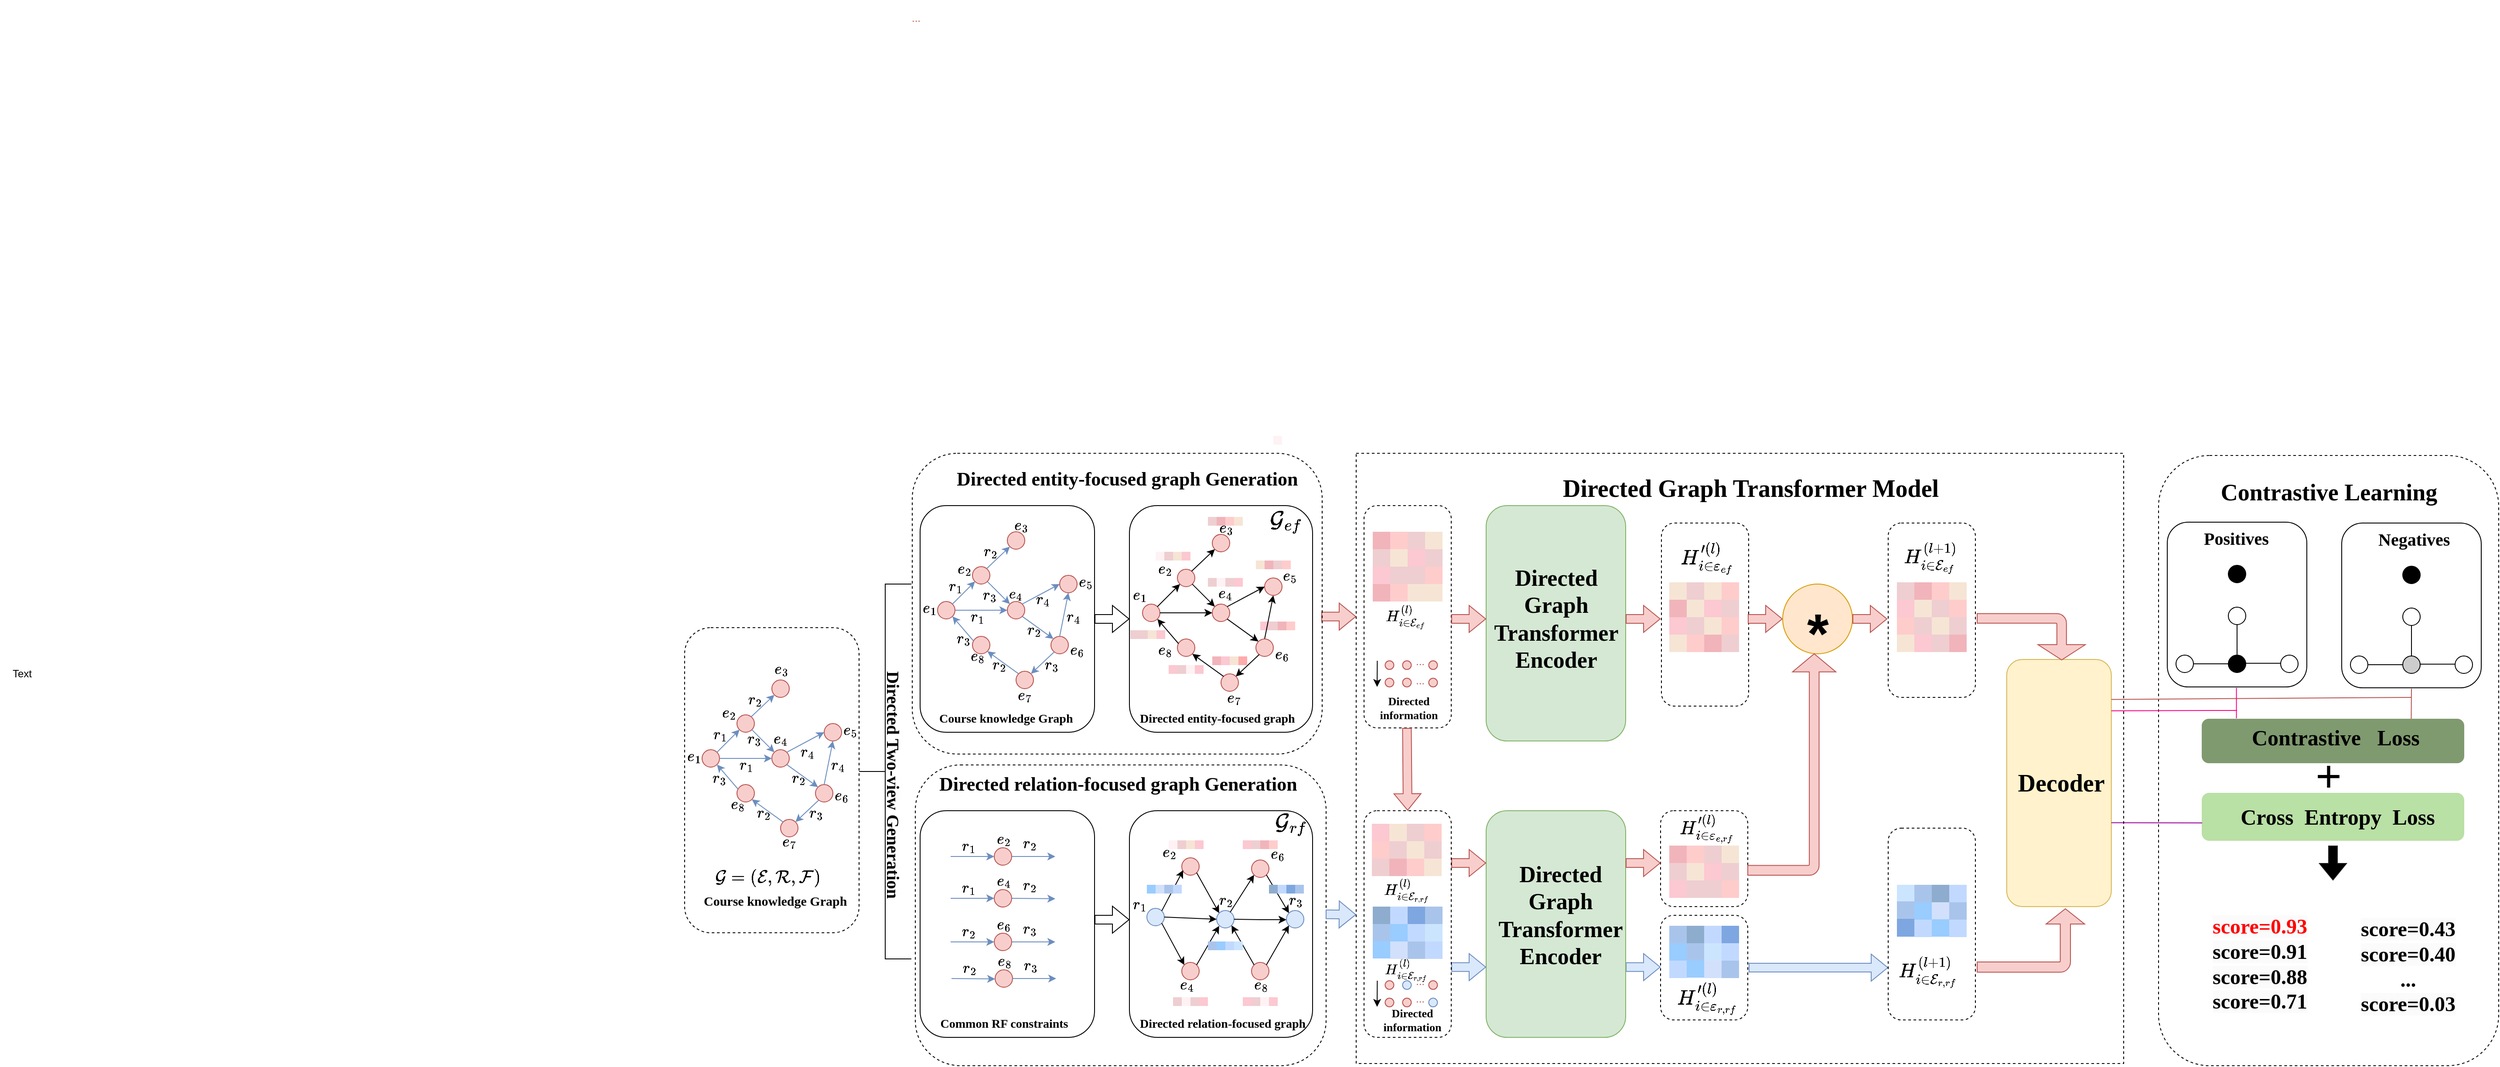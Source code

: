 <mxfile version="22.0.5" type="github">
  <diagram name="第 1 页" id="piLLw-E6jVOdjNVUG-Ox">
    <mxGraphModel dx="3218" dy="1416" grid="1" gridSize="10" guides="0" tooltips="1" connect="0" arrows="0" fold="1" page="1" pageScale="1" pageWidth="700" pageHeight="1000" background="none" math="1" shadow="0">
      <root>
        <object label="" id="0">
          <mxCell />
        </object>
        <mxCell id="1" parent="0" />
        <mxCell id="rR9zOxLaAwv6oA9YiN3l-169" value="" style="rounded=1;whiteSpace=wrap;html=1;dashed=1;fillColor=none;" parent="1" vertex="1">
          <mxGeometry x="364.5" y="927.5" width="471" height="345" as="geometry" />
        </mxCell>
        <mxCell id="rR9zOxLaAwv6oA9YiN3l-252" value="&lt;div style=&quot;line-height: 0%;&quot;&gt;&lt;span style=&quot;background-color: initial;&quot;&gt;&lt;font style=&quot;font-size: 15px;&quot;&gt;$$e_{8}$$&lt;/font&gt;&lt;/span&gt;&lt;/div&gt;" style="text;html=1;align=right;verticalAlign=middle;resizable=0;points=[];autosize=1;strokeColor=none;fillColor=none;" parent="1" vertex="1">
          <mxGeometry x="570" y="793" width="90" height="10" as="geometry" />
        </mxCell>
        <mxCell id="rR9zOxLaAwv6oA9YiN3l-263" value="&lt;div style=&quot;line-height: 0%;&quot;&gt;&lt;span style=&quot;background-color: initial;&quot;&gt;&lt;font style=&quot;font-size: 15px;&quot;&gt;$$e_{2}$$&lt;/font&gt;&lt;/span&gt;&lt;/div&gt;" style="text;html=1;align=right;verticalAlign=middle;resizable=0;points=[];autosize=1;strokeColor=none;fillColor=none;" parent="1" vertex="1">
          <mxGeometry x="570" y="700" width="90" height="10" as="geometry" />
        </mxCell>
        <mxCell id="rR9zOxLaAwv6oA9YiN3l-264" value="&lt;div style=&quot;line-height: 0%;&quot;&gt;&lt;span style=&quot;background-color: initial;&quot;&gt;&lt;font style=&quot;font-size: 15px;&quot;&gt;$$e_{1}$$&lt;/font&gt;&lt;/span&gt;&lt;/div&gt;" style="text;html=1;align=right;verticalAlign=middle;resizable=0;points=[];autosize=1;strokeColor=none;fillColor=none;" parent="1" vertex="1">
          <mxGeometry x="541" y="730" width="90" height="10" as="geometry" />
        </mxCell>
        <mxCell id="rR9zOxLaAwv6oA9YiN3l-266" value="&lt;div style=&quot;line-height: 0%;&quot;&gt;&lt;span style=&quot;background-color: initial;&quot;&gt;&lt;font style=&quot;font-size: 15px;&quot;&gt;$$e_{6}$$&lt;/font&gt;&lt;/span&gt;&lt;/div&gt;" style="text;html=1;align=left;verticalAlign=middle;resizable=0;points=[];autosize=1;strokeColor=none;fillColor=none;" parent="1" vertex="1">
          <mxGeometry x="775" y="798" width="90" height="10" as="geometry" />
        </mxCell>
        <mxCell id="rR9zOxLaAwv6oA9YiN3l-267" value="&lt;div style=&quot;line-height: 0%;&quot;&gt;&lt;span style=&quot;background-color: initial;&quot;&gt;&lt;font style=&quot;font-size: 15px;&quot;&gt;$$e_{5}$$&lt;/font&gt;&lt;/span&gt;&lt;/div&gt;" style="text;html=1;align=left;verticalAlign=middle;resizable=0;points=[];autosize=1;strokeColor=none;fillColor=none;" parent="1" vertex="1">
          <mxGeometry x="784" y="708" width="90" height="10" as="geometry" />
        </mxCell>
        <mxCell id="rR9zOxLaAwv6oA9YiN3l-292" value="&lt;div style=&quot;line-height: 0%;&quot;&gt;&lt;span style=&quot;background-color: initial;&quot;&gt;&lt;font style=&quot;font-size: 15px;&quot;&gt;$$e_{2}$$&lt;/font&gt;&lt;/span&gt;&lt;/div&gt;" style="text;html=1;align=right;verticalAlign=middle;resizable=0;points=[];autosize=1;strokeColor=none;fillColor=none;" parent="1" vertex="1">
          <mxGeometry x="575" y="1025" width="90" height="10" as="geometry" />
        </mxCell>
        <mxCell id="rR9zOxLaAwv6oA9YiN3l-301" value="&lt;div style=&quot;line-height: 0%;&quot;&gt;&lt;span style=&quot;background-color: initial;&quot;&gt;&lt;font style=&quot;font-size: 15px;&quot;&gt;$$e_{4}$$&lt;/font&gt;&lt;/span&gt;&lt;/div&gt;" style="text;html=1;align=right;verticalAlign=middle;resizable=0;points=[];autosize=1;strokeColor=none;fillColor=none;" parent="1" vertex="1">
          <mxGeometry x="595" y="1176.5" width="90" height="10" as="geometry" />
        </mxCell>
        <mxCell id="rR9zOxLaAwv6oA9YiN3l-304" value="" style="rounded=1;whiteSpace=wrap;html=1;fillColor=#fff2cc;strokeColor=#d6b656;" parent="1" vertex="1">
          <mxGeometry x="1615.86" y="806.5" width="120" height="283.5" as="geometry" />
        </mxCell>
        <mxCell id="04KXem63HjJaTsHvbp8f-395" value="" style="shape=flexArrow;endArrow=classic;html=1;rounded=0;fillColor=#f8cecc;strokeColor=#b85450;" edge="1" parent="1">
          <mxGeometry width="50" height="50" relative="1" as="geometry">
            <mxPoint x="830" y="757.29" as="sourcePoint" />
            <mxPoint x="870" y="757.29" as="targetPoint" />
          </mxGeometry>
        </mxCell>
        <mxCell id="04KXem63HjJaTsHvbp8f-397" value="" style="shape=flexArrow;endArrow=classic;html=1;rounded=0;fillColor=#dae8fc;strokeColor=#6c8ebf;entryX=0;entryY=0.756;entryDx=0;entryDy=0;entryPerimeter=0;" edge="1" parent="1" target="6U4-HU9MkX2lUiN7e_bz-254">
          <mxGeometry width="50" height="50" relative="1" as="geometry">
            <mxPoint x="835" y="1098.89" as="sourcePoint" />
            <mxPoint x="875" y="1098.89" as="targetPoint" />
          </mxGeometry>
        </mxCell>
        <mxCell id="04KXem63HjJaTsHvbp8f-968" value="Text" style="text;html=1;align=center;verticalAlign=middle;resizable=0;points=[];autosize=1;strokeColor=none;fillColor=none;" vertex="1" parent="1">
          <mxGeometry x="-685" y="808" width="50" height="30" as="geometry" />
        </mxCell>
        <mxCell id="04KXem63HjJaTsHvbp8f-1074" value="&lt;p style=&quot;line-height: 0%;&quot;&gt;&lt;br&gt;&lt;font color=&quot;#b85450&quot;&gt;...&lt;/font&gt;&lt;/p&gt;" style="text;html=1;align=center;verticalAlign=middle;resizable=0;points=[];autosize=1;strokeColor=none;fillColor=none;" vertex="1" parent="1">
          <mxGeometry x="350.0" y="50" width="30" height="40" as="geometry" />
        </mxCell>
        <mxCell id="04KXem63HjJaTsHvbp8f-1085" value="" style="shape=flexArrow;endArrow=classic;html=1;rounded=0;" edge="1" parent="1">
          <mxGeometry width="50" height="50" relative="1" as="geometry">
            <mxPoint x="570" y="1105" as="sourcePoint" />
            <mxPoint x="610" y="1105" as="targetPoint" />
          </mxGeometry>
        </mxCell>
        <mxCell id="04KXem63HjJaTsHvbp8f-1139" value="" style="whiteSpace=wrap;html=1;aspect=fixed;fillColor=#F1B4BB;strokeColor=none;" vertex="1" parent="1">
          <mxGeometry x="760" y="1014.0" width="10" height="10" as="geometry" />
        </mxCell>
        <mxCell id="04KXem63HjJaTsHvbp8f-1140" value="" style="whiteSpace=wrap;html=1;aspect=fixed;fillColor=#eeced1;strokeColor=none;" vertex="1" parent="1">
          <mxGeometry x="750" y="1014.0" width="10" height="10" as="geometry" />
        </mxCell>
        <mxCell id="04KXem63HjJaTsHvbp8f-1141" value="" style="whiteSpace=wrap;html=1;aspect=fixed;fillColor=#FFCCCC;strokeColor=none;" vertex="1" parent="1">
          <mxGeometry x="770" y="1014.0" width="10" height="10" as="geometry" />
        </mxCell>
        <mxCell id="04KXem63HjJaTsHvbp8f-1142" value="" style="whiteSpace=wrap;html=1;aspect=fixed;fillColor=#fcc8d1;strokeColor=none;" vertex="1" parent="1">
          <mxGeometry x="740" y="1014.0" width="10" height="10" as="geometry" />
        </mxCell>
        <mxCell id="04KXem63HjJaTsHvbp8f-1143" value="" style="whiteSpace=wrap;html=1;aspect=fixed;fillColor=#F6e5d5;strokeColor=none;" vertex="1" parent="1">
          <mxGeometry x="675" y="1014" width="10" height="10" as="geometry" />
        </mxCell>
        <mxCell id="04KXem63HjJaTsHvbp8f-1144" value="" style="whiteSpace=wrap;html=1;aspect=fixed;fillColor=#fef2f4;strokeColor=none;" vertex="1" parent="1">
          <mxGeometry x="665" y="1014" width="10" height="10" as="geometry" />
        </mxCell>
        <mxCell id="04KXem63HjJaTsHvbp8f-1145" value="" style="whiteSpace=wrap;html=1;aspect=fixed;fillColor=#eeced1;strokeColor=none;" vertex="1" parent="1">
          <mxGeometry x="665" y="1014" width="10" height="10" as="geometry" />
        </mxCell>
        <mxCell id="04KXem63HjJaTsHvbp8f-1146" value="" style="whiteSpace=wrap;html=1;aspect=fixed;fillColor=#fcc8d1;strokeColor=none;" vertex="1" parent="1">
          <mxGeometry x="685" y="1014" width="10" height="10" as="geometry" />
        </mxCell>
        <mxCell id="04KXem63HjJaTsHvbp8f-1147" value="" style="whiteSpace=wrap;html=1;aspect=fixed;fillColor=#fef2f4;strokeColor=none;" vertex="1" parent="1">
          <mxGeometry x="655" y="1014" width="10" height="10" as="geometry" />
        </mxCell>
        <mxCell id="04KXem63HjJaTsHvbp8f-1160" value="" style="whiteSpace=wrap;html=1;aspect=fixed;fillColor=#fef2f4;strokeColor=none;" vertex="1" parent="1">
          <mxGeometry x="760" y="1194.0" width="10" height="10" as="geometry" />
        </mxCell>
        <mxCell id="04KXem63HjJaTsHvbp8f-1161" value="" style="whiteSpace=wrap;html=1;aspect=fixed;fillColor=#eeced1;strokeColor=none;" vertex="1" parent="1">
          <mxGeometry x="750" y="1194.0" width="10" height="10" as="geometry" />
        </mxCell>
        <mxCell id="04KXem63HjJaTsHvbp8f-1162" value="" style="whiteSpace=wrap;html=1;aspect=fixed;fillColor=#fcc8d1;strokeColor=none;" vertex="1" parent="1">
          <mxGeometry x="770" y="1194.0" width="10" height="10" as="geometry" />
        </mxCell>
        <mxCell id="04KXem63HjJaTsHvbp8f-1163" value="" style="whiteSpace=wrap;html=1;aspect=fixed;fillColor=#fcc8d1;strokeColor=none;" vertex="1" parent="1">
          <mxGeometry x="740" y="1194" width="10" height="10" as="geometry" />
        </mxCell>
        <mxCell id="04KXem63HjJaTsHvbp8f-1164" value="" style="whiteSpace=wrap;html=1;aspect=fixed;fillColor=#fef2f4;strokeColor=none;" vertex="1" parent="1">
          <mxGeometry x="670" y="1194.0" width="10" height="10" as="geometry" />
        </mxCell>
        <mxCell id="04KXem63HjJaTsHvbp8f-1165" value="" style="whiteSpace=wrap;html=1;aspect=fixed;fillColor=#eeced1;strokeColor=none;" vertex="1" parent="1">
          <mxGeometry x="680" y="1194.0" width="10" height="10" as="geometry" />
        </mxCell>
        <mxCell id="04KXem63HjJaTsHvbp8f-1166" value="" style="whiteSpace=wrap;html=1;aspect=fixed;fillColor=#eeced1;strokeColor=none;" vertex="1" parent="1">
          <mxGeometry x="660" y="1194.0" width="10" height="10" as="geometry" />
        </mxCell>
        <mxCell id="04KXem63HjJaTsHvbp8f-1167" value="" style="whiteSpace=wrap;html=1;aspect=fixed;fillColor=#fcc8d1;strokeColor=none;" vertex="1" parent="1">
          <mxGeometry x="690" y="1194.0" width="10" height="10" as="geometry" />
        </mxCell>
        <mxCell id="04KXem63HjJaTsHvbp8f-1168" value="" style="ellipse;whiteSpace=wrap;html=1;aspect=fixed;fillColor=#dae8fc;strokeColor=#6c8ebf;rounded=1;shadow=0;" vertex="1" parent="1">
          <mxGeometry x="710" y="1094.5" width="20" height="20" as="geometry" />
        </mxCell>
        <mxCell id="04KXem63HjJaTsHvbp8f-1169" value="" style="ellipse;whiteSpace=wrap;html=1;aspect=fixed;fillColor=#f8cecc;strokeColor=#b85450;rounded=1;shadow=0;" vertex="1" parent="1">
          <mxGeometry x="670" y="1034" width="20" height="20" as="geometry" />
        </mxCell>
        <mxCell id="04KXem63HjJaTsHvbp8f-1170" value="" style="ellipse;whiteSpace=wrap;html=1;aspect=fixed;fillColor=#dae8fc;strokeColor=#6c8ebf;rounded=1;shadow=0;" vertex="1" parent="1">
          <mxGeometry x="630" y="1092" width="20" height="20" as="geometry" />
        </mxCell>
        <mxCell id="04KXem63HjJaTsHvbp8f-1171" value="" style="ellipse;whiteSpace=wrap;html=1;aspect=fixed;fillColor=#f8cecc;strokeColor=#b85450;rounded=1;shadow=0;" vertex="1" parent="1">
          <mxGeometry x="750" y="1036.5" width="20" height="20" as="geometry" />
        </mxCell>
        <mxCell id="04KXem63HjJaTsHvbp8f-1172" value="" style="ellipse;whiteSpace=wrap;html=1;aspect=fixed;fillColor=#dae8fc;strokeColor=#6c8ebf;rounded=1;shadow=0;" vertex="1" parent="1">
          <mxGeometry x="790" y="1094.5" width="20" height="20" as="geometry" />
        </mxCell>
        <mxCell id="04KXem63HjJaTsHvbp8f-1173" value="" style="ellipse;whiteSpace=wrap;html=1;aspect=fixed;fillColor=#f8cecc;strokeColor=#b85450;rounded=1;shadow=0;" vertex="1" parent="1">
          <mxGeometry x="670" y="1154" width="20" height="20" as="geometry" />
        </mxCell>
        <mxCell id="04KXem63HjJaTsHvbp8f-1174" value="" style="ellipse;whiteSpace=wrap;html=1;aspect=fixed;fillColor=#f8cecc;strokeColor=#b85450;rounded=1;shadow=0;" vertex="1" parent="1">
          <mxGeometry x="750" y="1154" width="20" height="20" as="geometry" />
        </mxCell>
        <mxCell id="04KXem63HjJaTsHvbp8f-1175" value="" style="endArrow=classic;html=1;rounded=0;exitX=1;exitY=0;exitDx=0;exitDy=0;entryX=0.081;entryY=0.714;entryDx=0;entryDy=0;entryPerimeter=0;" edge="1" source="04KXem63HjJaTsHvbp8f-1170" target="04KXem63HjJaTsHvbp8f-1169" parent="1">
          <mxGeometry width="50" height="50" relative="1" as="geometry">
            <mxPoint x="620" y="1099" as="sourcePoint" />
            <mxPoint x="670" y="1049" as="targetPoint" />
          </mxGeometry>
        </mxCell>
        <mxCell id="04KXem63HjJaTsHvbp8f-1176" value="" style="endArrow=classic;html=1;rounded=0;exitX=1;exitY=1;exitDx=0;exitDy=0;entryX=0;entryY=0;entryDx=0;entryDy=0;" edge="1" source="04KXem63HjJaTsHvbp8f-1169" target="04KXem63HjJaTsHvbp8f-1168" parent="1">
          <mxGeometry width="50" height="50" relative="1" as="geometry">
            <mxPoint x="900" y="994" as="sourcePoint" />
            <mxPoint x="925" y="947" as="targetPoint" />
          </mxGeometry>
        </mxCell>
        <mxCell id="04KXem63HjJaTsHvbp8f-1177" value="" style="endArrow=classic;html=1;rounded=0;exitX=0.779;exitY=0.093;exitDx=0;exitDy=0;exitPerimeter=0;entryX=0;entryY=1;entryDx=0;entryDy=0;" edge="1" source="04KXem63HjJaTsHvbp8f-1168" target="04KXem63HjJaTsHvbp8f-1171" parent="1">
          <mxGeometry width="50" height="50" relative="1" as="geometry">
            <mxPoint x="725" y="1097" as="sourcePoint" />
            <mxPoint x="750" y="1060" as="targetPoint" />
          </mxGeometry>
        </mxCell>
        <mxCell id="04KXem63HjJaTsHvbp8f-1178" value="" style="endArrow=classic;html=1;rounded=0;exitX=1;exitY=1;exitDx=0;exitDy=0;entryX=0;entryY=0;entryDx=0;entryDy=0;" edge="1" source="04KXem63HjJaTsHvbp8f-1171" target="04KXem63HjJaTsHvbp8f-1172" parent="1">
          <mxGeometry width="50" height="50" relative="1" as="geometry">
            <mxPoint x="767.071" y="1056.501" as="sourcePoint" />
            <mxPoint x="790" y="1096.93" as="targetPoint" />
          </mxGeometry>
        </mxCell>
        <mxCell id="04KXem63HjJaTsHvbp8f-1179" value="" style="endArrow=classic;html=1;rounded=0;entryX=0;entryY=0.5;entryDx=0;entryDy=0;exitX=1;exitY=0.5;exitDx=0;exitDy=0;" edge="1" source="04KXem63HjJaTsHvbp8f-1170" target="04KXem63HjJaTsHvbp8f-1168" parent="1">
          <mxGeometry width="50" height="50" relative="1" as="geometry">
            <mxPoint x="560" y="1144" as="sourcePoint" />
            <mxPoint x="610" y="1094" as="targetPoint" />
          </mxGeometry>
        </mxCell>
        <mxCell id="04KXem63HjJaTsHvbp8f-1180" value="" style="endArrow=classic;html=1;rounded=0;exitX=1;exitY=0.5;exitDx=0;exitDy=0;" edge="1" source="04KXem63HjJaTsHvbp8f-1168" parent="1">
          <mxGeometry width="50" height="50" relative="1" as="geometry">
            <mxPoint x="970" y="1124" as="sourcePoint" />
            <mxPoint x="790" y="1105" as="targetPoint" />
            <Array as="points">
              <mxPoint x="760" y="1105" />
            </Array>
          </mxGeometry>
        </mxCell>
        <mxCell id="04KXem63HjJaTsHvbp8f-1181" value="" style="endArrow=classic;html=1;rounded=0;entryX=0;entryY=0;entryDx=0;entryDy=0;exitX=1;exitY=1;exitDx=0;exitDy=0;" edge="1" source="04KXem63HjJaTsHvbp8f-1170" target="04KXem63HjJaTsHvbp8f-1173" parent="1">
          <mxGeometry width="50" height="50" relative="1" as="geometry">
            <mxPoint x="760" y="1304" as="sourcePoint" />
            <mxPoint x="810" y="1304" as="targetPoint" />
          </mxGeometry>
        </mxCell>
        <mxCell id="04KXem63HjJaTsHvbp8f-1182" value="" style="endArrow=classic;html=1;rounded=0;entryX=0.5;entryY=1;entryDx=0;entryDy=0;exitX=1;exitY=0;exitDx=0;exitDy=0;" edge="1" source="04KXem63HjJaTsHvbp8f-1173" parent="1">
          <mxGeometry width="50" height="50" relative="1" as="geometry">
            <mxPoint x="680.001" y="1154.499" as="sourcePoint" />
            <mxPoint x="712.93" y="1112.07" as="targetPoint" />
          </mxGeometry>
        </mxCell>
        <mxCell id="04KXem63HjJaTsHvbp8f-1183" value="" style="endArrow=classic;html=1;rounded=0;entryX=1;entryY=1;entryDx=0;entryDy=0;exitX=0;exitY=0;exitDx=0;exitDy=0;" edge="1" source="04KXem63HjJaTsHvbp8f-1174" target="04KXem63HjJaTsHvbp8f-1168" parent="1">
          <mxGeometry width="50" height="50" relative="1" as="geometry">
            <mxPoint x="750" y="1154.5" as="sourcePoint" />
            <mxPoint x="800" y="1154.5" as="targetPoint" />
          </mxGeometry>
        </mxCell>
        <mxCell id="04KXem63HjJaTsHvbp8f-1184" value="" style="endArrow=classic;html=1;rounded=0;exitX=1;exitY=0;exitDx=0;exitDy=0;entryX=0;entryY=1;entryDx=0;entryDy=0;" edge="1" source="04KXem63HjJaTsHvbp8f-1174" target="04KXem63HjJaTsHvbp8f-1172" parent="1">
          <mxGeometry width="50" height="50" relative="1" as="geometry">
            <mxPoint x="860" y="1194" as="sourcePoint" />
            <mxPoint x="794" y="1117" as="targetPoint" />
          </mxGeometry>
        </mxCell>
        <mxCell id="04KXem63HjJaTsHvbp8f-1185" value="&lt;div style=&quot;line-height: 0%;&quot;&gt;&lt;span style=&quot;background-color: initial;&quot;&gt;&lt;font style=&quot;font-size: 15px;&quot;&gt;$$e_{8}$$&lt;/font&gt;&lt;/span&gt;&lt;/div&gt;" style="text;html=1;align=right;verticalAlign=middle;resizable=0;points=[];autosize=1;strokeColor=none;fillColor=none;" vertex="1" parent="1">
          <mxGeometry x="680" y="1176.5" width="90" height="10" as="geometry" />
        </mxCell>
        <mxCell id="04KXem63HjJaTsHvbp8f-1186" value="&lt;div style=&quot;line-height: 10%;&quot;&gt;&lt;span style=&quot;background-color: initial;&quot;&gt;&lt;font style=&quot;font-size: 15px;&quot;&gt;$$r_{2}$$&lt;/font&gt;&lt;/span&gt;&lt;/div&gt;" style="text;html=1;align=right;verticalAlign=middle;resizable=0;points=[];autosize=1;strokeColor=none;fillColor=none;" vertex="1" parent="1">
          <mxGeometry x="640" y="1074.5" width="90" height="20" as="geometry" />
        </mxCell>
        <mxCell id="04KXem63HjJaTsHvbp8f-1187" value="&lt;div style=&quot;line-height: 10%;&quot;&gt;&lt;span style=&quot;background-color: initial;&quot;&gt;&lt;font style=&quot;font-size: 15px;&quot;&gt;$$r_{3}$$&lt;/font&gt;&lt;/span&gt;&lt;/div&gt;" style="text;html=1;align=right;verticalAlign=middle;resizable=0;points=[];autosize=1;strokeColor=none;fillColor=none;" vertex="1" parent="1">
          <mxGeometry x="720" y="1074.5" width="90" height="20" as="geometry" />
        </mxCell>
        <mxCell id="04KXem63HjJaTsHvbp8f-1188" value="&lt;div style=&quot;line-height: 0%;&quot;&gt;&lt;span style=&quot;background-color: initial;&quot;&gt;&lt;font style=&quot;font-size: 15px;&quot;&gt;$$e_{6}$$&lt;/font&gt;&lt;/span&gt;&lt;/div&gt;" style="text;html=1;align=right;verticalAlign=middle;resizable=0;points=[];autosize=1;strokeColor=none;fillColor=none;" vertex="1" parent="1">
          <mxGeometry x="699.18" y="1026.5" width="90" height="10" as="geometry" />
        </mxCell>
        <mxCell id="04KXem63HjJaTsHvbp8f-1190" value="&lt;div style=&quot;line-height: 10%;&quot;&gt;&lt;span style=&quot;background-color: initial;&quot;&gt;&lt;font style=&quot;font-size: 15px;&quot;&gt;$$r_{1}$$&lt;/font&gt;&lt;/span&gt;&lt;/div&gt;" style="text;html=1;align=right;verticalAlign=middle;resizable=0;points=[];autosize=1;strokeColor=none;fillColor=none;" vertex="1" parent="1">
          <mxGeometry x="541" y="1080" width="90" height="20" as="geometry" />
        </mxCell>
        <mxCell id="04KXem63HjJaTsHvbp8f-1191" value="" style="shape=flexArrow;endArrow=classic;html=1;rounded=0;" edge="1" parent="1">
          <mxGeometry width="50" height="50" relative="1" as="geometry">
            <mxPoint x="570" y="760" as="sourcePoint" />
            <mxPoint x="610" y="760" as="targetPoint" />
          </mxGeometry>
        </mxCell>
        <mxCell id="04KXem63HjJaTsHvbp8f-1257" value="" style="whiteSpace=wrap;html=1;aspect=fixed;fillColor=#F1B4BB;strokeColor=none;" vertex="1" parent="1">
          <mxGeometry x="710" y="643" width="10" height="10" as="geometry" />
        </mxCell>
        <mxCell id="04KXem63HjJaTsHvbp8f-1258" value="" style="whiteSpace=wrap;html=1;aspect=fixed;fillColor=#F6e5d5;strokeColor=none;" vertex="1" parent="1">
          <mxGeometry x="730" y="643" width="10" height="10" as="geometry" />
        </mxCell>
        <mxCell id="04KXem63HjJaTsHvbp8f-1259" value="" style="whiteSpace=wrap;html=1;aspect=fixed;fillColor=#eeced1;strokeColor=none;" vertex="1" parent="1">
          <mxGeometry x="700" y="643" width="10" height="10" as="geometry" />
        </mxCell>
        <mxCell id="04KXem63HjJaTsHvbp8f-1260" value="" style="whiteSpace=wrap;html=1;aspect=fixed;fillColor=#FFCCCC;strokeColor=none;" vertex="1" parent="1">
          <mxGeometry x="720" y="643" width="10" height="10" as="geometry" />
        </mxCell>
        <mxCell id="04KXem63HjJaTsHvbp8f-1261" value="" style="whiteSpace=wrap;html=1;aspect=fixed;fillColor=#F1B4BB;strokeColor=none;" vertex="1" parent="1">
          <mxGeometry x="765" y="693.0" width="10" height="10" as="geometry" />
        </mxCell>
        <mxCell id="04KXem63HjJaTsHvbp8f-1262" value="" style="whiteSpace=wrap;html=1;aspect=fixed;fillColor=#F6e5d5;strokeColor=none;" vertex="1" parent="1">
          <mxGeometry x="755" y="693.0" width="10" height="10" as="geometry" />
        </mxCell>
        <mxCell id="04KXem63HjJaTsHvbp8f-1263" value="" style="whiteSpace=wrap;html=1;aspect=fixed;fillColor=#eeced1;strokeColor=none;" vertex="1" parent="1">
          <mxGeometry x="775" y="693.0" width="10" height="10" as="geometry" />
        </mxCell>
        <mxCell id="04KXem63HjJaTsHvbp8f-1264" value="" style="whiteSpace=wrap;html=1;aspect=fixed;fillColor=#FFCCCC;strokeColor=none;" vertex="1" parent="1">
          <mxGeometry x="785" y="693.0" width="10" height="10" as="geometry" />
        </mxCell>
        <mxCell id="04KXem63HjJaTsHvbp8f-1265" value="" style="whiteSpace=wrap;html=1;aspect=fixed;fillColor=#F1B4BB;strokeColor=none;" vertex="1" parent="1">
          <mxGeometry x="780" y="763.0" width="10" height="10" as="geometry" />
        </mxCell>
        <mxCell id="04KXem63HjJaTsHvbp8f-1266" value="" style="whiteSpace=wrap;html=1;aspect=fixed;fillColor=#eeced1;strokeColor=none;" vertex="1" parent="1">
          <mxGeometry x="770" y="763.0" width="10" height="10" as="geometry" />
        </mxCell>
        <mxCell id="04KXem63HjJaTsHvbp8f-1267" value="" style="whiteSpace=wrap;html=1;aspect=fixed;fillColor=#FFCCCC;strokeColor=none;" vertex="1" parent="1">
          <mxGeometry x="790" y="763.0" width="10" height="10" as="geometry" />
        </mxCell>
        <mxCell id="04KXem63HjJaTsHvbp8f-1268" value="" style="whiteSpace=wrap;html=1;aspect=fixed;fillColor=#fcc8d1;strokeColor=none;" vertex="1" parent="1">
          <mxGeometry x="760" y="763.0" width="10" height="10" as="geometry" />
        </mxCell>
        <mxCell id="04KXem63HjJaTsHvbp8f-1269" value="" style="whiteSpace=wrap;html=1;aspect=fixed;fillColor=#F6e5d5;strokeColor=none;" vertex="1" parent="1">
          <mxGeometry x="660" y="683" width="10" height="10" as="geometry" />
        </mxCell>
        <mxCell id="04KXem63HjJaTsHvbp8f-1270" value="" style="whiteSpace=wrap;html=1;aspect=fixed;fillColor=#fef2f4;strokeColor=none;" vertex="1" parent="1">
          <mxGeometry x="650" y="683" width="10" height="10" as="geometry" />
        </mxCell>
        <mxCell id="04KXem63HjJaTsHvbp8f-1271" value="" style="whiteSpace=wrap;html=1;aspect=fixed;fillColor=#eeced1;strokeColor=none;" vertex="1" parent="1">
          <mxGeometry x="650" y="683" width="10" height="10" as="geometry" />
        </mxCell>
        <mxCell id="04KXem63HjJaTsHvbp8f-1272" value="" style="whiteSpace=wrap;html=1;aspect=fixed;fillColor=#fcc8d1;strokeColor=none;" vertex="1" parent="1">
          <mxGeometry x="670" y="683" width="10" height="10" as="geometry" />
        </mxCell>
        <mxCell id="04KXem63HjJaTsHvbp8f-1273" value="" style="whiteSpace=wrap;html=1;aspect=fixed;fillColor=#fef2f4;strokeColor=none;" vertex="1" parent="1">
          <mxGeometry x="640" y="683" width="10" height="10" as="geometry" />
        </mxCell>
        <mxCell id="04KXem63HjJaTsHvbp8f-1274" value="" style="whiteSpace=wrap;html=1;aspect=fixed;fillColor=#eeced1;strokeColor=none;" vertex="1" parent="1">
          <mxGeometry x="611" y="773" width="10" height="10" as="geometry" />
        </mxCell>
        <mxCell id="04KXem63HjJaTsHvbp8f-1275" value="" style="whiteSpace=wrap;html=1;aspect=fixed;fillColor=#F6e5d5;strokeColor=none;" vertex="1" parent="1">
          <mxGeometry x="631" y="773" width="10" height="10" as="geometry" />
        </mxCell>
        <mxCell id="04KXem63HjJaTsHvbp8f-1276" value="" style="whiteSpace=wrap;html=1;aspect=fixed;fillColor=#fef2f4;strokeColor=none;" vertex="1" parent="1">
          <mxGeometry x="621" y="773" width="10" height="10" as="geometry" />
        </mxCell>
        <mxCell id="04KXem63HjJaTsHvbp8f-1277" value="" style="whiteSpace=wrap;html=1;aspect=fixed;fillColor=#eeced1;strokeColor=none;" vertex="1" parent="1">
          <mxGeometry x="621" y="773" width="10" height="10" as="geometry" />
        </mxCell>
        <mxCell id="04KXem63HjJaTsHvbp8f-1278" value="" style="whiteSpace=wrap;html=1;aspect=fixed;fillColor=#fcc8d1;strokeColor=none;" vertex="1" parent="1">
          <mxGeometry x="641" y="773" width="10" height="10" as="geometry" />
        </mxCell>
        <mxCell id="04KXem63HjJaTsHvbp8f-1279" value="" style="whiteSpace=wrap;html=1;aspect=fixed;fillColor=#fef2f4;strokeColor=none;" vertex="1" parent="1">
          <mxGeometry x="710" y="713.0" width="10" height="10" as="geometry" />
        </mxCell>
        <mxCell id="04KXem63HjJaTsHvbp8f-1280" value="" style="whiteSpace=wrap;html=1;aspect=fixed;fillColor=#eeced1;strokeColor=none;" vertex="1" parent="1">
          <mxGeometry x="720" y="713.0" width="10" height="10" as="geometry" />
        </mxCell>
        <mxCell id="04KXem63HjJaTsHvbp8f-1281" value="" style="whiteSpace=wrap;html=1;aspect=fixed;fillColor=#eeced1;strokeColor=none;" vertex="1" parent="1">
          <mxGeometry x="700" y="713.0" width="10" height="10" as="geometry" />
        </mxCell>
        <mxCell id="04KXem63HjJaTsHvbp8f-1282" value="" style="whiteSpace=wrap;html=1;aspect=fixed;fillColor=#fcc8d1;strokeColor=none;" vertex="1" parent="1">
          <mxGeometry x="730" y="713.0" width="10" height="10" as="geometry" />
        </mxCell>
        <mxCell id="04KXem63HjJaTsHvbp8f-1283" value="" style="whiteSpace=wrap;html=1;aspect=fixed;fillColor=#fef2f4;strokeColor=none;" vertex="1" parent="1">
          <mxGeometry x="675" y="813.0" width="10" height="10" as="geometry" />
        </mxCell>
        <mxCell id="04KXem63HjJaTsHvbp8f-1284" value="" style="whiteSpace=wrap;html=1;aspect=fixed;fillColor=#eeced1;strokeColor=none;" vertex="1" parent="1">
          <mxGeometry x="665" y="813.0" width="10" height="10" as="geometry" />
        </mxCell>
        <mxCell id="04KXem63HjJaTsHvbp8f-1285" value="" style="whiteSpace=wrap;html=1;aspect=fixed;fillColor=#fcc8d1;strokeColor=none;" vertex="1" parent="1">
          <mxGeometry x="685" y="813.0" width="10" height="10" as="geometry" />
        </mxCell>
        <mxCell id="04KXem63HjJaTsHvbp8f-1286" value="" style="whiteSpace=wrap;html=1;aspect=fixed;fillColor=#fcc8d1;strokeColor=none;" vertex="1" parent="1">
          <mxGeometry x="655" y="813" width="10" height="10" as="geometry" />
        </mxCell>
        <mxCell id="04KXem63HjJaTsHvbp8f-1287" value="" style="whiteSpace=wrap;html=1;aspect=fixed;fillColor=#FFabab;strokeColor=none;" vertex="1" parent="1">
          <mxGeometry x="735" y="803" width="10" height="10" as="geometry" />
        </mxCell>
        <mxCell id="04KXem63HjJaTsHvbp8f-1288" value="" style="whiteSpace=wrap;html=1;aspect=fixed;fillColor=#F6e5d5;strokeColor=none;" vertex="1" parent="1">
          <mxGeometry x="725" y="803" width="10" height="10" as="geometry" />
        </mxCell>
        <mxCell id="04KXem63HjJaTsHvbp8f-1289" value="" style="whiteSpace=wrap;html=1;aspect=fixed;fillColor=#F1B4BB;strokeColor=none;" vertex="1" parent="1">
          <mxGeometry x="705" y="803.0" width="10" height="10" as="geometry" />
        </mxCell>
        <mxCell id="04KXem63HjJaTsHvbp8f-1290" value="" style="whiteSpace=wrap;html=1;aspect=fixed;fillColor=#fcc8d1;strokeColor=none;" vertex="1" parent="1">
          <mxGeometry x="715" y="803.0" width="10" height="10" as="geometry" />
        </mxCell>
        <mxCell id="04KXem63HjJaTsHvbp8f-1291" value="" style="endArrow=classic;html=1;rounded=1;entryX=0.5;entryY=1;entryDx=0;entryDy=0;exitX=0.5;exitY=0;exitDx=0;exitDy=0;shadow=0;" edge="1" source="04KXem63HjJaTsHvbp8f-1297" target="04KXem63HjJaTsHvbp8f-1292" parent="1">
          <mxGeometry width="50" height="50" relative="1" as="geometry">
            <mxPoint x="755" y="783" as="sourcePoint" />
            <mxPoint x="805" y="733" as="targetPoint" />
            <Array as="points" />
          </mxGeometry>
        </mxCell>
        <mxCell id="04KXem63HjJaTsHvbp8f-1292" value="" style="ellipse;whiteSpace=wrap;html=1;aspect=fixed;fillColor=#f8cecc;strokeColor=#b85450;rounded=1;shadow=0;" vertex="1" parent="1">
          <mxGeometry x="765" y="713" width="20" height="20" as="geometry" />
        </mxCell>
        <mxCell id="04KXem63HjJaTsHvbp8f-1293" value="" style="ellipse;whiteSpace=wrap;html=1;aspect=fixed;fillColor=#f8cecc;strokeColor=#b85450;rounded=1;shadow=0;" vertex="1" parent="1">
          <mxGeometry x="705" y="743" width="20" height="20" as="geometry" />
        </mxCell>
        <mxCell id="04KXem63HjJaTsHvbp8f-1294" value="" style="ellipse;whiteSpace=wrap;html=1;aspect=fixed;fillColor=#f8cecc;strokeColor=#b85450;rounded=1;shadow=0;" vertex="1" parent="1">
          <mxGeometry x="665" y="703" width="20" height="20" as="geometry" />
        </mxCell>
        <mxCell id="04KXem63HjJaTsHvbp8f-1295" value="" style="ellipse;whiteSpace=wrap;html=1;aspect=fixed;fillColor=#f8cecc;strokeColor=#b85450;rounded=1;shadow=0;" vertex="1" parent="1">
          <mxGeometry x="665" y="783" width="20" height="20" as="geometry" />
        </mxCell>
        <mxCell id="04KXem63HjJaTsHvbp8f-1296" value="" style="ellipse;whiteSpace=wrap;html=1;aspect=fixed;fillColor=#f8cecc;strokeColor=#b85450;rounded=1;" vertex="1" parent="1">
          <mxGeometry x="625" y="743" width="20" height="20" as="geometry" />
        </mxCell>
        <mxCell id="04KXem63HjJaTsHvbp8f-1297" value="" style="ellipse;whiteSpace=wrap;html=1;aspect=fixed;fillColor=#f8cecc;strokeColor=#b85450;rounded=1;shadow=0;" vertex="1" parent="1">
          <mxGeometry x="755" y="783" width="20" height="20" as="geometry" />
        </mxCell>
        <mxCell id="04KXem63HjJaTsHvbp8f-1298" value="" style="endArrow=classic;html=1;rounded=1;shadow=0;" edge="1" parent="1">
          <mxGeometry width="50" height="50" relative="1" as="geometry">
            <mxPoint x="642" y="746" as="sourcePoint" />
            <mxPoint x="668" y="720" as="targetPoint" />
          </mxGeometry>
        </mxCell>
        <mxCell id="04KXem63HjJaTsHvbp8f-1299" value="" style="endArrow=classic;html=1;rounded=1;exitX=1;exitY=1;exitDx=0;exitDy=0;entryX=0;entryY=0;entryDx=0;entryDy=0;shadow=0;" edge="1" source="04KXem63HjJaTsHvbp8f-1294" target="04KXem63HjJaTsHvbp8f-1293" parent="1">
          <mxGeometry width="50" height="50" relative="1" as="geometry">
            <mxPoint x="685" y="723" as="sourcePoint" />
            <mxPoint x="705" y="743" as="targetPoint" />
          </mxGeometry>
        </mxCell>
        <mxCell id="04KXem63HjJaTsHvbp8f-1300" value="" style="endArrow=classic;html=1;rounded=1;exitX=0.062;exitY=0.262;exitDx=0;exitDy=0;exitPerimeter=0;entryX=1;entryY=1;entryDx=0;entryDy=0;shadow=0;" edge="1" source="04KXem63HjJaTsHvbp8f-1295" target="04KXem63HjJaTsHvbp8f-1296" parent="1">
          <mxGeometry width="50" height="50" relative="1" as="geometry">
            <mxPoint x="647.929" y="795.929" as="sourcePoint" />
            <mxPoint x="645" y="763" as="targetPoint" />
          </mxGeometry>
        </mxCell>
        <mxCell id="04KXem63HjJaTsHvbp8f-1301" value="" style="endArrow=classic;html=1;rounded=1;entryX=0;entryY=0.5;entryDx=0;entryDy=0;shadow=0;" edge="1" target="04KXem63HjJaTsHvbp8f-1293" parent="1">
          <mxGeometry width="50" height="50" relative="1" as="geometry">
            <mxPoint x="645" y="753" as="sourcePoint" />
            <mxPoint x="695" y="743" as="targetPoint" />
          </mxGeometry>
        </mxCell>
        <mxCell id="04KXem63HjJaTsHvbp8f-1302" value="" style="endArrow=classic;html=1;rounded=1;entryX=0;entryY=0;entryDx=0;entryDy=0;exitX=1;exitY=1;exitDx=0;exitDy=0;shadow=0;" edge="1" source="04KXem63HjJaTsHvbp8f-1293" target="04KXem63HjJaTsHvbp8f-1297" parent="1">
          <mxGeometry width="50" height="50" relative="1" as="geometry">
            <mxPoint x="725" y="763" as="sourcePoint" />
            <mxPoint x="775" y="713" as="targetPoint" />
          </mxGeometry>
        </mxCell>
        <mxCell id="04KXem63HjJaTsHvbp8f-1303" value="" style="ellipse;whiteSpace=wrap;html=1;aspect=fixed;fillColor=#f8cecc;strokeColor=#b85450;rounded=1;shadow=0;" vertex="1" parent="1">
          <mxGeometry x="715" y="823" width="20" height="20" as="geometry" />
        </mxCell>
        <mxCell id="04KXem63HjJaTsHvbp8f-1304" value="" style="endArrow=classic;html=1;rounded=1;entryX=1;entryY=1;entryDx=0;entryDy=0;exitX=0;exitY=0;exitDx=0;exitDy=0;shadow=0;" edge="1" source="04KXem63HjJaTsHvbp8f-1303" target="04KXem63HjJaTsHvbp8f-1295" parent="1">
          <mxGeometry width="50" height="50" relative="1" as="geometry">
            <mxPoint x="711.62" y="827.08" as="sourcePoint" />
            <mxPoint x="685" y="803" as="targetPoint" />
          </mxGeometry>
        </mxCell>
        <mxCell id="04KXem63HjJaTsHvbp8f-1305" value="" style="ellipse;whiteSpace=wrap;html=1;aspect=fixed;fillColor=#f8cecc;strokeColor=#b85450;rounded=1;shadow=0;" vertex="1" parent="1">
          <mxGeometry x="705" y="663" width="20" height="20" as="geometry" />
        </mxCell>
        <mxCell id="04KXem63HjJaTsHvbp8f-1306" value="" style="endArrow=classic;html=1;rounded=1;exitX=0.817;exitY=0.111;exitDx=0;exitDy=0;exitPerimeter=0;shadow=0;" edge="1" source="04KXem63HjJaTsHvbp8f-1294" parent="1">
          <mxGeometry width="50" height="50" relative="1" as="geometry">
            <mxPoint x="679" y="703" as="sourcePoint" />
            <mxPoint x="708" y="680" as="targetPoint" />
          </mxGeometry>
        </mxCell>
        <mxCell id="04KXem63HjJaTsHvbp8f-1307" value="" style="endArrow=classic;html=1;rounded=1;exitX=1;exitY=0;exitDx=0;exitDy=0;entryX=0;entryY=0.5;entryDx=0;entryDy=0;" edge="1" source="04KXem63HjJaTsHvbp8f-1293" target="04KXem63HjJaTsHvbp8f-1292" parent="1">
          <mxGeometry width="50" height="50" relative="1" as="geometry">
            <mxPoint x="825" y="753" as="sourcePoint" />
            <mxPoint x="875" y="703" as="targetPoint" />
          </mxGeometry>
        </mxCell>
        <mxCell id="04KXem63HjJaTsHvbp8f-1308" value="" style="endArrow=classic;html=1;rounded=0;exitX=0.188;exitY=0.895;exitDx=0;exitDy=0;exitPerimeter=0;" edge="1" source="04KXem63HjJaTsHvbp8f-1297" parent="1">
          <mxGeometry width="50" height="50" relative="1" as="geometry">
            <mxPoint x="665" y="863" as="sourcePoint" />
            <mxPoint x="732" y="826" as="targetPoint" />
          </mxGeometry>
        </mxCell>
        <mxCell id="04KXem63HjJaTsHvbp8f-1309" value="&lt;div style=&quot;line-height: 2%;&quot;&gt;&lt;span style=&quot;background-color: initial;&quot;&gt;&lt;font style=&quot;font-size: 15px;&quot;&gt;$$e_{3}$$&lt;/font&gt;&lt;/span&gt;&lt;/div&gt;" style="text;html=1;align=right;verticalAlign=middle;resizable=0;points=[];autosize=1;strokeColor=none;fillColor=none;" vertex="1" parent="1">
          <mxGeometry x="640" y="653" width="90" height="10" as="geometry" />
        </mxCell>
        <mxCell id="04KXem63HjJaTsHvbp8f-1310" value="&lt;div style=&quot;line-height: 0%;&quot;&gt;&lt;span style=&quot;background-color: initial;&quot;&gt;&lt;font style=&quot;font-size: 15px;&quot;&gt;$$e_{4}$$&lt;/font&gt;&lt;/span&gt;&lt;/div&gt;" style="text;html=1;align=left;verticalAlign=middle;resizable=0;points=[];autosize=1;strokeColor=none;fillColor=none;" vertex="1" parent="1">
          <mxGeometry x="710" y="728" width="90" height="10" as="geometry" />
        </mxCell>
        <mxCell id="04KXem63HjJaTsHvbp8f-1311" value="&lt;div style=&quot;line-height: 0%;&quot;&gt;&lt;br&gt;&lt;/div&gt;" style="text;html=1;align=right;verticalAlign=middle;resizable=0;points=[];autosize=1;strokeColor=none;fillColor=none;" vertex="1" parent="1">
          <mxGeometry x="675" y="683" width="20" height="10" as="geometry" />
        </mxCell>
        <mxCell id="04KXem63HjJaTsHvbp8f-1312" value="&lt;div style=&quot;line-height: 0%;&quot;&gt;&lt;br&gt;&lt;/div&gt;" style="text;html=1;align=left;verticalAlign=middle;resizable=0;points=[];autosize=1;strokeColor=none;fillColor=none;" vertex="1" parent="1">
          <mxGeometry x="685" y="718" width="20" height="10" as="geometry" />
        </mxCell>
        <mxCell id="04KXem63HjJaTsHvbp8f-1313" value="&lt;div style=&quot;line-height: 0%;&quot;&gt;&lt;br&gt;&lt;/div&gt;" style="text;html=1;align=right;verticalAlign=middle;resizable=0;points=[];autosize=1;strokeColor=none;fillColor=none;" vertex="1" parent="1">
          <mxGeometry x="665" y="753" width="20" height="10" as="geometry" />
        </mxCell>
        <mxCell id="04KXem63HjJaTsHvbp8f-1314" value="&lt;div style=&quot;line-height: 0%;&quot;&gt;&lt;br&gt;&lt;/div&gt;" style="text;html=1;align=right;verticalAlign=middle;resizable=0;points=[];autosize=1;strokeColor=none;fillColor=none;" vertex="1" parent="1">
          <mxGeometry x="725" y="773" width="20" height="10" as="geometry" />
        </mxCell>
        <mxCell id="04KXem63HjJaTsHvbp8f-1315" value="&lt;div style=&quot;line-height: 0%;&quot;&gt;&lt;br&gt;&lt;/div&gt;" style="text;html=1;align=right;verticalAlign=middle;resizable=0;points=[];autosize=1;strokeColor=none;fillColor=none;" vertex="1" parent="1">
          <mxGeometry x="695" y="773" width="20" height="10" as="geometry" />
        </mxCell>
        <mxCell id="04KXem63HjJaTsHvbp8f-1316" value="&lt;div style=&quot;line-height: 0%;&quot;&gt;&lt;br&gt;&lt;/div&gt;" style="text;html=1;align=left;verticalAlign=middle;resizable=0;points=[];autosize=1;strokeColor=none;fillColor=none;" vertex="1" parent="1">
          <mxGeometry x="640" y="783" width="20" height="10" as="geometry" />
        </mxCell>
        <mxCell id="04KXem63HjJaTsHvbp8f-1317" value="&lt;div style=&quot;line-height: 0%;&quot;&gt;&lt;br&gt;&lt;/div&gt;" style="text;html=1;align=right;verticalAlign=middle;resizable=0;points=[];autosize=1;strokeColor=none;fillColor=none;" vertex="1" parent="1">
          <mxGeometry x="745" y="813" width="20" height="10" as="geometry" />
        </mxCell>
        <mxCell id="04KXem63HjJaTsHvbp8f-1318" value="&lt;div style=&quot;line-height: 0%;&quot;&gt;&lt;br&gt;&lt;/div&gt;" style="text;html=1;align=right;verticalAlign=middle;resizable=0;points=[];autosize=1;strokeColor=none;fillColor=none;" vertex="1" parent="1">
          <mxGeometry x="685" y="813" width="20" height="10" as="geometry" />
        </mxCell>
        <mxCell id="04KXem63HjJaTsHvbp8f-1319" value="&lt;div style=&quot;line-height: 0%;&quot;&gt;&lt;br&gt;&lt;/div&gt;" style="text;html=1;align=right;verticalAlign=middle;resizable=0;points=[];autosize=1;strokeColor=none;fillColor=none;" vertex="1" parent="1">
          <mxGeometry x="770" y="758" width="20" height="10" as="geometry" />
        </mxCell>
        <mxCell id="04KXem63HjJaTsHvbp8f-1320" value="&lt;div style=&quot;line-height: 0%;&quot;&gt;&lt;br&gt;&lt;/div&gt;" style="text;html=1;align=right;verticalAlign=middle;resizable=0;points=[];autosize=1;strokeColor=none;fillColor=none;" vertex="1" parent="1">
          <mxGeometry x="725" y="723" width="20" height="10" as="geometry" />
        </mxCell>
        <mxCell id="04KXem63HjJaTsHvbp8f-1321" value="&lt;div style=&quot;line-height: 0%;&quot;&gt;&lt;span style=&quot;background-color: initial;&quot;&gt;&lt;font style=&quot;font-size: 15px;&quot;&gt;$$e_{7}$$&lt;/font&gt;&lt;/span&gt;&lt;/div&gt;" style="text;html=1;align=left;verticalAlign=middle;resizable=0;points=[];autosize=1;strokeColor=none;fillColor=none;" vertex="1" parent="1">
          <mxGeometry x="720" y="848" width="90" height="10" as="geometry" />
        </mxCell>
        <mxCell id="04KXem63HjJaTsHvbp8f-1396" value="" style="whiteSpace=wrap;html=1;aspect=fixed;fillColor=#99CCFF;strokeColor=none;" vertex="1" parent="1">
          <mxGeometry x="710" y="1130" width="10" height="10" as="geometry" />
        </mxCell>
        <mxCell id="04KXem63HjJaTsHvbp8f-1397" value="" style="whiteSpace=wrap;html=1;aspect=fixed;fillColor=#CCE5FF;strokeColor=none;" vertex="1" parent="1">
          <mxGeometry x="730" y="1130" width="10" height="10" as="geometry" />
        </mxCell>
        <mxCell id="04KXem63HjJaTsHvbp8f-1398" value="" style="whiteSpace=wrap;html=1;aspect=fixed;fillColor=#C2D9FF;strokeColor=none;fontColor=#ffffff;" vertex="1" parent="1">
          <mxGeometry x="720" y="1130" width="10" height="10" as="geometry" />
        </mxCell>
        <mxCell id="04KXem63HjJaTsHvbp8f-1399" value="" style="whiteSpace=wrap;html=1;aspect=fixed;fillColor=#A9C4EB;strokeColor=none;" vertex="1" parent="1">
          <mxGeometry x="700" y="1130" width="10" height="10" as="geometry" />
        </mxCell>
        <mxCell id="04KXem63HjJaTsHvbp8f-1446" value="" style="rounded=1;whiteSpace=wrap;html=1;dashed=1;fillColor=none;" vertex="1" parent="1">
          <mxGeometry x="361" y="570" width="470" height="345" as="geometry" />
        </mxCell>
        <mxCell id="04KXem63HjJaTsHvbp8f-1805" value="" style="whiteSpace=wrap;html=1;aspect=fixed;fillColor=#C2D9FF;strokeColor=none;fontColor=#ffffff;" vertex="1" parent="1">
          <mxGeometry x="780" y="1065" width="10" height="10" as="geometry" />
        </mxCell>
        <mxCell id="04KXem63HjJaTsHvbp8f-1806" value="" style="whiteSpace=wrap;html=1;aspect=fixed;fillColor=#A9C4EB;strokeColor=none;" vertex="1" parent="1">
          <mxGeometry x="800" y="1065" width="10" height="10" as="geometry" />
        </mxCell>
        <mxCell id="04KXem63HjJaTsHvbp8f-1807" value="" style="whiteSpace=wrap;html=1;aspect=fixed;fillColor=#8eaccd;strokeColor=none;" vertex="1" parent="1">
          <mxGeometry x="770" y="1065" width="10" height="10" as="geometry" />
        </mxCell>
        <mxCell id="04KXem63HjJaTsHvbp8f-1808" value="" style="whiteSpace=wrap;html=1;aspect=fixed;fillColor=#7EA6E0;strokeColor=none;" vertex="1" parent="1">
          <mxGeometry x="790" y="1065" width="10" height="10" as="geometry" />
        </mxCell>
        <mxCell id="04KXem63HjJaTsHvbp8f-1809" value="" style="whiteSpace=wrap;html=1;aspect=fixed;fillColor=#d2e0fb;strokeColor=none;fontColor=#ffffff;" vertex="1" parent="1">
          <mxGeometry x="640" y="1065" width="10" height="10" as="geometry" />
        </mxCell>
        <mxCell id="04KXem63HjJaTsHvbp8f-1810" value="" style="whiteSpace=wrap;html=1;aspect=fixed;fillColor=#99CCFF;strokeColor=none;" vertex="1" parent="1">
          <mxGeometry x="630" y="1065" width="10" height="10" as="geometry" />
        </mxCell>
        <mxCell id="04KXem63HjJaTsHvbp8f-1811" value="" style="whiteSpace=wrap;html=1;aspect=fixed;fillColor=#A9C4EB;strokeColor=none;" vertex="1" parent="1">
          <mxGeometry x="650" y="1065" width="10" height="10" as="geometry" />
        </mxCell>
        <mxCell id="04KXem63HjJaTsHvbp8f-1812" value="" style="whiteSpace=wrap;html=1;aspect=fixed;fillColor=#C2D9FF;strokeColor=none;fontColor=#ffffff;" vertex="1" parent="1">
          <mxGeometry x="660" y="1065" width="10" height="10" as="geometry" />
        </mxCell>
        <mxCell id="04KXem63HjJaTsHvbp8f-2052" value="" style="rounded=1;whiteSpace=wrap;html=1;fillColor=none;dashed=1;" vertex="1" parent="1">
          <mxGeometry x="879" y="630" width="100" height="255" as="geometry" />
        </mxCell>
        <mxCell id="04KXem63HjJaTsHvbp8f-2053" value="" style="rounded=1;whiteSpace=wrap;html=1;fillColor=#d5e8d4;strokeColor=#82b366;" vertex="1" parent="1">
          <mxGeometry x="1019" y="630" width="160" height="270" as="geometry" />
        </mxCell>
        <mxCell id="04KXem63HjJaTsHvbp8f-2054" value="" style="shape=flexArrow;endArrow=classic;html=1;rounded=0;fillColor=#f8cecc;strokeColor=#b85450;entryX=0.5;entryY=0;entryDx=0;entryDy=0;" edge="1" parent="1" target="04KXem63HjJaTsHvbp8f-2120">
          <mxGeometry width="50" height="50" relative="1" as="geometry">
            <mxPoint x="928.18" y="885" as="sourcePoint" />
            <mxPoint x="928.18" y="960" as="targetPoint" />
          </mxGeometry>
        </mxCell>
        <mxCell id="04KXem63HjJaTsHvbp8f-2055" value="" style="shape=flexArrow;endArrow=classic;html=1;rounded=0;fillColor=#dae8fc;strokeColor=#6c8ebf;" edge="1" parent="1">
          <mxGeometry width="50" height="50" relative="1" as="geometry">
            <mxPoint x="1179" y="1159.41" as="sourcePoint" />
            <mxPoint x="1219" y="1159.41" as="targetPoint" />
          </mxGeometry>
        </mxCell>
        <mxCell id="04KXem63HjJaTsHvbp8f-2056" value="" style="shape=flexArrow;endArrow=classic;html=1;rounded=0;fillColor=#f8cecc;strokeColor=#b85450;" edge="1" parent="1">
          <mxGeometry width="50" height="50" relative="1" as="geometry">
            <mxPoint x="979" y="760.0" as="sourcePoint" />
            <mxPoint x="1019" y="760.0" as="targetPoint" />
          </mxGeometry>
        </mxCell>
        <mxCell id="04KXem63HjJaTsHvbp8f-2057" value="" style="rounded=1;whiteSpace=wrap;html=1;fillColor=#d5e8d4;strokeColor=#82b366;" vertex="1" parent="1">
          <mxGeometry x="1019" y="980" width="160" height="260" as="geometry" />
        </mxCell>
        <mxCell id="04KXem63HjJaTsHvbp8f-2058" value="" style="shape=flexArrow;endArrow=classic;html=1;rounded=0;fillColor=#f8cecc;strokeColor=#b85450;" edge="1" parent="1">
          <mxGeometry width="50" height="50" relative="1" as="geometry">
            <mxPoint x="1179" y="760.0" as="sourcePoint" />
            <mxPoint x="1219" y="760.0" as="targetPoint" />
          </mxGeometry>
        </mxCell>
        <mxCell id="04KXem63HjJaTsHvbp8f-2075" value="" style="rounded=1;whiteSpace=wrap;html=1;fillColor=none;dashed=1;" vertex="1" parent="1">
          <mxGeometry x="1220" y="650" width="100" height="210" as="geometry" />
        </mxCell>
        <mxCell id="04KXem63HjJaTsHvbp8f-2076" value="" style="whiteSpace=wrap;html=1;aspect=fixed;fillColor=#F1B4BB;strokeColor=none;" vertex="1" parent="1">
          <mxGeometry x="1229" y="1020" width="20" height="20" as="geometry" />
        </mxCell>
        <mxCell id="04KXem63HjJaTsHvbp8f-2077" value="" style="whiteSpace=wrap;html=1;aspect=fixed;fillColor=#F6e5d5;strokeColor=none;" vertex="1" parent="1">
          <mxGeometry x="1249" y="1040" width="20" height="20" as="geometry" />
        </mxCell>
        <mxCell id="04KXem63HjJaTsHvbp8f-2078" value="" style="whiteSpace=wrap;html=1;aspect=fixed;fillColor=#eeced1;strokeColor=none;" vertex="1" parent="1">
          <mxGeometry x="1229" y="1040" width="20" height="20" as="geometry" />
        </mxCell>
        <mxCell id="04KXem63HjJaTsHvbp8f-2079" value="" style="whiteSpace=wrap;html=1;aspect=fixed;fillColor=#FFCCCC;strokeColor=none;" vertex="1" parent="1">
          <mxGeometry x="1249" y="1020" width="20" height="20" as="geometry" />
        </mxCell>
        <mxCell id="04KXem63HjJaTsHvbp8f-2080" value="" style="whiteSpace=wrap;html=1;aspect=fixed;fillColor=#eeced1;strokeColor=none;" vertex="1" parent="1">
          <mxGeometry x="1269" y="1060" width="20" height="20" as="geometry" />
        </mxCell>
        <mxCell id="04KXem63HjJaTsHvbp8f-2081" value="" style="whiteSpace=wrap;html=1;aspect=fixed;fillColor=#fcc8d1;strokeColor=none;" vertex="1" parent="1">
          <mxGeometry x="1269" y="1040" width="20" height="20" as="geometry" />
        </mxCell>
        <mxCell id="04KXem63HjJaTsHvbp8f-2082" value="" style="whiteSpace=wrap;html=1;aspect=fixed;fillColor=#FFCCCC;strokeColor=none;" vertex="1" parent="1">
          <mxGeometry x="1289" y="1060" width="20" height="20" as="geometry" />
        </mxCell>
        <mxCell id="04KXem63HjJaTsHvbp8f-2083" value="" style="whiteSpace=wrap;html=1;aspect=fixed;fillColor=#fcc8d1;strokeColor=none;" vertex="1" parent="1">
          <mxGeometry x="1229" y="1060" width="20" height="20" as="geometry" />
        </mxCell>
        <mxCell id="04KXem63HjJaTsHvbp8f-2084" value="" style="whiteSpace=wrap;html=1;aspect=fixed;fillColor=#F6e5d5;strokeColor=none;" vertex="1" parent="1">
          <mxGeometry x="1289" y="1020" width="20" height="20" as="geometry" />
        </mxCell>
        <mxCell id="04KXem63HjJaTsHvbp8f-2085" value="" style="whiteSpace=wrap;html=1;aspect=fixed;fillColor=#eeced1;strokeColor=none;" vertex="1" parent="1">
          <mxGeometry x="1289" y="1040" width="20" height="20" as="geometry" />
        </mxCell>
        <mxCell id="04KXem63HjJaTsHvbp8f-2086" value="" style="whiteSpace=wrap;html=1;aspect=fixed;fillColor=#eeced1;strokeColor=none;" vertex="1" parent="1">
          <mxGeometry x="1249.0" y="1060" width="20" height="20" as="geometry" />
        </mxCell>
        <mxCell id="04KXem63HjJaTsHvbp8f-2087" value="" style="whiteSpace=wrap;html=1;aspect=fixed;fillColor=#eeced1;strokeColor=none;" vertex="1" parent="1">
          <mxGeometry x="1269" y="1020" width="20" height="20" as="geometry" />
        </mxCell>
        <mxCell id="04KXem63HjJaTsHvbp8f-2088" value="" style="shape=flexArrow;endArrow=classic;html=1;rounded=0;fillColor=#f8cecc;strokeColor=#b85450;" edge="1" parent="1">
          <mxGeometry width="50" height="50" relative="1" as="geometry">
            <mxPoint x="1319" y="760.0" as="sourcePoint" />
            <mxPoint x="1359" y="760" as="targetPoint" />
          </mxGeometry>
        </mxCell>
        <mxCell id="04KXem63HjJaTsHvbp8f-2089" value="" style="shape=flexArrow;endArrow=classic;html=1;rounded=0;fillColor=#dae8fc;strokeColor=#6c8ebf;" edge="1" parent="1">
          <mxGeometry width="50" height="50" relative="1" as="geometry">
            <mxPoint x="979" y="1159.41" as="sourcePoint" />
            <mxPoint x="1019" y="1159.41" as="targetPoint" />
          </mxGeometry>
        </mxCell>
        <mxCell id="04KXem63HjJaTsHvbp8f-2090" value="" style="rounded=1;whiteSpace=wrap;html=1;fillColor=none;dashed=1;" vertex="1" parent="1">
          <mxGeometry x="1219" y="980" width="100" height="110" as="geometry" />
        </mxCell>
        <mxCell id="04KXem63HjJaTsHvbp8f-2091" value="" style="rounded=1;whiteSpace=wrap;html=1;fillColor=none;dashed=1;" vertex="1" parent="1">
          <mxGeometry x="1219" y="1100" width="100" height="120" as="geometry" />
        </mxCell>
        <mxCell id="04KXem63HjJaTsHvbp8f-2092" value="" style="shape=flexArrow;endArrow=classic;html=1;rounded=0;fillColor=#f8cecc;strokeColor=#b85450;" edge="1" parent="1">
          <mxGeometry width="50" height="50" relative="1" as="geometry">
            <mxPoint x="1179" y="1040.0" as="sourcePoint" />
            <mxPoint x="1219" y="1040.0" as="targetPoint" />
          </mxGeometry>
        </mxCell>
        <mxCell id="04KXem63HjJaTsHvbp8f-2093" value="" style="shape=flexArrow;endArrow=classic;html=1;rounded=0;fillColor=#f8cecc;strokeColor=#b85450;" edge="1" parent="1">
          <mxGeometry width="50" height="50" relative="1" as="geometry">
            <mxPoint x="979" y="1040.0" as="sourcePoint" />
            <mxPoint x="1019" y="1040.0" as="targetPoint" />
          </mxGeometry>
        </mxCell>
        <mxCell id="04KXem63HjJaTsHvbp8f-2094" value="" style="ellipse;whiteSpace=wrap;html=1;aspect=fixed;fillColor=#ffe6cc;strokeColor=#d79b00;" vertex="1" parent="1">
          <mxGeometry x="1359" y="720" width="80" height="80" as="geometry" />
        </mxCell>
        <mxCell id="04KXem63HjJaTsHvbp8f-2095" value="" style="whiteSpace=wrap;html=1;aspect=fixed;fillColor=#F1B4BB;strokeColor=none;" vertex="1" parent="1">
          <mxGeometry x="889" y="660" width="20" height="20" as="geometry" />
        </mxCell>
        <mxCell id="04KXem63HjJaTsHvbp8f-2096" value="" style="whiteSpace=wrap;html=1;aspect=fixed;fillColor=#F6e5d5;strokeColor=none;" vertex="1" parent="1">
          <mxGeometry x="909" y="680" width="20" height="20" as="geometry" />
        </mxCell>
        <mxCell id="04KXem63HjJaTsHvbp8f-2097" value="" style="whiteSpace=wrap;html=1;aspect=fixed;fillColor=#eeced1;strokeColor=none;" vertex="1" parent="1">
          <mxGeometry x="889" y="680" width="20" height="20" as="geometry" />
        </mxCell>
        <mxCell id="04KXem63HjJaTsHvbp8f-2098" value="" style="whiteSpace=wrap;html=1;aspect=fixed;fillColor=#FFCCCC;strokeColor=none;" vertex="1" parent="1">
          <mxGeometry x="909" y="720" width="20" height="20" as="geometry" />
        </mxCell>
        <mxCell id="04KXem63HjJaTsHvbp8f-2099" value="" style="whiteSpace=wrap;html=1;aspect=fixed;fillColor=#F6e5d5;strokeColor=none;" vertex="1" parent="1">
          <mxGeometry x="949" y="720" width="20" height="20" as="geometry" />
        </mxCell>
        <mxCell id="04KXem63HjJaTsHvbp8f-2100" value="" style="whiteSpace=wrap;html=1;aspect=fixed;fillColor=#FFCCCC;strokeColor=none;" vertex="1" parent="1">
          <mxGeometry x="909" y="660" width="20" height="20" as="geometry" />
        </mxCell>
        <mxCell id="04KXem63HjJaTsHvbp8f-2101" value="" style="whiteSpace=wrap;html=1;aspect=fixed;fillColor=#eeced1;strokeColor=none;" vertex="1" parent="1">
          <mxGeometry x="929" y="700" width="20" height="20" as="geometry" />
        </mxCell>
        <mxCell id="04KXem63HjJaTsHvbp8f-2102" value="" style="whiteSpace=wrap;html=1;aspect=fixed;fillColor=#fcc8d1;strokeColor=none;" vertex="1" parent="1">
          <mxGeometry x="929" y="680" width="20" height="20" as="geometry" />
        </mxCell>
        <mxCell id="04KXem63HjJaTsHvbp8f-2103" value="" style="whiteSpace=wrap;html=1;aspect=fixed;fillColor=#FFCCCC;strokeColor=none;" vertex="1" parent="1">
          <mxGeometry x="949" y="700" width="20" height="20" as="geometry" />
        </mxCell>
        <mxCell id="04KXem63HjJaTsHvbp8f-2104" value="" style="whiteSpace=wrap;html=1;aspect=fixed;fillColor=#fcc8d1;strokeColor=none;" vertex="1" parent="1">
          <mxGeometry x="889" y="700" width="20" height="20" as="geometry" />
        </mxCell>
        <mxCell id="04KXem63HjJaTsHvbp8f-2105" value="" style="whiteSpace=wrap;html=1;aspect=fixed;fillColor=#F1B4BB;strokeColor=none;" vertex="1" parent="1">
          <mxGeometry x="889" y="720" width="20" height="20" as="geometry" />
        </mxCell>
        <mxCell id="04KXem63HjJaTsHvbp8f-2106" value="" style="whiteSpace=wrap;html=1;aspect=fixed;fillColor=#F6e5d5;strokeColor=none;" vertex="1" parent="1">
          <mxGeometry x="929" y="720" width="20" height="20" as="geometry" />
        </mxCell>
        <mxCell id="04KXem63HjJaTsHvbp8f-2107" value="" style="whiteSpace=wrap;html=1;aspect=fixed;fillColor=#F6e5d5;strokeColor=none;" vertex="1" parent="1">
          <mxGeometry x="949" y="660" width="20" height="20" as="geometry" />
        </mxCell>
        <mxCell id="04KXem63HjJaTsHvbp8f-2108" value="" style="whiteSpace=wrap;html=1;aspect=fixed;fillColor=#eeced1;strokeColor=none;" vertex="1" parent="1">
          <mxGeometry x="949" y="680" width="20" height="20" as="geometry" />
        </mxCell>
        <mxCell id="04KXem63HjJaTsHvbp8f-2109" value="" style="whiteSpace=wrap;html=1;aspect=fixed;fillColor=#eeced1;strokeColor=none;" vertex="1" parent="1">
          <mxGeometry x="909.0" y="700" width="20" height="20" as="geometry" />
        </mxCell>
        <mxCell id="04KXem63HjJaTsHvbp8f-2110" value="" style="whiteSpace=wrap;html=1;aspect=fixed;fillColor=#eeced1;strokeColor=none;" vertex="1" parent="1">
          <mxGeometry x="929" y="660" width="20" height="20" as="geometry" />
        </mxCell>
        <mxCell id="04KXem63HjJaTsHvbp8f-2111" value="" style="ellipse;whiteSpace=wrap;html=1;aspect=fixed;fillColor=#f8cecc;strokeColor=#b85450;rounded=1;shadow=0;" vertex="1" parent="1">
          <mxGeometry x="903.18" y="808" width="10" height="10" as="geometry" />
        </mxCell>
        <mxCell id="04KXem63HjJaTsHvbp8f-2112" value="" style="ellipse;whiteSpace=wrap;html=1;aspect=fixed;fillColor=#f8cecc;strokeColor=#b85450;rounded=1;shadow=0;" vertex="1" parent="1">
          <mxGeometry x="903.18" y="828" width="10" height="10" as="geometry" />
        </mxCell>
        <mxCell id="04KXem63HjJaTsHvbp8f-2113" value="" style="ellipse;whiteSpace=wrap;html=1;aspect=fixed;fillColor=#f8cecc;strokeColor=#b85450;rounded=1;shadow=0;" vertex="1" parent="1">
          <mxGeometry x="923.18" y="808" width="10" height="10" as="geometry" />
        </mxCell>
        <mxCell id="04KXem63HjJaTsHvbp8f-2114" value="" style="ellipse;whiteSpace=wrap;html=1;aspect=fixed;fillColor=#f8cecc;strokeColor=#b85450;rounded=1;shadow=0;" vertex="1" parent="1">
          <mxGeometry x="923.18" y="828" width="10" height="10" as="geometry" />
        </mxCell>
        <mxCell id="04KXem63HjJaTsHvbp8f-2115" value="" style="ellipse;whiteSpace=wrap;html=1;aspect=fixed;fillColor=#f8cecc;strokeColor=#b85450;rounded=1;shadow=0;" vertex="1" parent="1">
          <mxGeometry x="953.18" y="808" width="10" height="10" as="geometry" />
        </mxCell>
        <mxCell id="04KXem63HjJaTsHvbp8f-2116" value="" style="endArrow=classic;html=1;rounded=0;" edge="1" parent="1">
          <mxGeometry width="50" height="50" relative="1" as="geometry">
            <mxPoint x="894.2" y="808" as="sourcePoint" />
            <mxPoint x="894" y="838" as="targetPoint" />
          </mxGeometry>
        </mxCell>
        <mxCell id="04KXem63HjJaTsHvbp8f-2117" value="&lt;p style=&quot;line-height: 0%;&quot;&gt;&lt;br&gt;&lt;font color=&quot;#b85450&quot;&gt;...&lt;/font&gt;&lt;/p&gt;" style="text;html=1;align=center;verticalAlign=middle;resizable=0;points=[];autosize=1;strokeColor=none;fillColor=none;" vertex="1" parent="1">
          <mxGeometry x="928.18" y="788" width="30" height="40" as="geometry" />
        </mxCell>
        <mxCell id="04KXem63HjJaTsHvbp8f-2118" value="" style="ellipse;whiteSpace=wrap;html=1;aspect=fixed;fillColor=#f8cecc;strokeColor=#b85450;rounded=1;shadow=0;" vertex="1" parent="1">
          <mxGeometry x="953.18" y="828" width="10" height="10" as="geometry" />
        </mxCell>
        <mxCell id="04KXem63HjJaTsHvbp8f-2119" value="&lt;p style=&quot;line-height: 0%;&quot;&gt;&lt;br&gt;&lt;font color=&quot;#b85450&quot;&gt;...&lt;/font&gt;&lt;/p&gt;" style="text;html=1;align=center;verticalAlign=middle;resizable=0;points=[];autosize=1;strokeColor=none;fillColor=none;" vertex="1" parent="1">
          <mxGeometry x="928.18" y="810" width="30" height="40" as="geometry" />
        </mxCell>
        <mxCell id="04KXem63HjJaTsHvbp8f-2120" value="" style="rounded=1;whiteSpace=wrap;html=1;fillColor=none;dashed=1;" vertex="1" parent="1">
          <mxGeometry x="879" y="980" width="100" height="260" as="geometry" />
        </mxCell>
        <mxCell id="04KXem63HjJaTsHvbp8f-2121" value="" style="whiteSpace=wrap;html=1;aspect=fixed;fillColor=#F6e5d5;strokeColor=none;" vertex="1" parent="1">
          <mxGeometry x="908" y="995.0" width="20" height="20" as="geometry" />
        </mxCell>
        <mxCell id="04KXem63HjJaTsHvbp8f-2122" value="" style="whiteSpace=wrap;html=1;aspect=fixed;fillColor=#FFCCCC;strokeColor=none;" vertex="1" parent="1">
          <mxGeometry x="948" y="995.0" width="20" height="20" as="geometry" />
        </mxCell>
        <mxCell id="04KXem63HjJaTsHvbp8f-2123" value="" style="whiteSpace=wrap;html=1;aspect=fixed;fillColor=#eeced1;strokeColor=none;" vertex="1" parent="1">
          <mxGeometry x="908" y="1015.0" width="20" height="20" as="geometry" />
        </mxCell>
        <mxCell id="04KXem63HjJaTsHvbp8f-2124" value="" style="whiteSpace=wrap;html=1;aspect=fixed;fillColor=#fcc8d1;strokeColor=none;" vertex="1" parent="1">
          <mxGeometry x="888" y="995.0" width="20" height="20" as="geometry" />
        </mxCell>
        <mxCell id="04KXem63HjJaTsHvbp8f-2125" value="" style="whiteSpace=wrap;html=1;aspect=fixed;fillColor=#FFCCCC;strokeColor=none;" vertex="1" parent="1">
          <mxGeometry x="888" y="1015.0" width="20" height="20" as="geometry" />
        </mxCell>
        <mxCell id="04KXem63HjJaTsHvbp8f-2126" value="" style="whiteSpace=wrap;html=1;aspect=fixed;fillColor=#F6e5d5;strokeColor=none;" vertex="1" parent="1">
          <mxGeometry x="928" y="1015.0" width="20" height="20" as="geometry" />
        </mxCell>
        <mxCell id="04KXem63HjJaTsHvbp8f-2127" value="" style="whiteSpace=wrap;html=1;aspect=fixed;fillColor=#eeced1;strokeColor=none;" vertex="1" parent="1">
          <mxGeometry x="928.0" y="995.0" width="20" height="20" as="geometry" />
        </mxCell>
        <mxCell id="04KXem63HjJaTsHvbp8f-2128" value="" style="whiteSpace=wrap;html=1;aspect=fixed;fillColor=#eeced1;strokeColor=none;" vertex="1" parent="1">
          <mxGeometry x="948" y="1015.0" width="20" height="20" as="geometry" />
        </mxCell>
        <mxCell id="04KXem63HjJaTsHvbp8f-2129" value="" style="whiteSpace=wrap;html=1;aspect=fixed;fillColor=#F1B4BB;strokeColor=none;" vertex="1" parent="1">
          <mxGeometry x="908" y="1035.0" width="20" height="20" as="geometry" />
        </mxCell>
        <mxCell id="04KXem63HjJaTsHvbp8f-2130" value="" style="whiteSpace=wrap;html=1;aspect=fixed;fillColor=#F6e5d5;strokeColor=none;" vertex="1" parent="1">
          <mxGeometry x="948" y="1035.0" width="20" height="20" as="geometry" />
        </mxCell>
        <mxCell id="04KXem63HjJaTsHvbp8f-2131" value="" style="whiteSpace=wrap;html=1;aspect=fixed;fillColor=#eeced1;strokeColor=none;" vertex="1" parent="1">
          <mxGeometry x="888" y="1035.0" width="20" height="20" as="geometry" />
        </mxCell>
        <mxCell id="04KXem63HjJaTsHvbp8f-2132" value="" style="whiteSpace=wrap;html=1;aspect=fixed;fillColor=#FFCCCC;strokeColor=none;" vertex="1" parent="1">
          <mxGeometry x="928" y="1035.0" width="20" height="20" as="geometry" />
        </mxCell>
        <mxCell id="04KXem63HjJaTsHvbp8f-2133" value="&lt;p style=&quot;line-height: 0%;&quot;&gt;&lt;br&gt;&lt;font color=&quot;#b85450&quot;&gt;...&lt;/font&gt;&lt;/p&gt;" style="text;html=1;align=center;verticalAlign=middle;resizable=0;points=[];autosize=1;strokeColor=none;fillColor=none;" vertex="1" parent="1">
          <mxGeometry x="928.0" y="1155" width="30" height="40" as="geometry" />
        </mxCell>
        <mxCell id="04KXem63HjJaTsHvbp8f-2134" value="" style="ellipse;whiteSpace=wrap;html=1;aspect=fixed;fillColor=#f8cecc;strokeColor=#b85450;rounded=1;shadow=0;" vertex="1" parent="1">
          <mxGeometry x="903.18" y="1175" width="10" height="10" as="geometry" />
        </mxCell>
        <mxCell id="04KXem63HjJaTsHvbp8f-2135" value="" style="ellipse;whiteSpace=wrap;html=1;aspect=fixed;fillColor=#f8cecc;strokeColor=#b85450;rounded=1;shadow=0;" vertex="1" parent="1">
          <mxGeometry x="903.18" y="1195" width="10" height="10" as="geometry" />
        </mxCell>
        <mxCell id="04KXem63HjJaTsHvbp8f-2136" value="" style="ellipse;whiteSpace=wrap;html=1;aspect=fixed;fillColor=#dae8fc;strokeColor=#6c8ebf;rounded=1;shadow=0;" vertex="1" parent="1">
          <mxGeometry x="923.18" y="1175" width="10" height="10" as="geometry" />
        </mxCell>
        <mxCell id="04KXem63HjJaTsHvbp8f-2137" value="" style="ellipse;whiteSpace=wrap;html=1;aspect=fixed;fillColor=#f8cecc;strokeColor=#b85450;rounded=1;shadow=0;" vertex="1" parent="1">
          <mxGeometry x="923.18" y="1195" width="10" height="10" as="geometry" />
        </mxCell>
        <mxCell id="04KXem63HjJaTsHvbp8f-2138" value="" style="ellipse;whiteSpace=wrap;html=1;aspect=fixed;fillColor=#f8cecc;strokeColor=#b85450;rounded=1;shadow=0;" vertex="1" parent="1">
          <mxGeometry x="953.18" y="1175" width="10" height="10" as="geometry" />
        </mxCell>
        <mxCell id="04KXem63HjJaTsHvbp8f-2139" value="" style="endArrow=classic;html=1;rounded=0;" edge="1" parent="1">
          <mxGeometry width="50" height="50" relative="1" as="geometry">
            <mxPoint x="894.2" y="1175" as="sourcePoint" />
            <mxPoint x="894.0" y="1205" as="targetPoint" />
          </mxGeometry>
        </mxCell>
        <mxCell id="04KXem63HjJaTsHvbp8f-2140" value="&lt;p style=&quot;line-height: 0%;&quot;&gt;&lt;br&gt;&lt;font color=&quot;#b85450&quot;&gt;...&lt;/font&gt;&lt;/p&gt;" style="text;html=1;align=center;verticalAlign=middle;resizable=0;points=[];autosize=1;strokeColor=none;fillColor=none;" vertex="1" parent="1">
          <mxGeometry x="928.18" y="1175" width="30" height="40" as="geometry" />
        </mxCell>
        <mxCell id="04KXem63HjJaTsHvbp8f-2141" value="" style="ellipse;whiteSpace=wrap;html=1;aspect=fixed;fillColor=#dae8fc;strokeColor=#6c8ebf;rounded=1;shadow=0;" vertex="1" parent="1">
          <mxGeometry x="953.18" y="1195" width="10" height="10" as="geometry" />
        </mxCell>
        <mxCell id="04KXem63HjJaTsHvbp8f-2142" value="" style="whiteSpace=wrap;html=1;aspect=fixed;fillColor=#C2D9FF;strokeColor=none;fontColor=#ffffff;" vertex="1" parent="1">
          <mxGeometry x="909" y="1090" width="20" height="20" as="geometry" />
        </mxCell>
        <mxCell id="04KXem63HjJaTsHvbp8f-2143" value="" style="whiteSpace=wrap;html=1;aspect=fixed;fillColor=#A9C4EB;strokeColor=none;" vertex="1" parent="1">
          <mxGeometry x="949" y="1090" width="20" height="20" as="geometry" />
        </mxCell>
        <mxCell id="04KXem63HjJaTsHvbp8f-2144" value="" style="whiteSpace=wrap;html=1;aspect=fixed;fillColor=#8eaccd;strokeColor=none;" vertex="1" parent="1">
          <mxGeometry x="889" y="1090" width="20" height="20" as="geometry" />
        </mxCell>
        <mxCell id="04KXem63HjJaTsHvbp8f-2145" value="" style="whiteSpace=wrap;html=1;aspect=fixed;fillColor=#7EA6E0;strokeColor=none;" vertex="1" parent="1">
          <mxGeometry x="929" y="1090" width="20" height="20" as="geometry" />
        </mxCell>
        <mxCell id="04KXem63HjJaTsHvbp8f-2146" value="" style="whiteSpace=wrap;html=1;aspect=fixed;fillColor=#99CCFF;strokeColor=none;" vertex="1" parent="1">
          <mxGeometry x="909.0" y="1110" width="20" height="20" as="geometry" />
        </mxCell>
        <mxCell id="04KXem63HjJaTsHvbp8f-2147" value="" style="whiteSpace=wrap;html=1;aspect=fixed;fillColor=#CCE5FF;strokeColor=none;" vertex="1" parent="1">
          <mxGeometry x="949.0" y="1110" width="20" height="20" as="geometry" />
        </mxCell>
        <mxCell id="04KXem63HjJaTsHvbp8f-2148" value="" style="whiteSpace=wrap;html=1;aspect=fixed;fillColor=#C2D9FF;strokeColor=none;fontColor=#ffffff;" vertex="1" parent="1">
          <mxGeometry x="929.0" y="1110" width="20" height="20" as="geometry" />
        </mxCell>
        <mxCell id="04KXem63HjJaTsHvbp8f-2149" value="" style="whiteSpace=wrap;html=1;aspect=fixed;fillColor=#A9C4EB;strokeColor=none;" vertex="1" parent="1">
          <mxGeometry x="889.0" y="1110" width="20" height="20" as="geometry" />
        </mxCell>
        <mxCell id="04KXem63HjJaTsHvbp8f-2150" value="" style="whiteSpace=wrap;html=1;aspect=fixed;fillColor=#d2e0fb;strokeColor=none;fontColor=#ffffff;" vertex="1" parent="1">
          <mxGeometry x="909" y="1130.0" width="20" height="20" as="geometry" />
        </mxCell>
        <mxCell id="04KXem63HjJaTsHvbp8f-2151" value="" style="whiteSpace=wrap;html=1;aspect=fixed;fillColor=#99CCFF;strokeColor=none;" vertex="1" parent="1">
          <mxGeometry x="889" y="1129.5" width="20" height="20" as="geometry" />
        </mxCell>
        <mxCell id="04KXem63HjJaTsHvbp8f-2152" value="" style="whiteSpace=wrap;html=1;aspect=fixed;fillColor=#A9C4EB;strokeColor=none;" vertex="1" parent="1">
          <mxGeometry x="929" y="1130.0" width="20" height="20" as="geometry" />
        </mxCell>
        <mxCell id="04KXem63HjJaTsHvbp8f-2153" value="" style="whiteSpace=wrap;html=1;aspect=fixed;fillColor=#C2D9FF;strokeColor=none;fontColor=#ffffff;" vertex="1" parent="1">
          <mxGeometry x="949.0" y="1130" width="20" height="20" as="geometry" />
        </mxCell>
        <mxCell id="04KXem63HjJaTsHvbp8f-2154" value="" style="whiteSpace=wrap;html=1;aspect=fixed;fillColor=#C2D9FF;strokeColor=none;fontColor=#ffffff;" vertex="1" parent="1">
          <mxGeometry x="1269.0" y="1112" width="20" height="20" as="geometry" />
        </mxCell>
        <mxCell id="04KXem63HjJaTsHvbp8f-2155" value="" style="whiteSpace=wrap;html=1;aspect=fixed;fillColor=#A9C4EB;strokeColor=none;" vertex="1" parent="1">
          <mxGeometry x="1229.0" y="1112" width="20" height="20" as="geometry" />
        </mxCell>
        <mxCell id="04KXem63HjJaTsHvbp8f-2156" value="" style="whiteSpace=wrap;html=1;aspect=fixed;fillColor=#8eaccd;strokeColor=none;" vertex="1" parent="1">
          <mxGeometry x="1249.0" y="1112" width="20" height="20" as="geometry" />
        </mxCell>
        <mxCell id="04KXem63HjJaTsHvbp8f-2157" value="" style="whiteSpace=wrap;html=1;aspect=fixed;fillColor=#7EA6E0;strokeColor=none;" vertex="1" parent="1">
          <mxGeometry x="1289.0" y="1112" width="20" height="20" as="geometry" />
        </mxCell>
        <mxCell id="04KXem63HjJaTsHvbp8f-2158" value="" style="whiteSpace=wrap;html=1;aspect=fixed;fillColor=#99CCFF;strokeColor=none;" vertex="1" parent="1">
          <mxGeometry x="1229" y="1132" width="20" height="20" as="geometry" />
        </mxCell>
        <mxCell id="04KXem63HjJaTsHvbp8f-2159" value="" style="whiteSpace=wrap;html=1;aspect=fixed;fillColor=#CCE5FF;strokeColor=none;" vertex="1" parent="1">
          <mxGeometry x="1269" y="1132" width="20" height="20" as="geometry" />
        </mxCell>
        <mxCell id="04KXem63HjJaTsHvbp8f-2160" value="" style="whiteSpace=wrap;html=1;aspect=fixed;fillColor=#C2D9FF;strokeColor=none;fontColor=#ffffff;" vertex="1" parent="1">
          <mxGeometry x="1289" y="1132" width="20" height="20" as="geometry" />
        </mxCell>
        <mxCell id="04KXem63HjJaTsHvbp8f-2161" value="" style="whiteSpace=wrap;html=1;aspect=fixed;fillColor=#A9C4EB;strokeColor=none;" vertex="1" parent="1">
          <mxGeometry x="1249.0" y="1132" width="20" height="20" as="geometry" />
        </mxCell>
        <mxCell id="04KXem63HjJaTsHvbp8f-2162" value="" style="whiteSpace=wrap;html=1;aspect=fixed;fillColor=#d2e0fb;strokeColor=none;fontColor=#ffffff;" vertex="1" parent="1">
          <mxGeometry x="1269.0" y="1152.0" width="20" height="20" as="geometry" />
        </mxCell>
        <mxCell id="04KXem63HjJaTsHvbp8f-2163" value="" style="whiteSpace=wrap;html=1;aspect=fixed;fillColor=#99CCFF;strokeColor=none;" vertex="1" parent="1">
          <mxGeometry x="1249.0" y="1151.5" width="20" height="20" as="geometry" />
        </mxCell>
        <mxCell id="04KXem63HjJaTsHvbp8f-2164" value="" style="whiteSpace=wrap;html=1;aspect=fixed;fillColor=#A9C4EB;strokeColor=none;" vertex="1" parent="1">
          <mxGeometry x="1289.0" y="1152.0" width="20" height="20" as="geometry" />
        </mxCell>
        <mxCell id="04KXem63HjJaTsHvbp8f-2165" value="" style="whiteSpace=wrap;html=1;aspect=fixed;fillColor=#C2D9FF;strokeColor=none;fontColor=#ffffff;" vertex="1" parent="1">
          <mxGeometry x="1229" y="1152" width="20" height="20" as="geometry" />
        </mxCell>
        <mxCell id="04KXem63HjJaTsHvbp8f-2177" value="" style="html=1;shadow=0;dashed=0;align=center;verticalAlign=middle;shape=mxgraph.arrows2.bendArrow;dy=5.49;dx=17.54;notch=0;arrowHead=54.3;rounded=1;rotation=-90;flipV=0;direction=west;fillColor=#f8cecc;strokeColor=#b85450;" vertex="1" parent="1">
          <mxGeometry x="1617.5" y="718.47" width="53.09" height="124.02" as="geometry" />
        </mxCell>
        <mxCell id="04KXem63HjJaTsHvbp8f-2182" value="" style="html=1;shadow=0;dashed=0;align=center;verticalAlign=middle;shape=mxgraph.arrows2.bendArrow;dy=5.61;dx=20.78;notch=0;arrowHead=49.67;rounded=1;flipV=1;direction=south;points=[[0,0,0,0,97.438],[0,0,0,0,150],[0,0,0,8.79,23.665],[0,0,0,15,150],[0,0,0,30,97.438],[0,0,0,30,150],[0,0,0,30.879,45.754],[0,0,0,81,14.875],[0,0,0,81,44.875],[0,0,0,132,0],[0,0,0,132,14.875],[0,0,0,132,44.875],[0,0,0,132,59.75],[0,0,0,170,29.875]];fillColor=#f8cecc;strokeColor=#b85450;" vertex="1" parent="1">
          <mxGeometry x="1319" y="800" width="101" height="254" as="geometry" />
        </mxCell>
        <mxCell id="04KXem63HjJaTsHvbp8f-2184" value="" style="shape=flexArrow;endArrow=classic;html=1;rounded=0;fillColor=#f8cecc;strokeColor=#b85450;" edge="1" parent="1" source="04KXem63HjJaTsHvbp8f-2094">
          <mxGeometry width="50" height="50" relative="1" as="geometry">
            <mxPoint x="1439.0" y="760.0" as="sourcePoint" />
            <mxPoint x="1479" y="760" as="targetPoint" />
          </mxGeometry>
        </mxCell>
        <mxCell id="04KXem63HjJaTsHvbp8f-2188" value="" style="whiteSpace=wrap;html=1;aspect=fixed;fillColor=#fef2f4;strokeColor=none;" vertex="1" parent="1">
          <mxGeometry x="775" y="550" width="10" height="10" as="geometry" />
        </mxCell>
        <mxCell id="04KXem63HjJaTsHvbp8f-2223" value="" style="whiteSpace=wrap;html=1;aspect=fixed;fillColor=#F6e5d5;strokeColor=none;" vertex="1" parent="1">
          <mxGeometry x="1249" y="738" width="20" height="20" as="geometry" />
        </mxCell>
        <mxCell id="04KXem63HjJaTsHvbp8f-2224" value="" style="whiteSpace=wrap;html=1;aspect=fixed;fillColor=#F1B4BB;strokeColor=none;" vertex="1" parent="1">
          <mxGeometry x="1269" y="778" width="20" height="20" as="geometry" />
        </mxCell>
        <mxCell id="04KXem63HjJaTsHvbp8f-2225" value="" style="whiteSpace=wrap;html=1;aspect=fixed;fillColor=#F6e5d5;strokeColor=none;" vertex="1" parent="1">
          <mxGeometry x="1229" y="718" width="20" height="20" as="geometry" />
        </mxCell>
        <mxCell id="04KXem63HjJaTsHvbp8f-2226" value="" style="whiteSpace=wrap;html=1;aspect=fixed;fillColor=#eeced1;strokeColor=none;" vertex="1" parent="1">
          <mxGeometry x="1289" y="778" width="20" height="20" as="geometry" />
        </mxCell>
        <mxCell id="04KXem63HjJaTsHvbp8f-2227" value="" style="whiteSpace=wrap;html=1;aspect=fixed;fillColor=#FFCCCC;strokeColor=none;" vertex="1" parent="1">
          <mxGeometry x="1249" y="778" width="20" height="20" as="geometry" />
        </mxCell>
        <mxCell id="04KXem63HjJaTsHvbp8f-2228" value="" style="whiteSpace=wrap;html=1;aspect=fixed;fillColor=#F6e5d5;strokeColor=none;" vertex="1" parent="1">
          <mxGeometry x="1229" y="778" width="20" height="20" as="geometry" />
        </mxCell>
        <mxCell id="04KXem63HjJaTsHvbp8f-2229" value="" style="whiteSpace=wrap;html=1;aspect=fixed;fillColor=#FFCCCC;strokeColor=none;" vertex="1" parent="1">
          <mxGeometry x="1289" y="718" width="20" height="20" as="geometry" />
        </mxCell>
        <mxCell id="04KXem63HjJaTsHvbp8f-2230" value="" style="whiteSpace=wrap;html=1;aspect=fixed;fillColor=#fcc8d1;strokeColor=none;" vertex="1" parent="1">
          <mxGeometry x="1269" y="738" width="20" height="20" as="geometry" />
        </mxCell>
        <mxCell id="04KXem63HjJaTsHvbp8f-2231" value="" style="whiteSpace=wrap;html=1;aspect=fixed;fillColor=#FFCCCC;strokeColor=none;" vertex="1" parent="1">
          <mxGeometry x="1289" y="758" width="20" height="20" as="geometry" />
        </mxCell>
        <mxCell id="04KXem63HjJaTsHvbp8f-2232" value="" style="whiteSpace=wrap;html=1;aspect=fixed;fillColor=#fcc8d1;strokeColor=none;" vertex="1" parent="1">
          <mxGeometry x="1229" y="758" width="20" height="20" as="geometry" />
        </mxCell>
        <mxCell id="04KXem63HjJaTsHvbp8f-2233" value="" style="whiteSpace=wrap;html=1;aspect=fixed;fillColor=#F1B4BB;strokeColor=none;" vertex="1" parent="1">
          <mxGeometry x="1229" y="738" width="20" height="20" as="geometry" />
        </mxCell>
        <mxCell id="04KXem63HjJaTsHvbp8f-2234" value="" style="whiteSpace=wrap;html=1;aspect=fixed;fillColor=#F6e5d5;strokeColor=none;" vertex="1" parent="1">
          <mxGeometry x="1269" y="718" width="20" height="20" as="geometry" />
        </mxCell>
        <mxCell id="04KXem63HjJaTsHvbp8f-2235" value="" style="whiteSpace=wrap;html=1;aspect=fixed;fillColor=#F6e5d5;strokeColor=none;" vertex="1" parent="1">
          <mxGeometry x="1269" y="758" width="20" height="20" as="geometry" />
        </mxCell>
        <mxCell id="04KXem63HjJaTsHvbp8f-2236" value="" style="whiteSpace=wrap;html=1;aspect=fixed;fillColor=#eeced1;strokeColor=none;" vertex="1" parent="1">
          <mxGeometry x="1289" y="738" width="20" height="20" as="geometry" />
        </mxCell>
        <mxCell id="04KXem63HjJaTsHvbp8f-2237" value="" style="whiteSpace=wrap;html=1;aspect=fixed;fillColor=#eeced1;strokeColor=none;" vertex="1" parent="1">
          <mxGeometry x="1249.0" y="758" width="20" height="20" as="geometry" />
        </mxCell>
        <mxCell id="04KXem63HjJaTsHvbp8f-2238" value="" style="whiteSpace=wrap;html=1;aspect=fixed;fillColor=#eeced1;strokeColor=none;" vertex="1" parent="1">
          <mxGeometry x="1249" y="718" width="20" height="20" as="geometry" />
        </mxCell>
        <mxCell id="04KXem63HjJaTsHvbp8f-2256" value="" style="rounded=1;whiteSpace=wrap;html=1;fillColor=none;dashed=1;" vertex="1" parent="1">
          <mxGeometry x="1480" y="650" width="100" height="200" as="geometry" />
        </mxCell>
        <mxCell id="04KXem63HjJaTsHvbp8f-2258" value="" style="whiteSpace=wrap;html=1;aspect=fixed;fillColor=#F1B4BB;strokeColor=none;" vertex="1" parent="1">
          <mxGeometry x="1510" y="718.0" width="20" height="20" as="geometry" />
        </mxCell>
        <mxCell id="04KXem63HjJaTsHvbp8f-2259" value="" style="whiteSpace=wrap;html=1;aspect=fixed;fillColor=#F6e5d5;strokeColor=none;" vertex="1" parent="1">
          <mxGeometry x="1550" y="718.0" width="20" height="20" as="geometry" />
        </mxCell>
        <mxCell id="04KXem63HjJaTsHvbp8f-2260" value="" style="whiteSpace=wrap;html=1;aspect=fixed;fillColor=#eeced1;strokeColor=none;" vertex="1" parent="1">
          <mxGeometry x="1490" y="718.0" width="20" height="20" as="geometry" />
        </mxCell>
        <mxCell id="04KXem63HjJaTsHvbp8f-2261" value="" style="whiteSpace=wrap;html=1;aspect=fixed;fillColor=#FFCCCC;strokeColor=none;" vertex="1" parent="1">
          <mxGeometry x="1530" y="718.0" width="20" height="20" as="geometry" />
        </mxCell>
        <mxCell id="04KXem63HjJaTsHvbp8f-2262" value="" style="whiteSpace=wrap;html=1;aspect=fixed;fillColor=#F6e5d5;strokeColor=none;" vertex="1" parent="1">
          <mxGeometry x="1510" y="738.0" width="20" height="20" as="geometry" />
        </mxCell>
        <mxCell id="04KXem63HjJaTsHvbp8f-2263" value="" style="whiteSpace=wrap;html=1;aspect=fixed;fillColor=#FFCCCC;strokeColor=none;" vertex="1" parent="1">
          <mxGeometry x="1550" y="738.0" width="20" height="20" as="geometry" />
        </mxCell>
        <mxCell id="04KXem63HjJaTsHvbp8f-2264" value="" style="whiteSpace=wrap;html=1;aspect=fixed;fillColor=#eeced1;strokeColor=none;" vertex="1" parent="1">
          <mxGeometry x="1510" y="758.0" width="20" height="20" as="geometry" />
        </mxCell>
        <mxCell id="04KXem63HjJaTsHvbp8f-2265" value="" style="whiteSpace=wrap;html=1;aspect=fixed;fillColor=#fcc8d1;strokeColor=none;" vertex="1" parent="1">
          <mxGeometry x="1490" y="738.0" width="20" height="20" as="geometry" />
        </mxCell>
        <mxCell id="04KXem63HjJaTsHvbp8f-2266" value="" style="whiteSpace=wrap;html=1;aspect=fixed;fillColor=#FFCCCC;strokeColor=none;" vertex="1" parent="1">
          <mxGeometry x="1490" y="758.0" width="20" height="20" as="geometry" />
        </mxCell>
        <mxCell id="04KXem63HjJaTsHvbp8f-2267" value="" style="whiteSpace=wrap;html=1;aspect=fixed;fillColor=#fcc8d1;strokeColor=none;" vertex="1" parent="1">
          <mxGeometry x="1510" y="778.0" width="20" height="20" as="geometry" />
        </mxCell>
        <mxCell id="04KXem63HjJaTsHvbp8f-2268" value="" style="whiteSpace=wrap;html=1;aspect=fixed;fillColor=#F1B4BB;strokeColor=none;" vertex="1" parent="1">
          <mxGeometry x="1550" y="778.0" width="20" height="20" as="geometry" />
        </mxCell>
        <mxCell id="04KXem63HjJaTsHvbp8f-2269" value="" style="whiteSpace=wrap;html=1;aspect=fixed;fillColor=#F6e5d5;strokeColor=none;" vertex="1" parent="1">
          <mxGeometry x="1490" y="778.0" width="20" height="20" as="geometry" />
        </mxCell>
        <mxCell id="04KXem63HjJaTsHvbp8f-2270" value="" style="whiteSpace=wrap;html=1;aspect=fixed;fillColor=#F6e5d5;strokeColor=none;" vertex="1" parent="1">
          <mxGeometry x="1530" y="758.0" width="20" height="20" as="geometry" />
        </mxCell>
        <mxCell id="04KXem63HjJaTsHvbp8f-2271" value="" style="whiteSpace=wrap;html=1;aspect=fixed;fillColor=#eeced1;strokeColor=none;" vertex="1" parent="1">
          <mxGeometry x="1530" y="778.0" width="20" height="20" as="geometry" />
        </mxCell>
        <mxCell id="04KXem63HjJaTsHvbp8f-2272" value="" style="whiteSpace=wrap;html=1;aspect=fixed;fillColor=#eeced1;strokeColor=none;" vertex="1" parent="1">
          <mxGeometry x="1530.0" y="738.0" width="20" height="20" as="geometry" />
        </mxCell>
        <mxCell id="04KXem63HjJaTsHvbp8f-2273" value="" style="whiteSpace=wrap;html=1;aspect=fixed;fillColor=#eeced1;strokeColor=none;" vertex="1" parent="1">
          <mxGeometry x="1550" y="758.0" width="20" height="20" as="geometry" />
        </mxCell>
        <mxCell id="04KXem63HjJaTsHvbp8f-2276" value="" style="shape=flexArrow;endArrow=classic;html=1;rounded=0;fillColor=#dae8fc;strokeColor=#6c8ebf;" edge="1" parent="1">
          <mxGeometry width="50" height="50" relative="1" as="geometry">
            <mxPoint x="1320.0" y="1160.0" as="sourcePoint" />
            <mxPoint x="1480" y="1160" as="targetPoint" />
          </mxGeometry>
        </mxCell>
        <mxCell id="04KXem63HjJaTsHvbp8f-2277" value="" style="rounded=1;whiteSpace=wrap;html=1;fillColor=none;dashed=1;" vertex="1" parent="1">
          <mxGeometry x="1480" y="1000" width="100" height="220" as="geometry" />
        </mxCell>
        <mxCell id="04KXem63HjJaTsHvbp8f-2292" value="" style="html=1;shadow=0;dashed=0;align=center;verticalAlign=middle;shape=mxgraph.arrows2.bendArrow;dy=5.85;dx=17.47;notch=0;arrowHead=44.17;rounded=1;rotation=-90;flipV=0;direction=west;fillColor=#f8cecc;strokeColor=#b85450;flipH=1;" vertex="1" parent="1">
          <mxGeometry x="1607.26" y="1067.27" width="72.75" height="123.19" as="geometry" />
        </mxCell>
        <mxCell id="04KXem63HjJaTsHvbp8f-2293" value="" style="whiteSpace=wrap;html=1;aspect=fixed;fillColor=#C2D9FF;strokeColor=none;fontColor=#ffffff;" vertex="1" parent="1">
          <mxGeometry x="1550.0" y="1065.0" width="20" height="20" as="geometry" />
        </mxCell>
        <mxCell id="04KXem63HjJaTsHvbp8f-2294" value="" style="whiteSpace=wrap;html=1;aspect=fixed;fillColor=#A9C4EB;strokeColor=none;" vertex="1" parent="1">
          <mxGeometry x="1510.0" y="1065.0" width="20" height="20" as="geometry" />
        </mxCell>
        <mxCell id="04KXem63HjJaTsHvbp8f-2295" value="" style="whiteSpace=wrap;html=1;aspect=fixed;fillColor=#8eaccd;strokeColor=none;" vertex="1" parent="1">
          <mxGeometry x="1530.0" y="1065.0" width="20" height="20" as="geometry" />
        </mxCell>
        <mxCell id="04KXem63HjJaTsHvbp8f-2296" value="" style="whiteSpace=wrap;html=1;aspect=fixed;fillColor=#7EA6E0;strokeColor=none;" vertex="1" parent="1">
          <mxGeometry x="1490.0" y="1104.0" width="20.5" height="20.5" as="geometry" />
        </mxCell>
        <mxCell id="04KXem63HjJaTsHvbp8f-2297" value="" style="whiteSpace=wrap;html=1;aspect=fixed;fillColor=#99CCFF;strokeColor=none;" vertex="1" parent="1">
          <mxGeometry x="1510" y="1085.0" width="20" height="20" as="geometry" />
        </mxCell>
        <mxCell id="04KXem63HjJaTsHvbp8f-2298" value="" style="whiteSpace=wrap;html=1;aspect=fixed;fillColor=#CCE5FF;strokeColor=none;" vertex="1" parent="1">
          <mxGeometry x="1490" y="1065.0" width="20" height="20" as="geometry" />
        </mxCell>
        <mxCell id="04KXem63HjJaTsHvbp8f-2299" value="" style="whiteSpace=wrap;html=1;aspect=fixed;fillColor=#C2D9FF;strokeColor=none;fontColor=#ffffff;" vertex="1" parent="1">
          <mxGeometry x="1550" y="1105.0" width="20" height="20" as="geometry" />
        </mxCell>
        <mxCell id="04KXem63HjJaTsHvbp8f-2300" value="" style="whiteSpace=wrap;html=1;aspect=fixed;fillColor=#A9C4EB;strokeColor=none;" vertex="1" parent="1">
          <mxGeometry x="1490.0" y="1084.0" width="20" height="20" as="geometry" />
        </mxCell>
        <mxCell id="04KXem63HjJaTsHvbp8f-2301" value="" style="whiteSpace=wrap;html=1;aspect=fixed;fillColor=#d2e0fb;strokeColor=none;fontColor=#ffffff;" vertex="1" parent="1">
          <mxGeometry x="1530.0" y="1085" width="20" height="20" as="geometry" />
        </mxCell>
        <mxCell id="04KXem63HjJaTsHvbp8f-2302" value="" style="whiteSpace=wrap;html=1;aspect=fixed;fillColor=#99CCFF;strokeColor=none;" vertex="1" parent="1">
          <mxGeometry x="1530.0" y="1104.5" width="20" height="20" as="geometry" />
        </mxCell>
        <mxCell id="04KXem63HjJaTsHvbp8f-2303" value="" style="whiteSpace=wrap;html=1;aspect=fixed;fillColor=#A9C4EB;strokeColor=none;" vertex="1" parent="1">
          <mxGeometry x="1550.0" y="1085" width="20" height="20" as="geometry" />
        </mxCell>
        <mxCell id="04KXem63HjJaTsHvbp8f-2304" value="" style="whiteSpace=wrap;html=1;aspect=fixed;fillColor=#C2D9FF;strokeColor=none;fontColor=#ffffff;" vertex="1" parent="1">
          <mxGeometry x="1510" y="1105.0" width="20" height="20" as="geometry" />
        </mxCell>
        <mxCell id="04KXem63HjJaTsHvbp8f-2364" value="" style="rounded=1;whiteSpace=wrap;html=1;fillColor=none;dashed=1;" vertex="1" parent="1">
          <mxGeometry x="1790" y="572.5" width="390" height="700" as="geometry" />
        </mxCell>
        <mxCell id="04KXem63HjJaTsHvbp8f-2365" value="&lt;font size=&quot;1&quot; style=&quot;&quot; face=&quot;Times New Roman&quot;&gt;&lt;b style=&quot;font-size: 27px;&quot;&gt;Contrastive Learning&lt;/b&gt;&lt;/font&gt;" style="text;html=1;align=center;verticalAlign=middle;resizable=0;points=[];autosize=1;strokeColor=none;fillColor=none;" vertex="1" parent="1">
          <mxGeometry x="1850" y="590" width="270" height="50" as="geometry" />
        </mxCell>
        <mxCell id="04KXem63HjJaTsHvbp8f-2366" value="" style="rounded=1;whiteSpace=wrap;html=1;fillColor=#809a6f;strokeColor=#809A6F;" vertex="1" parent="1">
          <mxGeometry x="1840" y="875" width="300" height="50" as="geometry" />
        </mxCell>
        <mxCell id="04KXem63HjJaTsHvbp8f-2371" value="" style="rounded=1;whiteSpace=wrap;html=1;fillColor=#B9E0A5;strokeColor=#B9E0A5;" vertex="1" parent="1">
          <mxGeometry x="1840" y="960" width="300" height="54" as="geometry" />
        </mxCell>
        <mxCell id="04KXem63HjJaTsHvbp8f-2423" value="" style="rounded=1;whiteSpace=wrap;html=1;fillColor=none;" vertex="1" parent="1">
          <mxGeometry x="1800" y="649" width="160" height="189" as="geometry" />
        </mxCell>
        <mxCell id="04KXem63HjJaTsHvbp8f-2424" value="" style="ellipse;whiteSpace=wrap;html=1;aspect=fixed;fillColor=#000000;strokeColor=default;rounded=1;shadow=0;" vertex="1" parent="1">
          <mxGeometry x="1870" y="801.5" width="20" height="20" as="geometry" />
        </mxCell>
        <mxCell id="04KXem63HjJaTsHvbp8f-2425" value="" style="endArrow=none;html=1;rounded=0;fillColor=#e1d5e7;strokeColor=#000000;endFill=0;" edge="1" parent="1">
          <mxGeometry width="50" height="50" relative="1" as="geometry">
            <mxPoint x="1880" y="806.5" as="sourcePoint" />
            <mxPoint x="1880" y="766.5" as="targetPoint" />
          </mxGeometry>
        </mxCell>
        <mxCell id="04KXem63HjJaTsHvbp8f-2426" value="" style="ellipse;whiteSpace=wrap;html=1;aspect=fixed;fillColor=#FFFFFF;strokeColor=default;rounded=1;shadow=0;" vertex="1" parent="1">
          <mxGeometry x="1870" y="746.5" width="20" height="20" as="geometry" />
        </mxCell>
        <mxCell id="04KXem63HjJaTsHvbp8f-2427" value="" style="endArrow=none;html=1;rounded=0;fillColor=#e1d5e7;strokeColor=#000000;endFill=0;" edge="1" parent="1">
          <mxGeometry width="50" height="50" relative="1" as="geometry">
            <mxPoint x="1890" y="810.91" as="sourcePoint" />
            <mxPoint x="1930" y="810.91" as="targetPoint" />
          </mxGeometry>
        </mxCell>
        <mxCell id="04KXem63HjJaTsHvbp8f-2428" value="" style="ellipse;whiteSpace=wrap;html=1;aspect=fixed;fillColor=#FFFFFF;strokeColor=default;rounded=1;shadow=0;" vertex="1" parent="1">
          <mxGeometry x="1930" y="801.5" width="20" height="20" as="geometry" />
        </mxCell>
        <mxCell id="04KXem63HjJaTsHvbp8f-2429" value="" style="endArrow=none;html=1;rounded=0;fillColor=#e1d5e7;strokeColor=#000000;exitX=0;exitY=0.5;exitDx=0;exitDy=0;endFill=0;" edge="1" source="04KXem63HjJaTsHvbp8f-2424" parent="1">
          <mxGeometry width="50" height="50" relative="1" as="geometry">
            <mxPoint x="1870" y="816.5" as="sourcePoint" />
            <mxPoint x="1830" y="811.5" as="targetPoint" />
          </mxGeometry>
        </mxCell>
        <mxCell id="04KXem63HjJaTsHvbp8f-2430" value="" style="ellipse;whiteSpace=wrap;html=1;aspect=fixed;fillColor=#FFFFFF;strokeColor=default;rounded=1;shadow=0;" vertex="1" parent="1">
          <mxGeometry x="1810" y="801.5" width="20" height="20" as="geometry" />
        </mxCell>
        <mxCell id="04KXem63HjJaTsHvbp8f-2431" value="" style="ellipse;whiteSpace=wrap;html=1;aspect=fixed;fillColor=#000000;strokeColor=default;rounded=1;shadow=0;" vertex="1" parent="1">
          <mxGeometry x="1870" y="698.5" width="20" height="20" as="geometry" />
        </mxCell>
        <mxCell id="04KXem63HjJaTsHvbp8f-2432" value="&lt;div style=&quot;text-align: center;&quot;&gt;&lt;span style=&quot;background-color: initial; font-size: 20px;&quot;&gt;&lt;font face=&quot;Times New Roman&quot;&gt;&lt;b&gt;Positives&amp;nbsp;&lt;/b&gt;&lt;/font&gt;&lt;/span&gt;&lt;/div&gt;" style="text;whiteSpace=wrap;html=1;" vertex="1" parent="1">
          <mxGeometry x="1840" y="649" width="80" height="40" as="geometry" />
        </mxCell>
        <mxCell id="04KXem63HjJaTsHvbp8f-2446" value="" style="rounded=1;whiteSpace=wrap;html=1;fillColor=none;" vertex="1" parent="1">
          <mxGeometry x="2000" y="650" width="160" height="189" as="geometry" />
        </mxCell>
        <mxCell id="04KXem63HjJaTsHvbp8f-2447" value="" style="ellipse;whiteSpace=wrap;html=1;aspect=fixed;fillColor=#CCCCCC;strokeColor=default;rounded=1;shadow=0;" vertex="1" parent="1">
          <mxGeometry x="2070" y="802.5" width="20" height="20" as="geometry" />
        </mxCell>
        <mxCell id="04KXem63HjJaTsHvbp8f-2448" value="" style="endArrow=none;html=1;rounded=0;fillColor=#e1d5e7;strokeColor=#000000;exitX=0.5;exitY=0;exitDx=0;exitDy=0;endFill=0;" edge="1" source="04KXem63HjJaTsHvbp8f-2447" parent="1">
          <mxGeometry width="50" height="50" relative="1" as="geometry">
            <mxPoint x="2080" y="799.5" as="sourcePoint" />
            <mxPoint x="2080" y="767.5" as="targetPoint" />
          </mxGeometry>
        </mxCell>
        <mxCell id="04KXem63HjJaTsHvbp8f-2449" value="" style="ellipse;whiteSpace=wrap;html=1;aspect=fixed;fillColor=#FFFFFF;strokeColor=default;rounded=1;shadow=0;" vertex="1" parent="1">
          <mxGeometry x="2070" y="747.5" width="20" height="20" as="geometry" />
        </mxCell>
        <mxCell id="04KXem63HjJaTsHvbp8f-2450" value="" style="endArrow=none;html=1;rounded=0;fillColor=#e1d5e7;strokeColor=#000000;endFill=0;" edge="1" parent="1">
          <mxGeometry width="50" height="50" relative="1" as="geometry">
            <mxPoint x="2090" y="811.91" as="sourcePoint" />
            <mxPoint x="2130" y="811.91" as="targetPoint" />
          </mxGeometry>
        </mxCell>
        <mxCell id="04KXem63HjJaTsHvbp8f-2451" value="" style="ellipse;whiteSpace=wrap;html=1;aspect=fixed;fillColor=#FFFFFF;strokeColor=default;rounded=1;shadow=0;" vertex="1" parent="1">
          <mxGeometry x="2130" y="802.5" width="20" height="20" as="geometry" />
        </mxCell>
        <mxCell id="04KXem63HjJaTsHvbp8f-2452" value="" style="endArrow=none;html=1;rounded=0;fillColor=#e1d5e7;strokeColor=#000000;exitX=0;exitY=0.5;exitDx=0;exitDy=0;endFill=0;" edge="1" source="04KXem63HjJaTsHvbp8f-2447" parent="1">
          <mxGeometry width="50" height="50" relative="1" as="geometry">
            <mxPoint x="2070" y="817.5" as="sourcePoint" />
            <mxPoint x="2030" y="812.5" as="targetPoint" />
          </mxGeometry>
        </mxCell>
        <mxCell id="04KXem63HjJaTsHvbp8f-2453" value="" style="ellipse;whiteSpace=wrap;html=1;aspect=fixed;fillColor=#FFFFFF;strokeColor=default;rounded=1;shadow=0;" vertex="1" parent="1">
          <mxGeometry x="2010" y="802.5" width="20" height="20" as="geometry" />
        </mxCell>
        <mxCell id="04KXem63HjJaTsHvbp8f-2454" value="" style="ellipse;whiteSpace=wrap;html=1;aspect=fixed;fillColor=#000000;strokeColor=default;rounded=1;shadow=0;" vertex="1" parent="1">
          <mxGeometry x="2070" y="699.5" width="20" height="20" as="geometry" />
        </mxCell>
        <mxCell id="04KXem63HjJaTsHvbp8f-2455" value="&lt;div style=&quot;text-align: center;&quot;&gt;&lt;span style=&quot;background-color: initial; font-size: 20px;&quot;&gt;&lt;font face=&quot;Times New Roman&quot;&gt;&lt;b&gt;Negatives&amp;nbsp;&lt;/b&gt;&lt;/font&gt;&lt;/span&gt;&lt;/div&gt;" style="text;whiteSpace=wrap;html=1;" vertex="1" parent="1">
          <mxGeometry x="2040" y="650" width="80" height="40" as="geometry" />
        </mxCell>
        <mxCell id="04KXem63HjJaTsHvbp8f-2458" value="&lt;font style=&quot;font-size: 51px;&quot;&gt;+&lt;/font&gt;" style="rounded=1;whiteSpace=wrap;html=1;fillColor=none;strokeColor=none;" vertex="1" parent="1">
          <mxGeometry x="1930" y="925" width="110" height="30" as="geometry" />
        </mxCell>
        <mxCell id="04KXem63HjJaTsHvbp8f-2462" value="" style="endArrow=none;html=1;rounded=0;fillColor=#f8cecc;strokeColor=#b85450;" edge="1" parent="1">
          <mxGeometry width="50" height="50" relative="1" as="geometry">
            <mxPoint x="1735.86" y="852.33" as="sourcePoint" />
            <mxPoint x="2080" y="850" as="targetPoint" />
          </mxGeometry>
        </mxCell>
        <mxCell id="04KXem63HjJaTsHvbp8f-2464" value="" style="endArrow=none;html=1;rounded=0;exitX=0.799;exitY=-0.01;exitDx=0;exitDy=0;exitPerimeter=0;fillColor=#f8cecc;strokeColor=#b85450;" edge="1" parent="1" source="04KXem63HjJaTsHvbp8f-2366">
          <mxGeometry width="50" height="50" relative="1" as="geometry">
            <mxPoint x="2080" y="860" as="sourcePoint" />
            <mxPoint x="2080" y="840" as="targetPoint" />
          </mxGeometry>
        </mxCell>
        <mxCell id="04KXem63HjJaTsHvbp8f-2466" value="" style="endArrow=none;html=1;rounded=0;fillColor=#f8cecc;strokeColor=#FF0080;" edge="1" parent="1">
          <mxGeometry width="50" height="50" relative="1" as="geometry">
            <mxPoint x="1735.86" y="865.33" as="sourcePoint" />
            <mxPoint x="1880" y="865" as="targetPoint" />
          </mxGeometry>
        </mxCell>
        <mxCell id="04KXem63HjJaTsHvbp8f-2467" value="" style="endArrow=none;html=1;rounded=0;exitX=0.799;exitY=-0.01;exitDx=0;exitDy=0;exitPerimeter=0;fillColor=#f8cecc;strokeColor=#FF0080;" edge="1" parent="1">
          <mxGeometry width="50" height="50" relative="1" as="geometry">
            <mxPoint x="1879.29" y="874" as="sourcePoint" />
            <mxPoint x="1879.29" y="839" as="targetPoint" />
          </mxGeometry>
        </mxCell>
        <mxCell id="04KXem63HjJaTsHvbp8f-2469" value="&lt;div style=&quot;text-align: center;&quot;&gt;&lt;span style=&quot;background-color: initial;&quot;&gt;&lt;font size=&quot;1&quot; style=&quot;&quot; face=&quot;Times New Roman&quot;&gt;&lt;b style=&quot;font-size: 25px;&quot;&gt;Contrastive&amp;nbsp; &amp;nbsp;Loss&lt;/b&gt;&lt;/font&gt;&lt;/span&gt;&lt;/div&gt;" style="text;whiteSpace=wrap;html=1;" vertex="1" parent="1">
          <mxGeometry x="1895" y="875" width="230" height="50" as="geometry" />
        </mxCell>
        <mxCell id="04KXem63HjJaTsHvbp8f-2473" value="" style="endArrow=none;html=1;rounded=0;fillColor=#d5e8d4;strokeColor=#990099;" edge="1" parent="1">
          <mxGeometry width="50" height="50" relative="1" as="geometry">
            <mxPoint x="1735.86" y="993.79" as="sourcePoint" />
            <mxPoint x="1840" y="994" as="targetPoint" />
          </mxGeometry>
        </mxCell>
        <mxCell id="04KXem63HjJaTsHvbp8f-2476" value="&lt;b style=&quot;border-color: var(--border-color); font-family: &amp;quot;Times New Roman&amp;quot;;&quot;&gt;&lt;font style=&quot;font-size: 25px;&quot;&gt;Cross&amp;nbsp; Entropy&amp;nbsp; Loss&lt;/font&gt;&lt;/b&gt;" style="text;html=1;align=center;verticalAlign=middle;resizable=0;points=[];autosize=1;strokeColor=none;fillColor=none;" vertex="1" parent="1">
          <mxGeometry x="1870" y="967" width="250" height="40" as="geometry" />
        </mxCell>
        <mxCell id="04KXem63HjJaTsHvbp8f-2481" value="" style="shape=flexArrow;endArrow=classic;html=1;rounded=0;fillColor=#000000;strokeColor=#1A1A1A;" edge="1" parent="1">
          <mxGeometry width="50" height="50" relative="1" as="geometry">
            <mxPoint x="1990.0" y="1020.0" as="sourcePoint" />
            <mxPoint x="1990" y="1060" as="targetPoint" />
          </mxGeometry>
        </mxCell>
        <mxCell id="04KXem63HjJaTsHvbp8f-2482" value="&lt;font size=&quot;1&quot; face=&quot;Times New Roman&quot;&gt;&lt;b style=&quot;font-size: 28px;&quot;&gt;Directed Graph Transformer Model&lt;/b&gt;&lt;/font&gt;" style="text;html=1;align=center;verticalAlign=middle;resizable=0;points=[];autosize=1;strokeColor=none;fillColor=none;" vertex="1" parent="1">
          <mxGeometry x="1097" y="585" width="450" height="50" as="geometry" />
        </mxCell>
        <mxCell id="04KXem63HjJaTsHvbp8f-2487" value="&lt;font style=&quot;font-size: 26px;&quot; face=&quot;Times New Roman&quot;&gt;&lt;b&gt;Directed &lt;br&gt;Graph &lt;br&gt;Transformer &lt;br&gt;Encoder&lt;/b&gt;&lt;/font&gt;" style="text;html=1;align=center;verticalAlign=middle;resizable=0;points=[];autosize=1;strokeColor=none;fillColor=none;" vertex="1" parent="1">
          <mxGeometry x="1014" y="690" width="170" height="140" as="geometry" />
        </mxCell>
        <mxCell id="04KXem63HjJaTsHvbp8f-2488" value="&lt;font style=&quot;font-size: 26px;&quot; face=&quot;Times New Roman&quot;&gt;&lt;b&gt;Directed &lt;br&gt;Graph &lt;br&gt;Transformer &lt;br&gt;Encoder&lt;/b&gt;&lt;/font&gt;" style="text;html=1;align=center;verticalAlign=middle;resizable=0;points=[];autosize=1;strokeColor=none;fillColor=none;" vertex="1" parent="1">
          <mxGeometry x="1019.0" y="1030" width="170" height="140" as="geometry" />
        </mxCell>
        <mxCell id="04KXem63HjJaTsHvbp8f-2489" value="&lt;font style=&quot;font-size: 64px;&quot;&gt;&lt;b&gt;*&lt;/b&gt;&lt;/font&gt;" style="text;html=1;align=center;verticalAlign=middle;resizable=0;points=[];autosize=1;strokeColor=none;fillColor=none;" vertex="1" parent="1">
          <mxGeometry x="1374" y="731.5" width="50" height="90" as="geometry" />
        </mxCell>
        <mxCell id="04KXem63HjJaTsHvbp8f-2490" value="&lt;font size=&quot;1&quot; face=&quot;Times New Roman&quot;&gt;&lt;b style=&quot;font-size: 28px;&quot;&gt;Decoder&lt;/b&gt;&lt;/font&gt;" style="text;html=1;align=center;verticalAlign=middle;resizable=0;points=[];autosize=1;strokeColor=none;fillColor=none;" vertex="1" parent="1">
          <mxGeometry x="1617.5" y="923.25" width="120" height="50" as="geometry" />
        </mxCell>
        <mxCell id="04KXem63HjJaTsHvbp8f-2492" value="&lt;b style=&quot;border-color: var(--border-color); font-family: &amp;quot;Times New Roman&amp;quot;; font-size: 24px; font-style: normal; font-variant-ligatures: normal; font-variant-caps: normal; letter-spacing: normal; orphans: 2; text-align: center; text-indent: 0px; text-transform: none; widows: 2; word-spacing: 0px; -webkit-text-stroke-width: 0px; background-color: rgb(251, 251, 251); text-decoration-thickness: initial; text-decoration-style: initial; text-decoration-color: initial;&quot;&gt;&lt;font style=&quot;font-size: 24px;&quot; color=&quot;#ff0000&quot;&gt;score=0.93&lt;br style=&quot;border-color: var(--border-color);&quot;&gt;&lt;/font&gt;score=0.91&lt;br style=&quot;border-color: var(--border-color);&quot;&gt;score=0.88&lt;br&gt;score=0.71&lt;br&gt;&lt;/b&gt;" style="text;whiteSpace=wrap;html=1;" vertex="1" parent="1">
          <mxGeometry x="1850" y="1092" width="150" height="120" as="geometry" />
        </mxCell>
        <mxCell id="04KXem63HjJaTsHvbp8f-2494" value="&lt;b style=&quot;border-color: var(--border-color); color: rgb(0, 0, 0); font-family: &amp;quot;Times New Roman&amp;quot;; font-size: 24px; font-style: normal; font-variant-ligatures: normal; font-variant-caps: normal; letter-spacing: normal; orphans: 2; text-indent: 0px; text-transform: none; widows: 2; word-spacing: 0px; -webkit-text-stroke-width: 0px; background-color: rgb(251, 251, 251); text-decoration-thickness: initial; text-decoration-style: initial; text-decoration-color: initial;&quot;&gt;score=0.43&lt;br style=&quot;border-color: var(--border-color);&quot;&gt;score=0.40&lt;br style=&quot;border-color: var(--border-color);&quot;&gt;&lt;div style=&quot;text-align: center;&quot;&gt;&lt;b style=&quot;border-color: var(--border-color);&quot;&gt;...&lt;/b&gt;&lt;/div&gt;score=0.03&lt;br&gt;&lt;/b&gt;" style="text;whiteSpace=wrap;html=1;" vertex="1" parent="1">
          <mxGeometry x="2020" y="1094.5" width="150" height="120" as="geometry" />
        </mxCell>
        <mxCell id="04KXem63HjJaTsHvbp8f-2495" value="&lt;font style=&quot;font-size: 13px;&quot; face=&quot;Times New Roman&quot;&gt;&lt;b&gt;Directed &lt;br&gt;information&lt;/b&gt;&lt;/font&gt;" style="text;html=1;align=center;verticalAlign=middle;resizable=0;points=[];autosize=1;strokeColor=none;fillColor=none;" vertex="1" parent="1">
          <mxGeometry x="885" y="842.49" width="90" height="40" as="geometry" />
        </mxCell>
        <mxCell id="04KXem63HjJaTsHvbp8f-2496" value="&lt;font style=&quot;font-size: 13px;&quot; face=&quot;Times New Roman&quot;&gt;&lt;b&gt;Directed &lt;br&gt;information&lt;/b&gt;&lt;/font&gt;" style="text;html=1;align=center;verticalAlign=middle;resizable=0;points=[];autosize=1;strokeColor=none;fillColor=none;" vertex="1" parent="1">
          <mxGeometry x="889" y="1200" width="90" height="40" as="geometry" />
        </mxCell>
        <mxCell id="04KXem63HjJaTsHvbp8f-2513" value="&lt;div style=&quot;line-height: 0%;&quot;&gt;&lt;font style=&quot;font-size: 22px;&quot; face=&quot;Times New Roman&quot;&gt;$$H_{i \in \mathcal{E}_{e f}}^{(l+1)}$$&lt;/font&gt;&lt;br&gt;&lt;/div&gt;" style="text;html=1;align=right;verticalAlign=middle;resizable=0;points=[];autosize=1;strokeColor=none;fillColor=none;" vertex="1" parent="1">
          <mxGeometry x="1160" y="683" width="400" height="20" as="geometry" />
        </mxCell>
        <mxCell id="04KXem63HjJaTsHvbp8f-2517" value="&lt;div style=&quot;line-height: 0%;&quot;&gt;&lt;font style=&quot;font-size: 17px;&quot; face=&quot;Times New Roman&quot;&gt;$$H_{i \in \mathcal{E}_{e f}}^{(l)}$$&lt;/font&gt;&lt;br&gt;&lt;/div&gt;" style="text;html=1;align=right;verticalAlign=middle;resizable=0;points=[];autosize=1;strokeColor=none;fillColor=none;" vertex="1" parent="1">
          <mxGeometry x="660" y="750" width="290" height="20" as="geometry" />
        </mxCell>
        <mxCell id="04KXem63HjJaTsHvbp8f-2518" value="&lt;div style=&quot;line-height: 0%;&quot;&gt;&lt;font style=&quot;font-size: 16px;&quot; face=&quot;Times New Roman&quot;&gt;$$H_{i \in \mathcal{E}_{r,r f}}^{(l)}$$&lt;/font&gt;&lt;br&gt;&lt;/div&gt;" style="text;html=1;align=right;verticalAlign=middle;resizable=0;points=[];autosize=1;strokeColor=none;fillColor=none;" vertex="1" parent="1">
          <mxGeometry x="673" y="1155" width="280" height="20" as="geometry" />
        </mxCell>
        <mxCell id="04KXem63HjJaTsHvbp8f-2519" value="&lt;div style=&quot;line-height: 0%;&quot;&gt;&lt;font style=&quot;font-size: 17px;&quot; face=&quot;Times New Roman&quot;&gt;$$H_{i \in \mathcal{E}_{r,rf}}^{(l)}$$&lt;/font&gt;&lt;br&gt;&lt;/div&gt;" style="text;html=1;align=right;verticalAlign=middle;resizable=0;points=[];autosize=1;strokeColor=none;fillColor=none;" vertex="1" parent="1">
          <mxGeometry x="655" y="1064" width="300" height="20" as="geometry" />
        </mxCell>
        <mxCell id="04KXem63HjJaTsHvbp8f-2521" value="&lt;font style=&quot;font-size: 20px;&quot;&gt;$$H_{i \in \varepsilon_{e f}}^{\prime(l)}$$&lt;/font&gt;" style="text;html=1;align=center;verticalAlign=middle;resizable=0;points=[];autosize=1;strokeColor=none;fillColor=none;" vertex="1" parent="1">
          <mxGeometry x="1082" y="670" width="380" height="40" as="geometry" />
        </mxCell>
        <mxCell id="04KXem63HjJaTsHvbp8f-2522" value="&lt;font style=&quot;font-size: 20px;&quot;&gt;$$H_{i \in \varepsilon_{r,r f}}^{\prime(l)}$$&lt;/font&gt;" style="text;html=1;align=center;verticalAlign=middle;resizable=0;points=[];autosize=1;strokeColor=none;fillColor=none;" vertex="1" parent="1">
          <mxGeometry x="1077" y="1175" width="390" height="40" as="geometry" />
        </mxCell>
        <mxCell id="04KXem63HjJaTsHvbp8f-2523" value="&lt;font style=&quot;font-size: 18px;&quot;&gt;$$H_{i \in \varepsilon_{e,rf}}^{\prime(l)}$$&lt;/font&gt;" style="text;html=1;align=center;verticalAlign=middle;resizable=0;points=[];autosize=1;strokeColor=none;fillColor=none;" vertex="1" parent="1">
          <mxGeometry x="1097" y="980" width="350" height="40" as="geometry" />
        </mxCell>
        <mxCell id="04KXem63HjJaTsHvbp8f-2525" value="&lt;div style=&quot;line-height: 0%;&quot;&gt;&lt;font style=&quot;font-size: 22px;&quot; face=&quot;Times New Roman&quot;&gt;$$H_{i \in \mathcal{E}_{r,rf}}^{(l+1)}$$&lt;/font&gt;&lt;br&gt;&lt;/div&gt;" style="text;html=1;align=right;verticalAlign=middle;resizable=0;points=[];autosize=1;strokeColor=none;fillColor=none;" vertex="1" parent="1">
          <mxGeometry x="1160" y="1157.5" width="400" height="20" as="geometry" />
        </mxCell>
        <mxCell id="04KXem63HjJaTsHvbp8f-2526" value="&lt;font style=&quot;font-size: 20px;&quot; face=&quot;Times New Roman&quot;&gt;$$\mathcal{G}=(\mathcal{E}, \mathcal{R}, \mathcal{F})$$&lt;/font&gt;" style="text;html=1;align=center;verticalAlign=middle;resizable=0;points=[];autosize=1;strokeColor=none;fillColor=none;" vertex="1" parent="1">
          <mxGeometry x="-60" y="1035" width="510" height="40" as="geometry" />
        </mxCell>
        <mxCell id="04KXem63HjJaTsHvbp8f-2527" value="&lt;font style=&quot;font-size: 22px;&quot;&gt;$$\mathcal{G}_{e f}$$&lt;/font&gt;" style="text;html=1;align=center;verticalAlign=middle;resizable=0;points=[];autosize=1;strokeColor=none;fillColor=none;strokeWidth=2;" vertex="1" parent="1">
          <mxGeometry x="669" y="628" width="240" height="40" as="geometry" />
        </mxCell>
        <mxCell id="04KXem63HjJaTsHvbp8f-2529" value="&lt;font style=&quot;font-size: 22px;&quot;&gt;$$\mathcal{G}_{r f}$$&lt;/font&gt;" style="text;html=1;align=center;verticalAlign=middle;resizable=0;points=[];autosize=1;strokeColor=none;fillColor=none;" vertex="1" parent="1">
          <mxGeometry x="680" y="975" width="230" height="40" as="geometry" />
        </mxCell>
        <mxCell id="6U4-HU9MkX2lUiN7e_bz-77" value="未命名图层" parent="0" />
        <mxCell id="6U4-HU9MkX2lUiN7e_bz-202" value="" style="rounded=1;whiteSpace=wrap;html=1;movable=1;resizable=1;rotatable=1;deletable=1;editable=1;locked=0;connectable=1;dashed=1;fillColor=none;" parent="6U4-HU9MkX2lUiN7e_bz-77" vertex="1">
          <mxGeometry x="100" y="770" width="200" height="350" as="geometry" />
        </mxCell>
        <mxCell id="6U4-HU9MkX2lUiN7e_bz-118" value="" style="ellipse;whiteSpace=wrap;html=1;aspect=fixed;fillColor=#f8cecc;strokeColor=#b85450;rounded=1;shadow=0;" parent="6U4-HU9MkX2lUiN7e_bz-77" vertex="1">
          <mxGeometry x="260" y="880" width="20" height="20" as="geometry" />
        </mxCell>
        <mxCell id="6U4-HU9MkX2lUiN7e_bz-119" value="" style="ellipse;whiteSpace=wrap;html=1;aspect=fixed;fillColor=#f8cecc;strokeColor=#b85450;rounded=1;shadow=0;" parent="6U4-HU9MkX2lUiN7e_bz-77" vertex="1">
          <mxGeometry x="200" y="910" width="20" height="20" as="geometry" />
        </mxCell>
        <mxCell id="6U4-HU9MkX2lUiN7e_bz-120" value="" style="ellipse;whiteSpace=wrap;html=1;aspect=fixed;fillColor=#f8cecc;strokeColor=#b85450;rounded=1;shadow=0;" parent="6U4-HU9MkX2lUiN7e_bz-77" vertex="1">
          <mxGeometry x="160" y="870" width="20" height="20" as="geometry" />
        </mxCell>
        <mxCell id="6U4-HU9MkX2lUiN7e_bz-121" value="" style="ellipse;whiteSpace=wrap;html=1;aspect=fixed;fillColor=#f8cecc;strokeColor=#b85450;rounded=1;shadow=0;" parent="6U4-HU9MkX2lUiN7e_bz-77" vertex="1">
          <mxGeometry x="160" y="950" width="20" height="20" as="geometry" />
        </mxCell>
        <mxCell id="6U4-HU9MkX2lUiN7e_bz-122" value="" style="ellipse;whiteSpace=wrap;html=1;aspect=fixed;fillColor=#f8cecc;strokeColor=#b85450;rounded=1;" parent="6U4-HU9MkX2lUiN7e_bz-77" vertex="1">
          <mxGeometry x="120" y="910" width="20" height="20" as="geometry" />
        </mxCell>
        <mxCell id="6U4-HU9MkX2lUiN7e_bz-123" value="" style="ellipse;whiteSpace=wrap;html=1;aspect=fixed;fillColor=#f8cecc;strokeColor=#b85450;rounded=1;shadow=0;" parent="6U4-HU9MkX2lUiN7e_bz-77" vertex="1">
          <mxGeometry x="250" y="950" width="20" height="20" as="geometry" />
        </mxCell>
        <mxCell id="6U4-HU9MkX2lUiN7e_bz-124" value="" style="endArrow=classic;html=1;rounded=1;fillColor=#dae8fc;strokeColor=#6c8ebf;shadow=0;" parent="6U4-HU9MkX2lUiN7e_bz-77" edge="1">
          <mxGeometry width="50" height="50" relative="1" as="geometry">
            <mxPoint x="137" y="913" as="sourcePoint" />
            <mxPoint x="163" y="887" as="targetPoint" />
          </mxGeometry>
        </mxCell>
        <mxCell id="6U4-HU9MkX2lUiN7e_bz-125" value="" style="endArrow=classic;html=1;rounded=1;exitX=1;exitY=1;exitDx=0;exitDy=0;entryX=0;entryY=0;entryDx=0;entryDy=0;fillColor=#dae8fc;strokeColor=#6c8ebf;shadow=0;" parent="6U4-HU9MkX2lUiN7e_bz-77" source="6U4-HU9MkX2lUiN7e_bz-120" target="6U4-HU9MkX2lUiN7e_bz-119" edge="1">
          <mxGeometry width="50" height="50" relative="1" as="geometry">
            <mxPoint x="180" y="890" as="sourcePoint" />
            <mxPoint x="200" y="910" as="targetPoint" />
          </mxGeometry>
        </mxCell>
        <mxCell id="6U4-HU9MkX2lUiN7e_bz-126" value="" style="endArrow=classic;html=1;rounded=1;exitX=0.062;exitY=0.262;exitDx=0;exitDy=0;exitPerimeter=0;entryX=1;entryY=1;entryDx=0;entryDy=0;fillColor=#dae8fc;strokeColor=#6c8ebf;shadow=0;" parent="6U4-HU9MkX2lUiN7e_bz-77" source="6U4-HU9MkX2lUiN7e_bz-121" target="6U4-HU9MkX2lUiN7e_bz-122" edge="1">
          <mxGeometry width="50" height="50" relative="1" as="geometry">
            <mxPoint x="142.929" y="962.929" as="sourcePoint" />
            <mxPoint x="140" y="930" as="targetPoint" />
          </mxGeometry>
        </mxCell>
        <mxCell id="6U4-HU9MkX2lUiN7e_bz-127" value="" style="endArrow=classic;html=1;rounded=1;entryX=0;entryY=0.5;entryDx=0;entryDy=0;fillColor=#dae8fc;strokeColor=#6c8ebf;shadow=0;" parent="6U4-HU9MkX2lUiN7e_bz-77" target="6U4-HU9MkX2lUiN7e_bz-119" edge="1">
          <mxGeometry width="50" height="50" relative="1" as="geometry">
            <mxPoint x="140" y="920" as="sourcePoint" />
            <mxPoint x="190" y="910" as="targetPoint" />
          </mxGeometry>
        </mxCell>
        <mxCell id="6U4-HU9MkX2lUiN7e_bz-129" value="" style="endArrow=classic;html=1;rounded=1;entryX=0;entryY=0;entryDx=0;entryDy=0;exitX=1;exitY=1;exitDx=0;exitDy=0;fillColor=#dae8fc;strokeColor=#6c8ebf;shadow=0;" parent="6U4-HU9MkX2lUiN7e_bz-77" source="6U4-HU9MkX2lUiN7e_bz-119" target="6U4-HU9MkX2lUiN7e_bz-123" edge="1">
          <mxGeometry width="50" height="50" relative="1" as="geometry">
            <mxPoint x="220" y="930" as="sourcePoint" />
            <mxPoint x="270" y="880" as="targetPoint" />
          </mxGeometry>
        </mxCell>
        <mxCell id="6U4-HU9MkX2lUiN7e_bz-130" value="" style="endArrow=classic;html=1;rounded=1;entryX=0.5;entryY=1;entryDx=0;entryDy=0;exitX=0.5;exitY=0;exitDx=0;exitDy=0;fillColor=#dae8fc;strokeColor=#6c8ebf;shadow=0;" parent="6U4-HU9MkX2lUiN7e_bz-77" source="6U4-HU9MkX2lUiN7e_bz-123" target="6U4-HU9MkX2lUiN7e_bz-118" edge="1">
          <mxGeometry width="50" height="50" relative="1" as="geometry">
            <mxPoint x="250" y="950" as="sourcePoint" />
            <mxPoint x="300" y="900" as="targetPoint" />
            <Array as="points" />
          </mxGeometry>
        </mxCell>
        <mxCell id="6U4-HU9MkX2lUiN7e_bz-131" value="" style="ellipse;whiteSpace=wrap;html=1;aspect=fixed;fillColor=#f8cecc;strokeColor=#b85450;rounded=1;shadow=0;" parent="6U4-HU9MkX2lUiN7e_bz-77" vertex="1">
          <mxGeometry x="210" y="990" width="20" height="20" as="geometry" />
        </mxCell>
        <mxCell id="6U4-HU9MkX2lUiN7e_bz-132" value="" style="endArrow=classic;html=1;rounded=1;exitX=0;exitY=0;exitDx=0;exitDy=0;fillColor=#dae8fc;strokeColor=#6c8ebf;shadow=0;" parent="6U4-HU9MkX2lUiN7e_bz-77" source="6U4-HU9MkX2lUiN7e_bz-131" edge="1">
          <mxGeometry width="50" height="50" relative="1" as="geometry">
            <mxPoint x="206.62" y="994.08" as="sourcePoint" />
            <mxPoint x="177" y="967" as="targetPoint" />
          </mxGeometry>
        </mxCell>
        <mxCell id="6U4-HU9MkX2lUiN7e_bz-133" value="" style="ellipse;whiteSpace=wrap;html=1;aspect=fixed;fillColor=#f8cecc;strokeColor=#b85450;rounded=1;shadow=0;" parent="6U4-HU9MkX2lUiN7e_bz-77" vertex="1">
          <mxGeometry x="200" y="830" width="20" height="20" as="geometry" />
        </mxCell>
        <mxCell id="6U4-HU9MkX2lUiN7e_bz-134" value="" style="endArrow=classic;html=1;rounded=1;fillColor=#dae8fc;strokeColor=#6c8ebf;exitX=0.817;exitY=0.111;exitDx=0;exitDy=0;entryX=0;entryY=1;entryDx=0;entryDy=0;exitPerimeter=0;shadow=0;" parent="6U4-HU9MkX2lUiN7e_bz-77" source="6U4-HU9MkX2lUiN7e_bz-120" target="6U4-HU9MkX2lUiN7e_bz-133" edge="1">
          <mxGeometry width="50" height="50" relative="1" as="geometry">
            <mxPoint x="174" y="870" as="sourcePoint" />
            <mxPoint x="200" y="844" as="targetPoint" />
          </mxGeometry>
        </mxCell>
        <mxCell id="6U4-HU9MkX2lUiN7e_bz-135" value="" style="endArrow=classic;html=1;rounded=1;exitX=1;exitY=0;exitDx=0;exitDy=0;entryX=0;entryY=0.5;entryDx=0;entryDy=0;fillColor=#dae8fc;strokeColor=#6c8ebf;" parent="6U4-HU9MkX2lUiN7e_bz-77" source="6U4-HU9MkX2lUiN7e_bz-119" target="6U4-HU9MkX2lUiN7e_bz-118" edge="1">
          <mxGeometry width="50" height="50" relative="1" as="geometry">
            <mxPoint x="320" y="920" as="sourcePoint" />
            <mxPoint x="370" y="870" as="targetPoint" />
          </mxGeometry>
        </mxCell>
        <mxCell id="6U4-HU9MkX2lUiN7e_bz-141" value="" style="endArrow=classic;html=1;rounded=0;entryX=1;entryY=0;entryDx=0;entryDy=0;exitX=0.188;exitY=0.895;exitDx=0;exitDy=0;exitPerimeter=0;fillColor=#dae8fc;strokeColor=#6c8ebf;" parent="6U4-HU9MkX2lUiN7e_bz-77" source="6U4-HU9MkX2lUiN7e_bz-123" target="6U4-HU9MkX2lUiN7e_bz-131" edge="1">
          <mxGeometry width="50" height="50" relative="1" as="geometry">
            <mxPoint x="160" y="1030" as="sourcePoint" />
            <mxPoint x="210" y="980" as="targetPoint" />
          </mxGeometry>
        </mxCell>
        <mxCell id="6U4-HU9MkX2lUiN7e_bz-166" value="&lt;div style=&quot;line-height: 2%;&quot;&gt;&lt;span style=&quot;background-color: initial;&quot;&gt;&lt;font style=&quot;font-size: 15px;&quot;&gt;$$e_{3}$$&lt;/font&gt;&lt;/span&gt;&lt;/div&gt;" style="text;html=1;align=right;verticalAlign=middle;resizable=0;points=[];autosize=1;strokeColor=none;fillColor=none;" parent="6U4-HU9MkX2lUiN7e_bz-77" vertex="1">
          <mxGeometry x="130" y="815" width="90" height="10" as="geometry" />
        </mxCell>
        <mxCell id="6U4-HU9MkX2lUiN7e_bz-169" value="&lt;div style=&quot;line-height: 0%;&quot;&gt;&lt;span style=&quot;background-color: initial;&quot;&gt;&lt;font style=&quot;font-size: 15px;&quot;&gt;$$e_{1}$$&lt;/font&gt;&lt;/span&gt;&lt;/div&gt;" style="text;html=1;align=right;verticalAlign=middle;resizable=0;points=[];autosize=1;strokeColor=none;fillColor=none;" parent="6U4-HU9MkX2lUiN7e_bz-77" vertex="1">
          <mxGeometry x="30" y="915" width="90" height="10" as="geometry" />
        </mxCell>
        <mxCell id="6U4-HU9MkX2lUiN7e_bz-171" value="&lt;div style=&quot;line-height: 0%;&quot;&gt;&lt;span style=&quot;background-color: initial;&quot;&gt;&lt;font style=&quot;font-size: 15px;&quot;&gt;$$e_{2}$$&lt;/font&gt;&lt;/span&gt;&lt;/div&gt;" style="text;html=1;align=right;verticalAlign=middle;resizable=0;points=[];autosize=1;strokeColor=none;fillColor=none;" parent="6U4-HU9MkX2lUiN7e_bz-77" vertex="1">
          <mxGeometry x="70" y="865" width="90" height="10" as="geometry" />
        </mxCell>
        <mxCell id="6U4-HU9MkX2lUiN7e_bz-172" value="&lt;div style=&quot;line-height: 0%;&quot;&gt;&lt;span style=&quot;background-color: initial;&quot;&gt;&lt;font style=&quot;font-size: 15px;&quot;&gt;$$e_{4}$$&lt;/font&gt;&lt;/span&gt;&lt;/div&gt;" style="text;html=1;align=left;verticalAlign=middle;resizable=0;points=[];autosize=1;strokeColor=none;fillColor=none;" parent="6U4-HU9MkX2lUiN7e_bz-77" vertex="1">
          <mxGeometry x="200" y="895" width="90" height="10" as="geometry" />
        </mxCell>
        <mxCell id="6U4-HU9MkX2lUiN7e_bz-174" value="&lt;div style=&quot;line-height: 0%;&quot;&gt;&lt;span style=&quot;background-color: initial;&quot;&gt;&lt;font style=&quot;font-size: 15px;&quot;&gt;$$e_{5}$$&lt;/font&gt;&lt;/span&gt;&lt;/div&gt;" style="text;html=1;align=left;verticalAlign=middle;resizable=0;points=[];autosize=1;strokeColor=none;fillColor=none;" parent="6U4-HU9MkX2lUiN7e_bz-77" vertex="1">
          <mxGeometry x="280" y="885" width="90" height="10" as="geometry" />
        </mxCell>
        <mxCell id="6U4-HU9MkX2lUiN7e_bz-177" value="&lt;div style=&quot;line-height: 0%;&quot;&gt;&lt;span style=&quot;background-color: initial;&quot;&gt;&lt;font style=&quot;font-size: 15px;&quot;&gt;$$e_{6}$$&lt;/font&gt;&lt;/span&gt;&lt;/div&gt;" style="text;html=1;align=left;verticalAlign=middle;resizable=0;points=[];autosize=1;strokeColor=none;fillColor=none;" parent="6U4-HU9MkX2lUiN7e_bz-77" vertex="1">
          <mxGeometry x="270" y="960" width="90" height="10" as="geometry" />
        </mxCell>
        <mxCell id="6U4-HU9MkX2lUiN7e_bz-178" value="&lt;div style=&quot;line-height: 0%;&quot;&gt;&lt;span style=&quot;background-color: initial;&quot;&gt;&lt;font style=&quot;font-size: 15px;&quot;&gt;$$e_{7}$$&lt;/font&gt;&lt;/span&gt;&lt;/div&gt;" style="text;html=1;align=left;verticalAlign=middle;resizable=0;points=[];autosize=1;strokeColor=none;fillColor=none;" parent="6U4-HU9MkX2lUiN7e_bz-77" vertex="1">
          <mxGeometry x="210" y="1012.5" width="90" height="10" as="geometry" />
        </mxCell>
        <mxCell id="6U4-HU9MkX2lUiN7e_bz-179" value="&lt;div style=&quot;line-height: 0%;&quot;&gt;&lt;span style=&quot;background-color: initial;&quot;&gt;&lt;font style=&quot;font-size: 15px;&quot;&gt;$$e_{8}$$&lt;/font&gt;&lt;/span&gt;&lt;/div&gt;" style="text;html=1;align=right;verticalAlign=middle;resizable=0;points=[];autosize=1;strokeColor=none;fillColor=none;" parent="6U4-HU9MkX2lUiN7e_bz-77" vertex="1">
          <mxGeometry x="80" y="970" width="90" height="10" as="geometry" />
        </mxCell>
        <mxCell id="6U4-HU9MkX2lUiN7e_bz-182" value="&lt;div style=&quot;line-height: 0%;&quot;&gt;&lt;span style=&quot;background-color: initial;&quot;&gt;&lt;font style=&quot;font-size: 15px;&quot;&gt;$$r_{2}$$&lt;/font&gt;&lt;/span&gt;&lt;/div&gt;" style="text;html=1;align=right;verticalAlign=middle;resizable=0;points=[];autosize=1;strokeColor=none;fillColor=none;" parent="6U4-HU9MkX2lUiN7e_bz-77" vertex="1">
          <mxGeometry x="100" y="850" width="90" height="10" as="geometry" />
        </mxCell>
        <mxCell id="6U4-HU9MkX2lUiN7e_bz-183" value="&lt;div style=&quot;line-height: 0%;&quot;&gt;&lt;span style=&quot;background-color: initial;&quot;&gt;&lt;font style=&quot;font-size: 15px;&quot;&gt;$$r_{1}$$&lt;/font&gt;&lt;/span&gt;&lt;/div&gt;" style="text;html=1;align=right;verticalAlign=middle;resizable=0;points=[];autosize=1;strokeColor=none;fillColor=none;" parent="6U4-HU9MkX2lUiN7e_bz-77" vertex="1">
          <mxGeometry x="60" y="890" width="90" height="10" as="geometry" />
        </mxCell>
        <mxCell id="6U4-HU9MkX2lUiN7e_bz-184" value="&lt;div style=&quot;line-height: 0%;&quot;&gt;&lt;span style=&quot;background-color: initial;&quot;&gt;&lt;font style=&quot;font-size: 15px;&quot;&gt;$$r_{3}$$&lt;/font&gt;&lt;/span&gt;&lt;/div&gt;" style="text;html=1;align=left;verticalAlign=middle;resizable=0;points=[];autosize=1;strokeColor=none;fillColor=none;" parent="6U4-HU9MkX2lUiN7e_bz-77" vertex="1">
          <mxGeometry x="170" y="895" width="90" height="10" as="geometry" />
        </mxCell>
        <mxCell id="6U4-HU9MkX2lUiN7e_bz-190" value="&lt;div style=&quot;line-height: 0%;&quot;&gt;&lt;span style=&quot;background-color: initial;&quot;&gt;&lt;font style=&quot;font-size: 15px;&quot;&gt;$$r_{1}$$&lt;/font&gt;&lt;/span&gt;&lt;/div&gt;" style="text;html=1;align=right;verticalAlign=middle;resizable=0;points=[];autosize=1;strokeColor=none;fillColor=none;" parent="6U4-HU9MkX2lUiN7e_bz-77" vertex="1">
          <mxGeometry x="90" y="925" width="90" height="10" as="geometry" />
        </mxCell>
        <mxCell id="6U4-HU9MkX2lUiN7e_bz-191" value="&lt;div style=&quot;line-height: 0%;&quot;&gt;&lt;span style=&quot;background-color: initial;&quot;&gt;&lt;font style=&quot;font-size: 15px;&quot;&gt;$$r_{2}$$&lt;/font&gt;&lt;/span&gt;&lt;/div&gt;" style="text;html=1;align=right;verticalAlign=middle;resizable=0;points=[];autosize=1;strokeColor=none;fillColor=none;" parent="6U4-HU9MkX2lUiN7e_bz-77" vertex="1">
          <mxGeometry x="150" y="940" width="90" height="10" as="geometry" />
        </mxCell>
        <mxCell id="6U4-HU9MkX2lUiN7e_bz-192" value="&lt;div style=&quot;line-height: 0%;&quot;&gt;&lt;br&gt;&lt;/div&gt;" style="text;html=1;align=right;verticalAlign=middle;resizable=0;points=[];autosize=1;strokeColor=none;fillColor=none;" parent="6U4-HU9MkX2lUiN7e_bz-77" vertex="1">
          <mxGeometry x="190" y="940" width="20" height="10" as="geometry" />
        </mxCell>
        <mxCell id="6U4-HU9MkX2lUiN7e_bz-193" value="&lt;div style=&quot;line-height: 0%;&quot;&gt;&lt;span style=&quot;background-color: initial;&quot;&gt;&lt;font style=&quot;font-size: 15px;&quot;&gt;$$r_{3}$$&lt;/font&gt;&lt;/span&gt;&lt;/div&gt;" style="text;html=1;align=left;verticalAlign=middle;resizable=0;points=[];autosize=1;strokeColor=none;fillColor=none;" parent="6U4-HU9MkX2lUiN7e_bz-77" vertex="1">
          <mxGeometry x="130" y="940" width="90" height="10" as="geometry" />
        </mxCell>
        <mxCell id="6U4-HU9MkX2lUiN7e_bz-194" value="&lt;div style=&quot;line-height: 0%;&quot;&gt;&lt;span style=&quot;background-color: initial;&quot;&gt;&lt;font style=&quot;font-size: 15px;&quot;&gt;$$r_{3}$$&lt;/font&gt;&lt;/span&gt;&lt;/div&gt;" style="text;html=1;align=right;verticalAlign=middle;resizable=0;points=[];autosize=1;strokeColor=none;fillColor=none;" parent="6U4-HU9MkX2lUiN7e_bz-77" vertex="1">
          <mxGeometry x="170" y="980" width="90" height="10" as="geometry" />
        </mxCell>
        <mxCell id="6U4-HU9MkX2lUiN7e_bz-195" value="&lt;div style=&quot;line-height: 0%;&quot;&gt;&lt;span style=&quot;background-color: initial;&quot;&gt;&lt;font style=&quot;font-size: 15px;&quot;&gt;$$r_{2}$$&lt;/font&gt;&lt;/span&gt;&lt;/div&gt;" style="text;html=1;align=right;verticalAlign=middle;resizable=0;points=[];autosize=1;strokeColor=none;fillColor=none;" parent="6U4-HU9MkX2lUiN7e_bz-77" vertex="1">
          <mxGeometry x="110" y="980" width="90" height="10" as="geometry" />
        </mxCell>
        <mxCell id="6U4-HU9MkX2lUiN7e_bz-196" value="&lt;div style=&quot;line-height: 0%;&quot;&gt;&lt;span style=&quot;background-color: initial;&quot;&gt;&lt;font style=&quot;font-size: 15px;&quot;&gt;$$r_{4}$$&lt;/font&gt;&lt;/span&gt;&lt;/div&gt;" style="text;html=1;align=right;verticalAlign=middle;resizable=0;points=[];autosize=1;strokeColor=none;fillColor=none;" parent="6U4-HU9MkX2lUiN7e_bz-77" vertex="1">
          <mxGeometry x="195" y="925" width="90" height="10" as="geometry" />
        </mxCell>
        <mxCell id="6U4-HU9MkX2lUiN7e_bz-200" value="&lt;div style=&quot;line-height: 0%;&quot;&gt;&lt;span style=&quot;background-color: initial;&quot;&gt;&lt;font style=&quot;font-size: 15px;&quot;&gt;$$r_{4}$$&lt;/font&gt;&lt;/span&gt;&lt;/div&gt;" style="text;html=1;align=right;verticalAlign=middle;resizable=0;points=[];autosize=1;strokeColor=none;fillColor=none;" parent="6U4-HU9MkX2lUiN7e_bz-77" vertex="1">
          <mxGeometry x="160" y="910" width="90" height="10" as="geometry" />
        </mxCell>
        <mxCell id="6U4-HU9MkX2lUiN7e_bz-219" value="" style="strokeWidth=1;html=1;shape=mxgraph.flowchart.annotation_2;align=left;labelPosition=right;pointerEvents=1;" parent="6U4-HU9MkX2lUiN7e_bz-77" vertex="1">
          <mxGeometry x="300" y="720" width="60" height="430" as="geometry" />
        </mxCell>
        <mxCell id="6U4-HU9MkX2lUiN7e_bz-220" value="&lt;font size=&quot;1&quot; face=&quot;Times New Roman&quot;&gt;&lt;b style=&quot;font-size: 20px;&quot;&gt;Directed Two-view Generation&lt;/b&gt;&lt;/font&gt;" style="text;html=1;align=center;verticalAlign=middle;resizable=0;points=[];autosize=1;strokeColor=none;fillColor=none;rotation=90;" parent="6U4-HU9MkX2lUiN7e_bz-77" vertex="1">
          <mxGeometry x="200" y="930" width="280" height="40" as="geometry" />
        </mxCell>
        <mxCell id="6U4-HU9MkX2lUiN7e_bz-254" value="" style="rounded=0;whiteSpace=wrap;html=1;dashed=1;fillColor=none;" parent="6U4-HU9MkX2lUiN7e_bz-77" vertex="1">
          <mxGeometry x="870" y="570" width="880" height="700" as="geometry" />
        </mxCell>
        <mxCell id="6U4-HU9MkX2lUiN7e_bz-384" value="" style="rounded=1;whiteSpace=wrap;html=1;fillColor=none;" parent="6U4-HU9MkX2lUiN7e_bz-77" vertex="1">
          <mxGeometry x="370" y="630" width="200" height="260" as="geometry" />
        </mxCell>
        <mxCell id="6U4-HU9MkX2lUiN7e_bz-387" value="" style="rounded=1;whiteSpace=wrap;html=1;fillColor=none;" parent="6U4-HU9MkX2lUiN7e_bz-77" vertex="1">
          <mxGeometry x="610" y="630" width="210" height="260" as="geometry" />
        </mxCell>
        <mxCell id="6U4-HU9MkX2lUiN7e_bz-389" value="" style="rounded=1;whiteSpace=wrap;html=1;fillColor=none;" parent="6U4-HU9MkX2lUiN7e_bz-77" vertex="1">
          <mxGeometry x="370" y="980" width="200" height="260" as="geometry" />
        </mxCell>
        <mxCell id="6U4-HU9MkX2lUiN7e_bz-392" value="" style="rounded=1;whiteSpace=wrap;html=1;fillColor=none;" parent="6U4-HU9MkX2lUiN7e_bz-77" vertex="1">
          <mxGeometry x="610" y="980" width="210" height="260" as="geometry" />
        </mxCell>
        <mxCell id="6U4-HU9MkX2lUiN7e_bz-525" value="" style="ellipse;whiteSpace=wrap;html=1;aspect=fixed;fillColor=#f8cecc;strokeColor=#b85450;rounded=1;shadow=0;" parent="6U4-HU9MkX2lUiN7e_bz-77" vertex="1">
          <mxGeometry x="530" y="710" width="20" height="20" as="geometry" />
        </mxCell>
        <mxCell id="6U4-HU9MkX2lUiN7e_bz-526" value="" style="ellipse;whiteSpace=wrap;html=1;aspect=fixed;fillColor=#f8cecc;strokeColor=#b85450;rounded=1;shadow=0;" parent="6U4-HU9MkX2lUiN7e_bz-77" vertex="1">
          <mxGeometry x="470" y="740" width="20" height="20" as="geometry" />
        </mxCell>
        <mxCell id="6U4-HU9MkX2lUiN7e_bz-527" value="" style="ellipse;whiteSpace=wrap;html=1;aspect=fixed;fillColor=#f8cecc;strokeColor=#b85450;rounded=1;shadow=0;" parent="6U4-HU9MkX2lUiN7e_bz-77" vertex="1">
          <mxGeometry x="430" y="700" width="20" height="20" as="geometry" />
        </mxCell>
        <mxCell id="6U4-HU9MkX2lUiN7e_bz-528" value="" style="ellipse;whiteSpace=wrap;html=1;aspect=fixed;fillColor=#f8cecc;strokeColor=#b85450;rounded=1;shadow=0;" parent="6U4-HU9MkX2lUiN7e_bz-77" vertex="1">
          <mxGeometry x="430" y="780" width="20" height="20" as="geometry" />
        </mxCell>
        <mxCell id="6U4-HU9MkX2lUiN7e_bz-529" value="" style="ellipse;whiteSpace=wrap;html=1;aspect=fixed;fillColor=#f8cecc;strokeColor=#b85450;rounded=1;" parent="6U4-HU9MkX2lUiN7e_bz-77" vertex="1">
          <mxGeometry x="390" y="740" width="20" height="20" as="geometry" />
        </mxCell>
        <mxCell id="6U4-HU9MkX2lUiN7e_bz-530" value="" style="ellipse;whiteSpace=wrap;html=1;aspect=fixed;fillColor=#f8cecc;strokeColor=#b85450;rounded=1;shadow=0;" parent="6U4-HU9MkX2lUiN7e_bz-77" vertex="1">
          <mxGeometry x="520" y="780" width="20" height="20" as="geometry" />
        </mxCell>
        <mxCell id="6U4-HU9MkX2lUiN7e_bz-531" value="" style="endArrow=classic;html=1;rounded=1;fillColor=#dae8fc;strokeColor=#6c8ebf;shadow=0;" parent="6U4-HU9MkX2lUiN7e_bz-77" edge="1">
          <mxGeometry width="50" height="50" relative="1" as="geometry">
            <mxPoint x="407" y="743" as="sourcePoint" />
            <mxPoint x="433" y="717" as="targetPoint" />
          </mxGeometry>
        </mxCell>
        <mxCell id="6U4-HU9MkX2lUiN7e_bz-532" value="" style="endArrow=classic;html=1;rounded=1;exitX=1;exitY=1;exitDx=0;exitDy=0;entryX=0;entryY=0;entryDx=0;entryDy=0;fillColor=#dae8fc;strokeColor=#6c8ebf;shadow=0;" parent="6U4-HU9MkX2lUiN7e_bz-77" source="6U4-HU9MkX2lUiN7e_bz-527" target="6U4-HU9MkX2lUiN7e_bz-526" edge="1">
          <mxGeometry width="50" height="50" relative="1" as="geometry">
            <mxPoint x="450" y="720" as="sourcePoint" />
            <mxPoint x="470" y="740" as="targetPoint" />
          </mxGeometry>
        </mxCell>
        <mxCell id="6U4-HU9MkX2lUiN7e_bz-533" value="" style="endArrow=classic;html=1;rounded=1;exitX=0.062;exitY=0.262;exitDx=0;exitDy=0;exitPerimeter=0;entryX=1;entryY=1;entryDx=0;entryDy=0;fillColor=#dae8fc;strokeColor=#6c8ebf;shadow=0;" parent="6U4-HU9MkX2lUiN7e_bz-77" source="6U4-HU9MkX2lUiN7e_bz-528" target="6U4-HU9MkX2lUiN7e_bz-529" edge="1">
          <mxGeometry width="50" height="50" relative="1" as="geometry">
            <mxPoint x="412.929" y="792.929" as="sourcePoint" />
            <mxPoint x="410" y="760" as="targetPoint" />
          </mxGeometry>
        </mxCell>
        <mxCell id="6U4-HU9MkX2lUiN7e_bz-534" value="" style="endArrow=classic;html=1;rounded=1;entryX=0;entryY=0.5;entryDx=0;entryDy=0;fillColor=#dae8fc;strokeColor=#6c8ebf;shadow=0;" parent="6U4-HU9MkX2lUiN7e_bz-77" target="6U4-HU9MkX2lUiN7e_bz-526" edge="1">
          <mxGeometry width="50" height="50" relative="1" as="geometry">
            <mxPoint x="410" y="750" as="sourcePoint" />
            <mxPoint x="460" y="740" as="targetPoint" />
          </mxGeometry>
        </mxCell>
        <mxCell id="6U4-HU9MkX2lUiN7e_bz-535" value="" style="endArrow=classic;html=1;rounded=1;entryX=0;entryY=0;entryDx=0;entryDy=0;exitX=1;exitY=1;exitDx=0;exitDy=0;fillColor=#dae8fc;strokeColor=#6c8ebf;shadow=0;" parent="6U4-HU9MkX2lUiN7e_bz-77" source="6U4-HU9MkX2lUiN7e_bz-526" target="6U4-HU9MkX2lUiN7e_bz-530" edge="1">
          <mxGeometry width="50" height="50" relative="1" as="geometry">
            <mxPoint x="490" y="760" as="sourcePoint" />
            <mxPoint x="540" y="710" as="targetPoint" />
          </mxGeometry>
        </mxCell>
        <mxCell id="6U4-HU9MkX2lUiN7e_bz-536" value="" style="endArrow=classic;html=1;rounded=1;entryX=0.5;entryY=1;entryDx=0;entryDy=0;exitX=0.5;exitY=0;exitDx=0;exitDy=0;fillColor=#dae8fc;strokeColor=#6c8ebf;shadow=0;" parent="6U4-HU9MkX2lUiN7e_bz-77" source="6U4-HU9MkX2lUiN7e_bz-530" target="6U4-HU9MkX2lUiN7e_bz-525" edge="1">
          <mxGeometry width="50" height="50" relative="1" as="geometry">
            <mxPoint x="520" y="780" as="sourcePoint" />
            <mxPoint x="570" y="730" as="targetPoint" />
            <Array as="points" />
          </mxGeometry>
        </mxCell>
        <mxCell id="6U4-HU9MkX2lUiN7e_bz-537" value="" style="ellipse;whiteSpace=wrap;html=1;aspect=fixed;fillColor=#f8cecc;strokeColor=#b85450;rounded=1;shadow=0;" parent="6U4-HU9MkX2lUiN7e_bz-77" vertex="1">
          <mxGeometry x="480" y="820" width="20" height="20" as="geometry" />
        </mxCell>
        <mxCell id="6U4-HU9MkX2lUiN7e_bz-538" value="" style="endArrow=classic;html=1;rounded=1;entryX=1;entryY=1;entryDx=0;entryDy=0;exitX=0;exitY=0;exitDx=0;exitDy=0;fillColor=#dae8fc;strokeColor=#6c8ebf;shadow=0;" parent="6U4-HU9MkX2lUiN7e_bz-77" source="6U4-HU9MkX2lUiN7e_bz-537" target="6U4-HU9MkX2lUiN7e_bz-528" edge="1">
          <mxGeometry width="50" height="50" relative="1" as="geometry">
            <mxPoint x="476.62" y="824.08" as="sourcePoint" />
            <mxPoint x="450" y="800" as="targetPoint" />
          </mxGeometry>
        </mxCell>
        <mxCell id="6U4-HU9MkX2lUiN7e_bz-539" value="" style="ellipse;whiteSpace=wrap;html=1;aspect=fixed;fillColor=#f8cecc;strokeColor=#b85450;rounded=1;shadow=0;" parent="6U4-HU9MkX2lUiN7e_bz-77" vertex="1">
          <mxGeometry x="470" y="660" width="20" height="20" as="geometry" />
        </mxCell>
        <mxCell id="6U4-HU9MkX2lUiN7e_bz-540" value="" style="endArrow=classic;html=1;rounded=1;fillColor=#dae8fc;strokeColor=#6c8ebf;exitX=0.817;exitY=0.111;exitDx=0;exitDy=0;entryX=0;entryY=1;entryDx=0;entryDy=0;exitPerimeter=0;shadow=0;" parent="6U4-HU9MkX2lUiN7e_bz-77" source="6U4-HU9MkX2lUiN7e_bz-527" target="6U4-HU9MkX2lUiN7e_bz-539" edge="1">
          <mxGeometry width="50" height="50" relative="1" as="geometry">
            <mxPoint x="444" y="700" as="sourcePoint" />
            <mxPoint x="470" y="674" as="targetPoint" />
          </mxGeometry>
        </mxCell>
        <mxCell id="6U4-HU9MkX2lUiN7e_bz-541" value="" style="endArrow=classic;html=1;rounded=1;exitX=1;exitY=0;exitDx=0;exitDy=0;entryX=0;entryY=0.5;entryDx=0;entryDy=0;fillColor=#dae8fc;strokeColor=#6c8ebf;" parent="6U4-HU9MkX2lUiN7e_bz-77" source="6U4-HU9MkX2lUiN7e_bz-526" target="6U4-HU9MkX2lUiN7e_bz-525" edge="1">
          <mxGeometry width="50" height="50" relative="1" as="geometry">
            <mxPoint x="590" y="750" as="sourcePoint" />
            <mxPoint x="640" y="700" as="targetPoint" />
          </mxGeometry>
        </mxCell>
        <mxCell id="6U4-HU9MkX2lUiN7e_bz-542" value="" style="endArrow=classic;html=1;rounded=0;entryX=1;entryY=0;entryDx=0;entryDy=0;exitX=0.188;exitY=0.895;exitDx=0;exitDy=0;exitPerimeter=0;fillColor=#dae8fc;strokeColor=#6c8ebf;" parent="6U4-HU9MkX2lUiN7e_bz-77" source="6U4-HU9MkX2lUiN7e_bz-530" target="6U4-HU9MkX2lUiN7e_bz-537" edge="1">
          <mxGeometry width="50" height="50" relative="1" as="geometry">
            <mxPoint x="430" y="860" as="sourcePoint" />
            <mxPoint x="480" y="810" as="targetPoint" />
          </mxGeometry>
        </mxCell>
        <mxCell id="6U4-HU9MkX2lUiN7e_bz-543" value="&lt;div style=&quot;line-height: 2%;&quot;&gt;&lt;span style=&quot;background-color: initial;&quot;&gt;&lt;font style=&quot;font-size: 15px;&quot;&gt;$$e_{3}$$&lt;/font&gt;&lt;/span&gt;&lt;/div&gt;" style="text;html=1;align=right;verticalAlign=middle;resizable=0;points=[];autosize=1;strokeColor=none;fillColor=none;" parent="6U4-HU9MkX2lUiN7e_bz-77" vertex="1">
          <mxGeometry x="405" y="650" width="90" height="10" as="geometry" />
        </mxCell>
        <mxCell id="6U4-HU9MkX2lUiN7e_bz-544" value="&lt;div style=&quot;line-height: 0%;&quot;&gt;&lt;span style=&quot;background-color: initial;&quot;&gt;&lt;font style=&quot;font-size: 15px;&quot;&gt;$$e_{2}$$&lt;/font&gt;&lt;/span&gt;&lt;/div&gt;" style="text;html=1;align=right;verticalAlign=middle;resizable=0;points=[];autosize=1;strokeColor=none;fillColor=none;" parent="6U4-HU9MkX2lUiN7e_bz-77" vertex="1">
          <mxGeometry x="340" y="700" width="90" height="10" as="geometry" />
        </mxCell>
        <mxCell id="6U4-HU9MkX2lUiN7e_bz-545" value="&lt;div style=&quot;line-height: 0%;&quot;&gt;&lt;span style=&quot;background-color: initial;&quot;&gt;&lt;font style=&quot;font-size: 14px;&quot;&gt;$$e_{4}$$&lt;/font&gt;&lt;/span&gt;&lt;/div&gt;" style="text;html=1;align=left;verticalAlign=middle;resizable=0;points=[];autosize=1;strokeColor=none;fillColor=none;" parent="6U4-HU9MkX2lUiN7e_bz-77" vertex="1">
          <mxGeometry x="470" y="727.5" width="90" height="10" as="geometry" />
        </mxCell>
        <mxCell id="6U4-HU9MkX2lUiN7e_bz-546" value="&lt;div style=&quot;line-height: 0%;&quot;&gt;&lt;span style=&quot;background-color: initial;&quot;&gt;&lt;font style=&quot;font-size: 15px;&quot;&gt;$$e_{8}$$&lt;/font&gt;&lt;/span&gt;&lt;/div&gt;" style="text;html=1;align=right;verticalAlign=middle;resizable=0;points=[];autosize=1;strokeColor=none;fillColor=none;" parent="6U4-HU9MkX2lUiN7e_bz-77" vertex="1">
          <mxGeometry x="355" y="800" width="90" height="10" as="geometry" />
        </mxCell>
        <mxCell id="6U4-HU9MkX2lUiN7e_bz-547" value="&lt;div style=&quot;line-height: 0%;&quot;&gt;&lt;span style=&quot;background-color: initial;&quot;&gt;&lt;font style=&quot;font-size: 15px;&quot;&gt;$$r_{2}$$&lt;/font&gt;&lt;/span&gt;&lt;/div&gt;" style="text;html=1;align=right;verticalAlign=middle;resizable=0;points=[];autosize=1;strokeColor=none;fillColor=none;" parent="6U4-HU9MkX2lUiN7e_bz-77" vertex="1">
          <mxGeometry x="370" y="680" width="90" height="10" as="geometry" />
        </mxCell>
        <mxCell id="6U4-HU9MkX2lUiN7e_bz-548" value="&lt;div style=&quot;line-height: 0%;&quot;&gt;&lt;span style=&quot;background-color: initial;&quot;&gt;&lt;font style=&quot;font-size: 15px;&quot;&gt;$$r_{1}$$&lt;/font&gt;&lt;/span&gt;&lt;/div&gt;" style="text;html=1;align=right;verticalAlign=middle;resizable=0;points=[];autosize=1;strokeColor=none;fillColor=none;" parent="6U4-HU9MkX2lUiN7e_bz-77" vertex="1">
          <mxGeometry x="330" y="720" width="90" height="10" as="geometry" />
        </mxCell>
        <mxCell id="6U4-HU9MkX2lUiN7e_bz-549" value="&lt;div style=&quot;line-height: 0%;&quot;&gt;&lt;span style=&quot;background-color: initial;&quot;&gt;&lt;font style=&quot;font-size: 15px;&quot;&gt;$$r_{3}$$&lt;/font&gt;&lt;/span&gt;&lt;/div&gt;" style="text;html=1;align=left;verticalAlign=middle;resizable=0;points=[];autosize=1;strokeColor=none;fillColor=none;" parent="6U4-HU9MkX2lUiN7e_bz-77" vertex="1">
          <mxGeometry x="440" y="730" width="90" height="10" as="geometry" />
        </mxCell>
        <mxCell id="6U4-HU9MkX2lUiN7e_bz-550" value="&lt;div style=&quot;line-height: 0%;&quot;&gt;&lt;span style=&quot;background-color: initial;&quot;&gt;&lt;font style=&quot;font-size: 15px;&quot;&gt;$$r_{1}$$&lt;/font&gt;&lt;/span&gt;&lt;/div&gt;" style="text;html=1;align=right;verticalAlign=middle;resizable=0;points=[];autosize=1;strokeColor=none;fillColor=none;" parent="6U4-HU9MkX2lUiN7e_bz-77" vertex="1">
          <mxGeometry x="355" y="755" width="90" height="10" as="geometry" />
        </mxCell>
        <mxCell id="6U4-HU9MkX2lUiN7e_bz-551" value="&lt;div style=&quot;line-height: 0%;&quot;&gt;&lt;span style=&quot;background-color: initial;&quot;&gt;&lt;font style=&quot;font-size: 15px;&quot;&gt;$$r_{2}$$&lt;/font&gt;&lt;/span&gt;&lt;/div&gt;" style="text;html=1;align=right;verticalAlign=middle;resizable=0;points=[];autosize=1;strokeColor=none;fillColor=none;" parent="6U4-HU9MkX2lUiN7e_bz-77" vertex="1">
          <mxGeometry x="420" y="770" width="90" height="10" as="geometry" />
        </mxCell>
        <mxCell id="6U4-HU9MkX2lUiN7e_bz-552" value="&lt;div style=&quot;line-height: 0%;&quot;&gt;&lt;br&gt;&lt;/div&gt;" style="text;html=1;align=right;verticalAlign=middle;resizable=0;points=[];autosize=1;strokeColor=none;fillColor=none;" parent="6U4-HU9MkX2lUiN7e_bz-77" vertex="1">
          <mxGeometry x="460" y="770" width="20" height="10" as="geometry" />
        </mxCell>
        <mxCell id="6U4-HU9MkX2lUiN7e_bz-553" value="&lt;div style=&quot;line-height: 0%;&quot;&gt;&lt;span style=&quot;background-color: initial;&quot;&gt;&lt;font style=&quot;font-size: 15px;&quot;&gt;$$r_{3}$$&lt;/font&gt;&lt;/span&gt;&lt;/div&gt;" style="text;html=1;align=left;verticalAlign=middle;resizable=0;points=[];autosize=1;strokeColor=none;fillColor=none;" parent="6U4-HU9MkX2lUiN7e_bz-77" vertex="1">
          <mxGeometry x="410" y="780" width="90" height="10" as="geometry" />
        </mxCell>
        <mxCell id="6U4-HU9MkX2lUiN7e_bz-554" value="&lt;div style=&quot;line-height: 0%;&quot;&gt;&lt;span style=&quot;background-color: initial;&quot;&gt;&lt;font style=&quot;font-size: 15px;&quot;&gt;$$r_{3}$$&lt;/font&gt;&lt;/span&gt;&lt;/div&gt;" style="text;html=1;align=right;verticalAlign=middle;resizable=0;points=[];autosize=1;strokeColor=none;fillColor=none;" parent="6U4-HU9MkX2lUiN7e_bz-77" vertex="1">
          <mxGeometry x="440" y="810" width="90" height="10" as="geometry" />
        </mxCell>
        <mxCell id="6U4-HU9MkX2lUiN7e_bz-555" value="&lt;div style=&quot;line-height: 0%;&quot;&gt;&lt;span style=&quot;background-color: initial;&quot;&gt;&lt;font style=&quot;font-size: 15px;&quot;&gt;$$r_{2}$$&lt;/font&gt;&lt;/span&gt;&lt;/div&gt;" style="text;html=1;align=right;verticalAlign=middle;resizable=0;points=[];autosize=1;strokeColor=none;fillColor=none;" parent="6U4-HU9MkX2lUiN7e_bz-77" vertex="1">
          <mxGeometry x="380" y="810" width="90" height="10" as="geometry" />
        </mxCell>
        <mxCell id="6U4-HU9MkX2lUiN7e_bz-556" value="&lt;div style=&quot;line-height: 0%;&quot;&gt;&lt;span style=&quot;background-color: initial;&quot;&gt;&lt;font style=&quot;font-size: 15px;&quot;&gt;$$r_{4}$$&lt;/font&gt;&lt;/span&gt;&lt;/div&gt;" style="text;html=1;align=right;verticalAlign=middle;resizable=0;points=[];autosize=1;strokeColor=none;fillColor=none;" parent="6U4-HU9MkX2lUiN7e_bz-77" vertex="1">
          <mxGeometry x="465" y="755" width="90" height="10" as="geometry" />
        </mxCell>
        <mxCell id="6U4-HU9MkX2lUiN7e_bz-557" value="&lt;div style=&quot;line-height: 0%;&quot;&gt;&lt;span style=&quot;background-color: initial;&quot;&gt;&lt;font style=&quot;font-size: 15px;&quot;&gt;$$r_{4}$$&lt;/font&gt;&lt;/span&gt;&lt;/div&gt;" style="text;html=1;align=right;verticalAlign=middle;resizable=0;points=[];autosize=1;strokeColor=none;fillColor=none;" parent="6U4-HU9MkX2lUiN7e_bz-77" vertex="1">
          <mxGeometry x="430" y="735" width="90" height="10" as="geometry" />
        </mxCell>
        <mxCell id="6U4-HU9MkX2lUiN7e_bz-559" value="&lt;font style=&quot;font-size: 22px;&quot;&gt;&lt;font face=&quot;Times New Roman&quot; style=&quot;font-size: 22px;&quot;&gt;&lt;b style=&quot;&quot;&gt;&lt;font style=&quot;font-size: 22px;&quot;&gt;Directed&amp;nbsp;&lt;/font&gt;entity-focused graph&amp;nbsp;&lt;/b&gt;&lt;/font&gt;&lt;b style=&quot;border-color: var(--border-color); font-family: &amp;quot;Times New Roman&amp;quot;; text-align: center;&quot;&gt;Generation&lt;/b&gt;&lt;/font&gt;" style="text;whiteSpace=wrap;html=1;" parent="6U4-HU9MkX2lUiN7e_bz-77" vertex="1">
          <mxGeometry x="410" y="580" width="480" height="40" as="geometry" />
        </mxCell>
        <mxCell id="6U4-HU9MkX2lUiN7e_bz-560" value="&lt;font style=&quot;font-size: 22px;&quot;&gt;&lt;font style=&quot;font-size: 22px;&quot; face=&quot;Times New Roman&quot;&gt;&lt;b style=&quot;&quot;&gt;Directed relation-focused graph&amp;nbsp;&lt;/b&gt;&lt;/font&gt;&lt;b style=&quot;border-color: var(--border-color); font-family: &amp;quot;Times New Roman&amp;quot;; text-align: center;&quot;&gt;Generation&lt;/b&gt;&lt;/font&gt;" style="text;whiteSpace=wrap;html=1;" parent="6U4-HU9MkX2lUiN7e_bz-77" vertex="1">
          <mxGeometry x="390" y="930" width="480" height="40" as="geometry" />
        </mxCell>
        <mxCell id="6U4-HU9MkX2lUiN7e_bz-625" value="" style="ellipse;whiteSpace=wrap;html=1;aspect=fixed;fillColor=#f8cecc;strokeColor=#b85450;rounded=1;shadow=0;" parent="6U4-HU9MkX2lUiN7e_bz-77" vertex="1">
          <mxGeometry x="455" y="1022.5" width="20" height="20" as="geometry" />
        </mxCell>
        <mxCell id="6U4-HU9MkX2lUiN7e_bz-626" value="" style="endArrow=classic;html=1;rounded=0;entryX=0;entryY=0.5;entryDx=0;entryDy=0;fillColor=#dae8fc;strokeColor=#6c8ebf;" parent="6U4-HU9MkX2lUiN7e_bz-77" target="6U4-HU9MkX2lUiN7e_bz-625" edge="1">
          <mxGeometry width="50" height="50" relative="1" as="geometry">
            <mxPoint x="405" y="1032.5" as="sourcePoint" />
            <mxPoint x="235" y="1022.5" as="targetPoint" />
          </mxGeometry>
        </mxCell>
        <mxCell id="6U4-HU9MkX2lUiN7e_bz-627" value="" style="endArrow=classic;html=1;rounded=0;exitX=1;exitY=0.5;exitDx=0;exitDy=0;fillColor=#dae8fc;strokeColor=#6c8ebf;" parent="6U4-HU9MkX2lUiN7e_bz-77" source="6U4-HU9MkX2lUiN7e_bz-625" edge="1">
          <mxGeometry width="50" height="50" relative="1" as="geometry">
            <mxPoint x="495" y="1062.5" as="sourcePoint" />
            <mxPoint x="525" y="1032.5" as="targetPoint" />
          </mxGeometry>
        </mxCell>
        <mxCell id="6U4-HU9MkX2lUiN7e_bz-628" value="&lt;div style=&quot;line-height: 0%;&quot;&gt;&lt;span style=&quot;background-color: initial;&quot;&gt;&lt;font style=&quot;font-size: 15px;&quot;&gt;$$e_{2}$$&lt;/font&gt;&lt;/span&gt;&lt;/div&gt;" style="text;html=1;align=right;verticalAlign=middle;resizable=0;points=[];autosize=1;strokeColor=none;fillColor=none;" parent="6U4-HU9MkX2lUiN7e_bz-77" vertex="1">
          <mxGeometry x="385" y="1010" width="90" height="10" as="geometry" />
        </mxCell>
        <mxCell id="6U4-HU9MkX2lUiN7e_bz-629" value="&lt;div style=&quot;line-height: 10%;&quot;&gt;&lt;span style=&quot;background-color: initial;&quot;&gt;&lt;font style=&quot;font-size: 15px;&quot;&gt;$$r_{1}$$&lt;/font&gt;&lt;/span&gt;&lt;/div&gt;" style="text;html=1;align=right;verticalAlign=middle;resizable=0;points=[];autosize=1;strokeColor=none;fillColor=none;" parent="6U4-HU9MkX2lUiN7e_bz-77" vertex="1">
          <mxGeometry x="345" y="1012.5" width="90" height="20" as="geometry" />
        </mxCell>
        <mxCell id="6U4-HU9MkX2lUiN7e_bz-630" value="&lt;div style=&quot;line-height: 0%;&quot;&gt;&lt;span style=&quot;background-color: initial;&quot;&gt;&lt;font style=&quot;font-size: 15px;&quot;&gt;$$r_{2}$$&lt;/font&gt;&lt;/span&gt;&lt;/div&gt;" style="text;html=1;align=right;verticalAlign=middle;resizable=0;points=[];autosize=1;strokeColor=none;fillColor=none;" parent="6U4-HU9MkX2lUiN7e_bz-77" vertex="1">
          <mxGeometry x="415" y="1015" width="90" height="10" as="geometry" />
        </mxCell>
        <mxCell id="6U4-HU9MkX2lUiN7e_bz-655" value="" style="ellipse;whiteSpace=wrap;html=1;aspect=fixed;fillColor=#f8cecc;strokeColor=#b85450;rounded=1;shadow=0;" parent="6U4-HU9MkX2lUiN7e_bz-77" vertex="1">
          <mxGeometry x="455" y="1070.5" width="20" height="20" as="geometry" />
        </mxCell>
        <mxCell id="6U4-HU9MkX2lUiN7e_bz-656" value="" style="endArrow=classic;html=1;rounded=0;entryX=0;entryY=0.5;entryDx=0;entryDy=0;fillColor=#dae8fc;strokeColor=#6c8ebf;" parent="6U4-HU9MkX2lUiN7e_bz-77" target="6U4-HU9MkX2lUiN7e_bz-655" edge="1">
          <mxGeometry width="50" height="50" relative="1" as="geometry">
            <mxPoint x="405" y="1080.5" as="sourcePoint" />
            <mxPoint x="235" y="1070.5" as="targetPoint" />
          </mxGeometry>
        </mxCell>
        <mxCell id="6U4-HU9MkX2lUiN7e_bz-657" value="" style="endArrow=classic;html=1;rounded=0;exitX=1;exitY=0.5;exitDx=0;exitDy=0;fillColor=#dae8fc;strokeColor=#6c8ebf;" parent="6U4-HU9MkX2lUiN7e_bz-77" source="6U4-HU9MkX2lUiN7e_bz-655" edge="1">
          <mxGeometry width="50" height="50" relative="1" as="geometry">
            <mxPoint x="495" y="1110.5" as="sourcePoint" />
            <mxPoint x="525" y="1081" as="targetPoint" />
          </mxGeometry>
        </mxCell>
        <mxCell id="6U4-HU9MkX2lUiN7e_bz-658" value="&lt;div style=&quot;line-height: 0%;&quot;&gt;&lt;span style=&quot;background-color: initial;&quot;&gt;&lt;font style=&quot;font-size: 15px;&quot;&gt;$$e_{4}$$&lt;/font&gt;&lt;/span&gt;&lt;/div&gt;" style="text;html=1;align=right;verticalAlign=middle;resizable=0;points=[];autosize=1;strokeColor=none;fillColor=none;" parent="6U4-HU9MkX2lUiN7e_bz-77" vertex="1">
          <mxGeometry x="385" y="1058" width="90" height="10" as="geometry" />
        </mxCell>
        <mxCell id="6U4-HU9MkX2lUiN7e_bz-659" value="&lt;div style=&quot;line-height: 10%;&quot;&gt;&lt;span style=&quot;background-color: initial;&quot;&gt;&lt;font style=&quot;font-size: 15px;&quot;&gt;$$r_{1}$$&lt;/font&gt;&lt;/span&gt;&lt;/div&gt;" style="text;html=1;align=right;verticalAlign=middle;resizable=0;points=[];autosize=1;strokeColor=none;fillColor=none;" parent="6U4-HU9MkX2lUiN7e_bz-77" vertex="1">
          <mxGeometry x="345" y="1060.5" width="90" height="20" as="geometry" />
        </mxCell>
        <mxCell id="6U4-HU9MkX2lUiN7e_bz-660" value="&lt;div style=&quot;line-height: 0%;&quot;&gt;&lt;span style=&quot;background-color: initial;&quot;&gt;&lt;font style=&quot;font-size: 15px;&quot;&gt;$$r_{2}$$&lt;/font&gt;&lt;/span&gt;&lt;/div&gt;" style="text;html=1;align=right;verticalAlign=middle;resizable=0;points=[];autosize=1;strokeColor=none;fillColor=none;" parent="6U4-HU9MkX2lUiN7e_bz-77" vertex="1">
          <mxGeometry x="415" y="1063" width="90" height="10" as="geometry" />
        </mxCell>
        <mxCell id="6U4-HU9MkX2lUiN7e_bz-667" value="" style="ellipse;whiteSpace=wrap;html=1;aspect=fixed;fillColor=#f8cecc;strokeColor=#b85450;rounded=1;shadow=0;" parent="6U4-HU9MkX2lUiN7e_bz-77" vertex="1">
          <mxGeometry x="455" y="1120.5" width="20" height="20" as="geometry" />
        </mxCell>
        <mxCell id="6U4-HU9MkX2lUiN7e_bz-668" value="" style="endArrow=classic;html=1;rounded=0;entryX=0;entryY=0.5;entryDx=0;entryDy=0;fillColor=#dae8fc;strokeColor=#6c8ebf;" parent="6U4-HU9MkX2lUiN7e_bz-77" target="6U4-HU9MkX2lUiN7e_bz-667" edge="1">
          <mxGeometry width="50" height="50" relative="1" as="geometry">
            <mxPoint x="405" y="1130.5" as="sourcePoint" />
            <mxPoint x="235" y="1120.5" as="targetPoint" />
          </mxGeometry>
        </mxCell>
        <mxCell id="6U4-HU9MkX2lUiN7e_bz-669" value="" style="endArrow=classic;html=1;rounded=0;exitX=1;exitY=0.5;exitDx=0;exitDy=0;fillColor=#dae8fc;strokeColor=#6c8ebf;" parent="6U4-HU9MkX2lUiN7e_bz-77" source="6U4-HU9MkX2lUiN7e_bz-667" edge="1">
          <mxGeometry width="50" height="50" relative="1" as="geometry">
            <mxPoint x="495" y="1160.5" as="sourcePoint" />
            <mxPoint x="525" y="1130.5" as="targetPoint" />
          </mxGeometry>
        </mxCell>
        <mxCell id="6U4-HU9MkX2lUiN7e_bz-670" value="&lt;div style=&quot;line-height: 0%;&quot;&gt;&lt;span style=&quot;background-color: initial;&quot;&gt;&lt;font style=&quot;font-size: 15px;&quot;&gt;$$e_{6}$$&lt;/font&gt;&lt;/span&gt;&lt;/div&gt;" style="text;html=1;align=right;verticalAlign=middle;resizable=0;points=[];autosize=1;strokeColor=none;fillColor=none;" parent="6U4-HU9MkX2lUiN7e_bz-77" vertex="1">
          <mxGeometry x="385" y="1108" width="90" height="10" as="geometry" />
        </mxCell>
        <mxCell id="6U4-HU9MkX2lUiN7e_bz-671" value="&lt;div style=&quot;line-height: 10%;&quot;&gt;&lt;span style=&quot;background-color: initial;&quot;&gt;&lt;font style=&quot;font-size: 15px;&quot;&gt;$$r_{2}$$&lt;/font&gt;&lt;/span&gt;&lt;/div&gt;" style="text;html=1;align=right;verticalAlign=middle;resizable=0;points=[];autosize=1;strokeColor=none;fillColor=none;" parent="6U4-HU9MkX2lUiN7e_bz-77" vertex="1">
          <mxGeometry x="345" y="1110.5" width="90" height="20" as="geometry" />
        </mxCell>
        <mxCell id="6U4-HU9MkX2lUiN7e_bz-672" value="&lt;div style=&quot;line-height: 0%;&quot;&gt;&lt;span style=&quot;background-color: initial;&quot;&gt;&lt;font style=&quot;font-size: 15px;&quot;&gt;$$r_{3}$$&lt;/font&gt;&lt;/span&gt;&lt;/div&gt;" style="text;html=1;align=right;verticalAlign=middle;resizable=0;points=[];autosize=1;strokeColor=none;fillColor=none;" parent="6U4-HU9MkX2lUiN7e_bz-77" vertex="1">
          <mxGeometry x="415" y="1113" width="90" height="10" as="geometry" />
        </mxCell>
        <mxCell id="6U4-HU9MkX2lUiN7e_bz-943" value="&lt;div style=&quot;line-height: 0%;&quot;&gt;&lt;span style=&quot;background-color: initial;&quot;&gt;&lt;font style=&quot;font-size: 15px;&quot;&gt;$$e_{1}$$&lt;/font&gt;&lt;/span&gt;&lt;/div&gt;" style="text;html=1;align=right;verticalAlign=middle;resizable=0;points=[];autosize=1;strokeColor=none;fillColor=none;" parent="6U4-HU9MkX2lUiN7e_bz-77" vertex="1">
          <mxGeometry x="300" y="745" width="90" height="10" as="geometry" />
        </mxCell>
        <mxCell id="6U4-HU9MkX2lUiN7e_bz-944" value="&lt;div style=&quot;line-height: 0%;&quot;&gt;&lt;span style=&quot;background-color: initial;&quot;&gt;&lt;font style=&quot;font-size: 15px;&quot;&gt;$$e_{5}$$&lt;/font&gt;&lt;/span&gt;&lt;/div&gt;" style="text;html=1;align=left;verticalAlign=middle;resizable=0;points=[];autosize=1;strokeColor=none;fillColor=none;" parent="6U4-HU9MkX2lUiN7e_bz-77" vertex="1">
          <mxGeometry x="550" y="715" width="90" height="10" as="geometry" />
        </mxCell>
        <mxCell id="6U4-HU9MkX2lUiN7e_bz-945" value="&lt;div style=&quot;line-height: 0%;&quot;&gt;&lt;span style=&quot;background-color: initial;&quot;&gt;&lt;font style=&quot;font-size: 15px;&quot;&gt;$$e_{6}$$&lt;/font&gt;&lt;/span&gt;&lt;/div&gt;" style="text;html=1;align=left;verticalAlign=middle;resizable=0;points=[];autosize=1;strokeColor=none;fillColor=none;" parent="6U4-HU9MkX2lUiN7e_bz-77" vertex="1">
          <mxGeometry x="540" y="792.5" width="90" height="10" as="geometry" />
        </mxCell>
        <mxCell id="6U4-HU9MkX2lUiN7e_bz-946" value="&lt;div style=&quot;line-height: 0%;&quot;&gt;&lt;span style=&quot;background-color: initial;&quot;&gt;&lt;font style=&quot;font-size: 15px;&quot;&gt;$$e_{7}$$&lt;/font&gt;&lt;/span&gt;&lt;/div&gt;" style="text;html=1;align=left;verticalAlign=middle;resizable=0;points=[];autosize=1;strokeColor=none;fillColor=none;" parent="6U4-HU9MkX2lUiN7e_bz-77" vertex="1">
          <mxGeometry x="480" y="845" width="90" height="10" as="geometry" />
        </mxCell>
        <mxCell id="6U4-HU9MkX2lUiN7e_bz-1020" value="" style="ellipse;whiteSpace=wrap;html=1;aspect=fixed;fillColor=#f8cecc;strokeColor=#b85450;rounded=1;shadow=0;" parent="6U4-HU9MkX2lUiN7e_bz-77" vertex="1">
          <mxGeometry x="456" y="1162.5" width="20" height="20" as="geometry" />
        </mxCell>
        <mxCell id="6U4-HU9MkX2lUiN7e_bz-1021" value="" style="endArrow=classic;html=1;rounded=0;fillColor=#dae8fc;strokeColor=#6c8ebf;" parent="6U4-HU9MkX2lUiN7e_bz-77" edge="1">
          <mxGeometry width="50" height="50" relative="1" as="geometry">
            <mxPoint x="406" y="1172.5" as="sourcePoint" />
            <mxPoint x="456" y="1173" as="targetPoint" />
          </mxGeometry>
        </mxCell>
        <mxCell id="6U4-HU9MkX2lUiN7e_bz-1022" value="" style="endArrow=classic;html=1;rounded=0;exitX=1;exitY=0.5;exitDx=0;exitDy=0;fillColor=#dae8fc;strokeColor=#6c8ebf;" parent="6U4-HU9MkX2lUiN7e_bz-77" source="6U4-HU9MkX2lUiN7e_bz-1020" edge="1">
          <mxGeometry width="50" height="50" relative="1" as="geometry">
            <mxPoint x="496" y="1202.5" as="sourcePoint" />
            <mxPoint x="526" y="1172.5" as="targetPoint" />
          </mxGeometry>
        </mxCell>
        <mxCell id="6U4-HU9MkX2lUiN7e_bz-1023" value="&lt;div style=&quot;line-height: 0%;&quot;&gt;&lt;span style=&quot;background-color: initial;&quot;&gt;&lt;font style=&quot;font-size: 15px;&quot;&gt;$$e_{8}$$&lt;/font&gt;&lt;/span&gt;&lt;/div&gt;" style="text;html=1;align=right;verticalAlign=middle;resizable=0;points=[];autosize=1;strokeColor=none;fillColor=none;" parent="6U4-HU9MkX2lUiN7e_bz-77" vertex="1">
          <mxGeometry x="386" y="1150" width="90" height="10" as="geometry" />
        </mxCell>
        <mxCell id="6U4-HU9MkX2lUiN7e_bz-1024" value="&lt;div style=&quot;line-height: 10%;&quot;&gt;&lt;span style=&quot;background-color: initial;&quot;&gt;&lt;font style=&quot;font-size: 15px;&quot;&gt;$$r_{2}$$&lt;/font&gt;&lt;/span&gt;&lt;/div&gt;" style="text;html=1;align=right;verticalAlign=middle;resizable=0;points=[];autosize=1;strokeColor=none;fillColor=none;" parent="6U4-HU9MkX2lUiN7e_bz-77" vertex="1">
          <mxGeometry x="346" y="1152.5" width="90" height="20" as="geometry" />
        </mxCell>
        <mxCell id="6U4-HU9MkX2lUiN7e_bz-1025" value="&lt;div style=&quot;line-height: 0%;&quot;&gt;&lt;span style=&quot;background-color: initial;&quot;&gt;&lt;font style=&quot;font-size: 15px;&quot;&gt;$$r_{3}$$&lt;/font&gt;&lt;/span&gt;&lt;/div&gt;" style="text;html=1;align=right;verticalAlign=middle;resizable=0;points=[];autosize=1;strokeColor=none;fillColor=none;" parent="6U4-HU9MkX2lUiN7e_bz-77" vertex="1">
          <mxGeometry x="416" y="1155" width="90" height="10" as="geometry" />
        </mxCell>
        <mxCell id="6U4-HU9MkX2lUiN7e_bz-1092" value="&lt;b style=&quot;border-color: var(--border-color); color: rgb(0, 0, 0); font-family: &amp;quot;Times New Roman&amp;quot;; font-size: 14px; font-style: normal; font-variant-ligatures: normal; font-variant-caps: normal; letter-spacing: normal; orphans: 2; text-align: left; text-indent: 0px; text-transform: none; widows: 2; word-spacing: 0px; -webkit-text-stroke-width: 0px; background-color: rgb(251, 251, 251); text-decoration-thickness: initial; text-decoration-style: initial; text-decoration-color: initial;&quot;&gt;&lt;font style=&quot;border-color: var(--border-color); font-size: 14px;&quot;&gt;Directed&amp;nbsp;&lt;/font&gt;entity-focused graph&lt;/b&gt;" style="text;whiteSpace=wrap;html=1;" parent="6U4-HU9MkX2lUiN7e_bz-77" vertex="1">
          <mxGeometry x="620" y="860" width="180" height="30" as="geometry" />
        </mxCell>
        <mxCell id="6U4-HU9MkX2lUiN7e_bz-1094" value="&lt;font face=&quot;Times New Roman&quot; style=&quot;font-size: 14px;&quot;&gt;&lt;b&gt;Course knowledge Graph&lt;/b&gt;&lt;/font&gt;" style="text;whiteSpace=wrap;html=1;" parent="6U4-HU9MkX2lUiN7e_bz-77" vertex="1">
          <mxGeometry x="390" y="860" width="170" height="40" as="geometry" />
        </mxCell>
        <mxCell id="6U4-HU9MkX2lUiN7e_bz-1095" value="&lt;font face=&quot;Times New Roman&quot; style=&quot;font-size: 15px;&quot;&gt;&lt;b&gt;Course knowledge Graph&lt;/b&gt;&lt;/font&gt;" style="text;whiteSpace=wrap;html=1;" parent="6U4-HU9MkX2lUiN7e_bz-77" vertex="1">
          <mxGeometry x="120" y="1068" width="220" height="40" as="geometry" />
        </mxCell>
        <mxCell id="6U4-HU9MkX2lUiN7e_bz-1103" value="&lt;font face=&quot;Times New Roman&quot; style=&quot;font-size: 14px;&quot;&gt;&lt;b&gt;Directed relation-focused graph&lt;/b&gt;&lt;/font&gt;" style="text;whiteSpace=wrap;html=1;" parent="6U4-HU9MkX2lUiN7e_bz-77" vertex="1">
          <mxGeometry x="620" y="1210" width="200" height="30" as="geometry" />
        </mxCell>
        <mxCell id="6U4-HU9MkX2lUiN7e_bz-1104" value="&lt;font size=&quot;1&quot; style=&quot;&quot; face=&quot;Times New Roman&quot;&gt;&lt;b style=&quot;font-size: 14px;&quot;&gt;Common RF constraints&lt;/b&gt;&lt;/font&gt;" style="text;html=1;align=center;verticalAlign=middle;resizable=0;points=[];autosize=1;strokeColor=none;fillColor=none;" parent="6U4-HU9MkX2lUiN7e_bz-77" vertex="1">
          <mxGeometry x="381" y="1210" width="170" height="30" as="geometry" />
        </mxCell>
      </root>
    </mxGraphModel>
  </diagram>
</mxfile>
